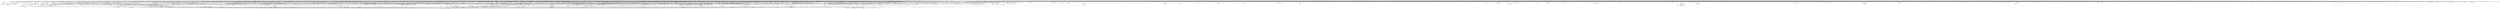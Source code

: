 digraph kerncollapsed {
    "find_next_bit.constprop.0_6" [color="black"];
    "_copy_from_iter" [color="black"];
    "find_next_bit_6" [color="black"];
    "__raw_spin_lock_irqsave.constprop.0_8" [color="black"];
    "__kern_my_cpu_offset_35" [color="black"];
    "__peernet2id" [color="black"];
    "hlist_bl_unlock" [color="black"];
    "task_get_vl" [color="black"];
    "collect_posix_cputimers" [color="black"];
    "__mnt_want_write" [color="black"];
    "__kern_my_cpu_offset_54" [color="black"];
    "Indirect call75" [color="black"];
    "find_next_zero_bit_1" [color="black"];
    "find_next_bit_8" [color="black"];
    "do_raw_spin_lock_57" [color="black"];
    "raw_spin_rq_lock" [color="black"];
    "__kern_my_cpu_offset_38" [color="black"];
    "set_ti_thread_flag_5" [color="black"];
    "cpu_timer_task_rcu" [color="black"];
    "__wait_on_bit" [color="black"];
    "io_cancel_ctx_cb" [color="black"];
    "pcpu_size_to_slot" [color="black"];
    "detach_if_pending" [color="black"];
    "kthread_insert_work_sanity_check" [color="black"];
    "cd_forget" [color="black"];
    "node_tag_clear" [color="black"];
    "__preempt_count_sub" [color="black"];
    "__gfp_pfmemalloc_flags" [color="black"];
    "__kern_my_cpu_offset_11" [color="black"];
    "qdisc_maybe_clear_missed" [color="black"];
    "mas_push_node" [color="black"];
    "__raw_spin_lock_6" [color="black"];
    "__raw_write_unlock_irq_4" [color="black"];
    "sched_cgroup_fork" [color="black"];
    "__raw_spin_lock_32" [color="black"];
    "__kern_my_cpu_offset_83" [color="black"];
    "do_raw_spin_lock_32" [color="black"];
    "__xchg_case_mb_64.constprop.0_2" [color="black"];
    "timer_delete_sync" [color="black"];
    "get_cred" [color="black"];
    "find_next_bit_13" [color="black"];
    "__rb_insert_augmented" [color="black"];
    "synchronize_rcu.part.0" [color="black"];
    "Indirect call42" [color="black"];
    "jiffies_to_usecs" [color="black"];
    "Indirect call207" [color="black"];
    "do_raw_spin_lock_26" [color="black"];
    "find_last_bit" [color="black"];
    "folio_wake_bit" [color="black"];
    "clear_inode" [color="black"];
    "dput_to_list" [color="black"];
    "fsnotify_detach_connector_from_object" [color="black"];
    "arch_local_irq_save_1" [color="black"];
    "desc_make_final" [color="black"];
    "rcu_poll_gp_seq_start_unlocked" [color="black"];
    "do_raw_spin_lock_47" [color="black"];
    "page_try_share_anon_rmap" [color="black"];
    "compact_lock_irqsave" [color="black"];
    "find_next_bit_10" [color="black"];
    "__raw_spin_lock_22" [color="black"];
    "__sk_mem_reclaim" [color="black"];
    "__cmpwait_case_32_1" [color="black"];
    "_atomic_dec_and_lock_irqsave" [color="black"];
    "__init_rwsem" [color="black"];
    "add_timer" [color="black"];
    "__inode_add_lru" [color="black"];
    "qdisc_qstats_cpu_qlen_inc" [color="black"];
    "Indirect call46" [color="black"];
    "__list_del_entry_1" [color="black"];
    "xa_err" [color="black"];
    "dget" [color="black"];
    "rcu_accelerate_cbs" [color="black"];
    "smp_call_function_single" [color="black"];
    "should_fail_alloc_page" [color="black"];
    "__percpu_add_case_64.constprop.0_3" [color="black"];
    "__update_min_deadline" [color="black"];
    "futex_q_unlock" [color="black"];
    "Indirect call11" [color="black"];
    "__cmpxchg_case_acq_32" [color="black"];
    "cpudl_heapify_up" [color="black"];
    "do_raw_spin_lock_45" [color="black"];
    "finish_wait" [color="black"];
    "fatal_signal_pending_3" [color="black"];
    "futex_get_value_locked" [color="black"];
    "Indirect call24" [color="black"];
    "set_ti_thread_flag_4" [color="black"];
    "task_join_group_stop" [color="black"];
    "mas_safe_pivot" [color="black"];
    "update_dl_migration" [color="black"];
    "fprop_fraction_percpu" [color="black"];
    "__cmpxchg_case_acq_64" [color="black"];
    "arch_send_call_function_single_ipi" [color="black"];
    "__cmpxchg_case_acq_32.constprop.0_21" [color="black"];
    "find_next_bit_7" [color="black"];
    "lockref_get_not_zero" [color="black"];
    "rb_erase" [color="black"];
    "fatal_signal_pending_6" [color="black"];
    "__kern_my_cpu_offset_79" [color="black"];
    "__raw_spin_lock_bh.constprop.0_5" [color="black"];
    "cpu_util.constprop.0" [color="black"];
    "d_find_alias" [color="black"];
    "sched_clock" [color="black"];
    "Indirect call141" [color="black"];
    "u64_stats_add_2" [color="black"];
    "posix_cputimers_group_init" [color="black"];
    "tag_get" [color="black"];
    "init_entity_runnable_average" [color="black"];
    "idle_cpu" [color="black"];
    "task_work_cancel_match" [color="black"];
    "kernfs_leftmost_descendant" [color="black"];
    "mm_trace_rss_stat" [color="black"];
    "do_raw_spin_lock_16" [color="black"];
    "irq_disable" [color="black"];
    "Indirect call123" [color="black"];
    "security_sock_rcv_skb" [color="black"];
    "Indirect call72" [color="black"];
    "fsnotify" [color="black"];
    "update_rq_clock" [color="black"];
    "__raw_spin_trylock_3" [color="black"];
    "osq_wait_next" [color="black"];
    "__raw_spin_unlock_irqrestore_38" [color="black"];
    "inode_lru_list_del" [color="black"];
    "__preempt_count_add.constprop.0_1" [color="black"];
    "find_suitable_fallback" [color="black"];
    "data_push_tail" [color="black"];
    "Indirect call182" [color="black"];
    "__xchg_case_acq_64.isra.0" [color="black"];
    "__raw_read_unlock.constprop.0" [color="black"];
    "Indirect call9" [color="black"];
    "Indirect call184" [color="black"];
    "mas_adopt_children.isra.0" [color="black"];
    "__raw_spin_unlock_irqrestore_9" [color="black"];
    "test_ti_thread_flag_11" [color="black"];
    "Indirect call27" [color="black"];
    "skb_has_frag_list" [color="black"];
    "__init_swait_queue_head" [color="black"];
    "xas_find" [color="black"];
    "need_seqretry" [color="black"];
    "__lshrti3" [color="black"];
    "fpsimd_save" [color="black"];
    "copy_from_kernel_nofault" [color="black"];
    "active_load_balance_cpu_stop" [color="black"];
    "skb_tailroom_1" [color="black"];
    "this_cpu_has_cap" [color="black"];
    "__raw_spin_unlock_irqrestore_1" [color="black"];
    "wake_up_klogd" [color="black"];
    "qdisc_qstats_cpu_qlen_dec" [color="black"];
    "double_rq_lock" [color="black"];
    "Indirect call139" [color="black"];
    "sched_clock_noinstr" [color="black"];
    "io_cancel_cb" [color="black"];
    "__reuseport_detach_closed_sock" [color="black"];
    "pwq_activate_inactive_work" [color="black"];
    "pcpu_find_block_fit" [color="black"];
    "task_clear_jobctl_pending" [color="black"];
    "fpsimd_flush_task_state" [color="black"];
    "io_poll_add_hash" [color="black"];
    "Indirect call144" [color="black"];
    "set_work_data" [color="black"];
    "netlink_unlock_table" [color="black"];
    "mte_set_pivot" [color="black"];
    "get_file" [color="black"];
    "flush_tlb_mm_1" [color="black"];
    "__isolate_free_page" [color="black"];
    "Indirect call142" [color="black"];
    "Indirect call176" [color="black"];
    "Indirect call189" [color="black"];
    "get_ldops" [color="black"];
    "set_page_dirty" [color="black"];
    "_prb_commit" [color="black"];
    "lock_parent" [color="black"];
    "pmd_set_huge" [color="black"];
    "flush_tlb_mm" [color="black"];
    "__xas_next" [color="black"];
    "__kern_my_cpu_offset_6" [color="black"];
    "prb_next_seq" [color="black"];
    "propagate_mount_unlock" [color="black"];
    "dl_task_is_earliest_deadline" [color="black"];
    "Indirect call76" [color="black"];
    "percpu_ref_put_many.constprop.0" [color="black"];
    "arch_get_random_longs" [color="black"];
    "mas_pause" [color="black"];
    "xa_mk_value" [color="black"];
    "Indirect call170" [color="black"];
    "__udelay" [color="black"];
    "tcp_get_info_chrono_stats" [color="black"];
    "__cmpxchg_case_acq_32_3" [color="black"];
    "prb_final_commit" [color="black"];
    "copy_thread" [color="black"];
    "page_vma_mapped_walk_done" [color="black"];
    "mas_leaf_max_gap" [color="black"];
    "pcpu_block_update" [color="black"];
    "exit_oom_victim" [color="black"];
    "_compound_head_1" [color="black"];
    "is_cpu_allowed" [color="black"];
    "task_active_pid_ns" [color="black"];
    "do_raw_spin_lock_58" [color="black"];
    "__raw_spin_lock_irq_11" [color="black"];
    "enqueue_task" [color="black"];
    "dev_xmit_recursion_inc" [color="black"];
    "__percpu_add_case_64.constprop.0" [color="black"];
    "folio_trylock_1" [color="black"];
    "auditd_test_task" [color="black"];
    "__fprop_add_percpu" [color="black"];
    "Indirect call21" [color="black"];
    "__skb_set_length_1" [color="black"];
    "task_set_jobctl_pending" [color="black"];
    "irq_enable" [color="black"];
    "put_unused_fd" [color="black"];
    "__efistub_caches_clean_inval_pou" [color="black"];
    "do_raw_spin_lock_3" [color="black"];
    "mas_prev" [color="black"];
    "_find_first_bit" [color="black"];
    "get_work_pwq" [color="black"];
    "mas_prev_setup.constprop.0" [color="black"];
    "__raw_spin_trylock_4" [color="black"];
    "dev_bus_name" [color="black"];
    "__raw_read_unlock.constprop.0_6" [color="black"];
    "Indirect call71" [color="black"];
    "cpu_mitigations_off" [color="black"];
    "has_managed_dma" [color="black"];
    "percpu_counter_set" [color="black"];
    "fill_contig_page_info" [color="black"];
    "__raw_spin_unlock_irqrestore_8" [color="black"];
    "mas_pop_node" [color="black"];
    "unlock_task_sighand.isra.0_1" [color="black"];
    "vma_interval_tree_iter_first" [color="black"];
    "__list_del_entry" [color="black"];
    "prepend_name" [color="black"];
    "arch_local_irq_save_7" [color="black"];
    "__skb_flow_get_ports" [color="black"];
    "signal_pending_state" [color="black"];
    "move_freelist_tail" [color="black"];
    "Indirect call198" [color="black"];
    "__cmpxchg_case_acq_32.constprop.0_18" [color="black"];
    "ktime_get_mono_fast_ns" [color="black"];
    "__kern_my_cpu_offset_89" [color="black"];
    "__fsnotify_update_child_dentry_flags" [color="black"];
    "io_run_cancel" [color="black"];
    "rt_mutex_setprio" [color="black"];
    "signal_pending_state_1" [color="black"];
    "__raw_spin_lock_irqsave.constprop.0_3" [color="black"];
    "security_audit_rule_free" [color="black"];
    "__cmpxchg_case_acq_32.constprop.0_10" [color="black"];
    "split_page" [color="black"];
    "Indirect call18" [color="black"];
    "Indirect call68" [color="black"];
    "prepend_char" [color="black"];
    "page_ref_add_1" [color="black"];
    "Indirect call77" [color="black"];
    "do_raw_spin_lock_15" [color="black"];
    "folio_mapped" [color="black"];
    "__attach_mnt" [color="black"];
    "__raw_spin_lock_irq_19" [color="black"];
    "lock_mnt_tree" [color="black"];
    "kthread_is_per_cpu" [color="black"];
    "timer_delete_hook" [color="black"];
    "radix_tree_iter_tag_clear" [color="black"];
    "xas_reload" [color="black"];
    "__cmpxchg_case_acq_32.constprop.0_5" [color="black"];
    "Indirect call147" [color="black"];
    "do_raw_spin_lock_87" [color="black"];
    "io_file_get_flags" [color="black"];
    "__put_unused_fd" [color="black"];
    "zone_page_state_add" [color="black"];
    "replace_mark_chunk" [color="black"];
    "try_to_unmap_flush_dirty" [color="black"];
    "skb_may_tx_timestamp.part.0" [color="black"];
    "test_ti_thread_flag_19" [color="black"];
    "propagation_next" [color="black"];
    "__set_fixmap" [color="black"];
    "dl_bw_cpus" [color="black"];
    "Indirect call32" [color="black"];
    "check_stable_address_space" [color="black"];
    "extract_entropy.constprop.0" [color="black"];
    "mod_timer" [color="black"];
    "__rt_mutex_futex_trylock" [color="black"];
    "group_open_release" [color="black"];
    "Indirect call5" [color="black"];
    "get_task_mm" [color="black"];
    "__printk_cpu_sync_try_get" [color="black"];
    "vma_last_pgoff" [color="black"];
    "device_match_devt" [color="black"];
    "virt_to_head_page.isra.0" [color="black"];
    "prep_new_page" [color="black"];
    "find_unlink_vmap_area" [color="black"];
    "move_linked_works" [color="black"];
    "xas_load" [color="black"];
    "update_sd_lb_stats" [color="black"];
    "queued_write_lock_slowpath" [color="black"];
    "security_task_kill" [color="black"];
    "__raw_spin_lock_irqsave_1" [color="black"];
    "wb_stat_error" [color="black"];
    "noop_dirty_folio" [color="black"];
    "__kern_my_cpu_offset_2" [color="black"];
    "wq_worker_running" [color="black"];
    "fpsimd_preserve_current_state" [color="black"];
    "vma_interval_tree_remove" [color="black"];
    "__raw_spin_lock_irqsave_12" [color="black"];
    "fsnotify_handle_inode_event.isra.0" [color="black"];
    "__raw_spin_lock_3" [color="black"];
    "__clear_close_on_exec.isra.0" [color="black"];
    "__raw_spin_lock_irqsave.constprop.0_1" [color="black"];
    "io_put_kbuf" [color="black"];
    "pcpu_block_refresh_hint" [color="black"];
    "try_check_zero" [color="black"];
    "count_vm_events_2" [color="black"];
    "isolation_suitable.isra.0" [color="black"];
    "__percpu_down_write_trylock" [color="black"];
    "memblock_search" [color="black"];
    "__cmpxchg_case_mb_32_3" [color="black"];
    "notifier_call_chain" [color="black"];
    "signal_set_stop_flags" [color="black"];
    "raw_spin_rq_trylock" [color="black"];
    "d_flags_for_inode" [color="black"];
    "pmd_offset.isra.0_1" [color="black"];
    "dl_clear_overload.part.0" [color="black"];
    "Indirect call187" [color="black"];
    "print_tainted" [color="black"];
    "rcu_seq_end" [color="black"];
    "skb_orphan_1" [color="black"];
    "del_page_from_free_list" [color="black"];
    "__kern_my_cpu_offset_25" [color="black"];
    "prepare_to_swait_event" [color="black"];
    "xas_clear_mark" [color="black"];
    "drain_pages_zone" [color="black"];
    "arm64_kernel_unmapped_at_el0_4" [color="black"];
    "unreserve_highatomic_pageblock" [color="black"];
    "update_pm_runtime_accounting" [color="black"];
    "__mod_timer" [color="black"];
    "timerqueue_iterate_next" [color="black"];
    "sub_running_bw.isra.0" [color="black"];
    "__flush_tlb_page_nosync" [color="black"];
    "vma_interval_tree_iter_next" [color="black"];
    "mas_wr_walk" [color="black"];
    "__cmpxchg_case_acq_32.constprop.0_15" [color="black"];
    "clear_ti_thread_flag_1" [color="black"];
    "rcu_exp_jiffies_till_stall_check" [color="black"];
    "_compound_head_7" [color="black"];
    "rcu_gpnum_ovf" [color="black"];
    "mod_node_page_state" [color="black"];
    "get_mm_exe_file" [color="black"];
    "lock_mount_hash" [color="black"];
    "sb_clear_inode_writeback" [color="black"];
    "__irq_disable" [color="black"];
    "do_raw_spin_lock_10" [color="black"];
    "access_ok_14" [color="black"];
    "rcu_segcblist_enqueue" [color="black"];
    "Indirect call162" [color="black"];
    "cpudl_set" [color="black"];
    "__timer_delete_sync" [color="black"];
    "global_dirtyable_memory" [color="black"];
    "hlist_del_init_4" [color="black"];
    "_compound_head" [color="black"];
    "__percpu_add_case_32" [color="black"];
    "rwsem_spin_on_owner" [color="black"];
    "defer_console_output" [color="black"];
    "find_next_bit_17" [color="black"];
    "reusable_anon_vma" [color="black"];
    "__pm_relax" [color="black"];
    "Indirect call8" [color="black"];
    "__raw_spin_lock_irq_5" [color="black"];
    "spin_lock_irqsave_ssp_contention" [color="black"];
    "mas_store_prealloc.part.0" [color="black"];
    "Indirect call30" [color="black"];
    "__count_vm_events" [color="black"];
    "__raw_write_unlock_irq_5" [color="black"];
    "signal_pending_state_2" [color="black"];
    "read_seqbegin_or_lock" [color="black"];
    "fetch_robust_entry" [color="black"];
    "cpu_online" [color="black"];
    "__cmpxchg_case_acq_32.constprop.0_2" [color="black"];
    "__cmpxchg_case_acq_32.constprop.0_7" [color="black"];
    "_find_next_and_bit" [color="black"];
    "do_raw_spin_lock_33" [color="black"];
    "deactivate_task" [color="black"];
    "check_preempt_curr_dl" [color="black"];
    "rcu_dynticks_snap" [color="black"];
    "do_raw_spin_lock_65" [color="black"];
    "__raw_spin_lock_irqsave_19" [color="black"];
    "memblock_is_map_memory" [color="black"];
    "Indirect call196" [color="black"];
    "lookup_mountpoint" [color="black"];
    "rt_mutex_proxy_unlock" [color="black"];
    "Indirect call154" [color="black"];
    "Indirect call86" [color="black"];
    "posix_cpu_timers_exit_group" [color="black"];
    "IS_ERR_OR_NULL_3" [color="black"];
    "__bitmap_intersects" [color="black"];
    "__raw_spin_lock_irqsave_17" [color="black"];
    "audit_mark_compare" [color="black"];
    "__dev_pm_qos_resume_latency" [color="black"];
    "__iget" [color="black"];
    "__percpu_add_case_32_3" [color="black"];
    "Indirect call39" [color="black"];
    "is_rlimit_overlimit" [color="black"];
    "__var_waitqueue" [color="black"];
    "__percpu_add_case_32_2" [color="black"];
    "tlb_flush_1" [color="black"];
    "Indirect call83" [color="black"];
    "Indirect call183" [color="black"];
    "timer_delete" [color="black"];
    "Indirect call161" [color="black"];
    "__kern_my_cpu_offset_52" [color="black"];
    "folio_mapped_1" [color="black"];
    "irq_chip_retrigger_hierarchy" [color="black"];
    "first_online_pgdat" [color="black"];
    "ktime_get_coarse_real_ts64" [color="black"];
    "kernfs_release_file.part.0.isra.0" [color="black"];
    "find_task_by_vpid" [color="black"];
    "Indirect call62" [color="black"];
    "wake_up_bit" [color="black"];
    "arch_local_irq_disable_2" [color="black"];
    "task_rq_lock" [color="black"];
    "fsnotify_data_inode" [color="black"];
    "__local_bh_enable_ip" [color="black"];
    "set_pfnblock_flags_mask" [color="black"];
    "__raw_spin_unlock_irqrestore_17" [color="black"];
    "wb_stat_mod" [color="black"];
    "__dev_fwnode" [color="black"];
    "need_mlock_drain" [color="black"];
    "__enqueue_entity" [color="black"];
    "get_state_synchronize_rcu_full" [color="black"];
    "local_cpu_stop" [color="black"];
    "ptep_clear_flush" [color="black"];
    "__cmpxchg_case_8" [color="black"];
    "__rpm_get_callback" [color="black"];
    "list_del_init_5" [color="black"];
    "console_trylock" [color="black"];
    "__mod_lruvec_state" [color="black"];
    "cpumask_intersects.constprop.0_1" [color="black"];
    "__raw_spin_lock_52" [color="black"];
    "fast_dput" [color="black"];
    "wp_page_reuse" [color="black"];
    "__ptrace_link" [color="black"];
    "clear_ti_thread_flag_3" [color="black"];
    "do_raw_spin_lock_37" [color="black"];
    "Indirect call89" [color="black"];
    "free_vmap_area_rb_augment_cb_propagate" [color="black"];
    "find_lock_task_mm" [color="black"];
    "do_raw_spin_lock_7" [color="black"];
    "kmap_local_page" [color="black"];
    "dec_mm_counter" [color="black"];
    "PageMovable" [color="black"];
    "wb_has_dirty_io" [color="black"];
    "__raw_spin_lock_irqsave_7" [color="black"];
    "__remove_shared_vm_struct.constprop.0" [color="black"];
    "vma_needs_dirty_tracking" [color="black"];
    "blake2s_final" [color="black"];
    "user_disable_single_step" [color="black"];
    "audit_uid_comparator" [color="black"];
    "pte_offset_kernel.isra.0" [color="black"];
    "netlink_has_listeners" [color="black"];
    "futex_cmpxchg_value_locked" [color="black"];
    "__kern_my_cpu_offset_42" [color="black"];
    "__nr_to_section" [color="black"];
    "__xchg_case_mb_64.constprop.0_3" [color="black"];
    "arm_timer" [color="black"];
    "igrab" [color="black"];
    "this_cpu_has_cap.part.0" [color="black"];
    "get_cred_1" [color="black"];
    "__raw_spin_lock_54" [color="black"];
    "arch_local_irq_restore" [color="black"];
    "mt_find" [color="black"];
    "do_raw_spin_lock_6" [color="black"];
    "skb_zcopy_clear" [color="black"];
    "Indirect call148" [color="black"];
    "cpu_util_cfs_boost" [color="black"];
    "copy_to_user_page" [color="black"];
    "pagefault_enable_2" [color="black"];
    "oom_unkillable_task.isra.0" [color="black"];
    "fsnotify_first_mark" [color="black"];
    "Indirect call135" [color="black"];
    "io_poll_get_ownership" [color="black"];
    "io_poll_mark_cancelled" [color="black"];
    "folio_unlock" [color="black"];
    "init_timer_key" [color="black"];
    "io_wq_exit_start" [color="black"];
    "pid_nr_ns" [color="black"];
    "__d_find_any_alias" [color="black"];
    "percpu_ref_noop_confirm_switch" [color="black"];
    "__raw_spin_lock_15" [color="black"];
    "read_seqbegin.constprop.0" [color="black"];
    "Indirect call199" [color="black"];
    "bstats_update" [color="black"];
    "pde_subdir_first" [color="black"];
    "cpumask_weight" [color="black"];
    "kthread_should_stop" [color="black"];
    "timerqueue_del" [color="black"];
    "rcu_gp_is_expedited" [color="black"];
    "set_ti_thread_flag" [color="black"];
    "__raw_spin_unlock_irqrestore_5" [color="black"];
    "Indirect call37" [color="black"];
    "klist_node_attached" [color="black"];
    "__raw_spin_unlock_irq.constprop.0_2" [color="black"];
    "__raw_spin_lock_49" [color="black"];
    "d_ancestor" [color="black"];
    "current_wq_worker" [color="black"];
    "int_sqrt" [color="black"];
    "Indirect call211" [color="black"];
    "lockref_get" [color="black"];
    "futex_hb_waiters_dec" [color="black"];
    "invalid_migration_vma" [color="black"];
    "Indirect call140" [color="black"];
    "do_raw_spin_lock_13" [color="black"];
    "__accumulate_pelt_segments" [color="black"];
    "timer_reduce" [color="black"];
    "__pfn_to_section" [color="black"];
    "arch_get_random_seed_longs" [color="black"];
    "set_next_entity" [color="black"];
    "__raw_spin_lock.constprop.0_2" [color="black"];
    "security_sk_free" [color="black"];
    "__kmem_obj_info" [color="black"];
    "Indirect call163" [color="black"];
    "__raw_spin_lock_irqsave_21" [color="black"];
    "do_raw_spin_lock_29" [color="black"];
    "dev_to_swnode" [color="black"];
    "vma_interval_tree_augment_propagate" [color="black"];
    "__raw_spin_unlock_irqrestore.constprop.0_1" [color="black"];
    "_find_first_zero_bit" [color="black"];
    "mod_zone_state" [color="black"];
    "__xchg_case_64.constprop.0" [color="black"];
    "signal_pending_11" [color="black"];
    "__futex_queue" [color="black"];
    "__anon_vma_interval_tree_augment_rotate" [color="black"];
    "should_failslab" [color="black"];
    "clear_buddies.isra.0" [color="black"];
    "wakeup_source_deactivate" [color="black"];
    "memset" [color="black"];
    "cpu_online_2" [color="black"];
    "Indirect call4" [color="black"];
    "find_alive_thread.isra.0" [color="black"];
    "cpumask_any_distribute" [color="black"];
    "__wb_update_bandwidth.constprop.0" [color="black"];
    "cpumask_subset" [color="black"];
    "__get_task_comm" [color="black"];
    "do_raw_spin_lock_17" [color="black"];
    "mutex_is_locked" [color="black"];
    "__prepare_to_swait" [color="black"];
    "cpumask_next.constprop.0" [color="black"];
    "rcu_stall_is_suppressed" [color="black"];
    "Indirect call193" [color="black"];
    "se_weight.isra.0" [color="black"];
    "task_pid_vnr_1" [color="black"];
    "Indirect call114" [color="black"];
    "task_participate_group_stop" [color="black"];
    "__raw_spin_lock_28" [color="black"];
    "get_state_synchronize_rcu" [color="black"];
    "sk_leave_memory_pressure" [color="black"];
    "Indirect call152" [color="black"];
    "filemap_check_errors" [color="black"];
    "do_raw_spin_lock_30" [color="black"];
    "__futex_unqueue" [color="black"];
    "test_ti_thread_flag_10" [color="black"];
    "Indirect call59" [color="black"];
    "mas_ascend" [color="black"];
    "net_eq_idr" [color="black"];
    "do_raw_spin_lock.constprop.0_7" [color="black"];
    "__irq_work_queue_local" [color="black"];
    "__do_set_cpus_allowed" [color="black"];
    "Indirect call14" [color="black"];
    "rcu_segcblist_first_pend_cb" [color="black"];
    "__mutex_init" [color="black"];
    "__io_put_kbuf" [color="black"];
    "Indirect call186" [color="black"];
    "__cmpxchg_case_mb_32_10" [color="black"];
    "__raw_spin_unlock_irqrestore_15" [color="black"];
    "wants_signal" [color="black"];
    "__kern_my_cpu_offset_70" [color="black"];
    "list_lru_del" [color="black"];
    "check_cb_ovld_locked" [color="black"];
    "test_ti_thread_flag_4" [color="black"];
    "page_vma_mapped_walk_done_1" [color="black"];
    "__percpu_add_case_32_1" [color="black"];
    "d_set_d_op" [color="black"];
    "tty_name" [color="black"];
    "folio_evictable" [color="black"];
    "stackinfo_on_stack" [color="black"];
    "pcpu_update_empty_pages" [color="black"];
    "Indirect call195" [color="black"];
    "mtree_load" [color="black"];
    "find_first_bit_4" [color="black"];
    "get_pwq" [color="black"];
    "__kern_my_cpu_offset_67" [color="black"];
    "__kern_my_cpu_offset_49" [color="black"];
    "__raw_spin_unlock_irq.constprop.0_1" [color="black"];
    "mas_new_ma_node" [color="black"];
    "fsnotify_group_assert_locked" [color="black"];
    "vmalloc_to_page" [color="black"];
    "pmd_offset.isra.0" [color="black"];
    "ktime_get_real_ts64" [color="black"];
    "skb_header_cloned" [color="black"];
    "ihold" [color="black"];
    "mte_destroy_descend.constprop.0" [color="black"];
    "d_hash" [color="black"];
    "wake_all_kswapds" [color="black"];
    "mas_bulk_rebalance" [color="black"];
    "__kern_my_cpu_offset_26" [color="black"];
    "__raw_spin_lock_irqsave_18" [color="black"];
    "pagefault_enable" [color="black"];
    "queued_read_lock.constprop.0" [color="black"];
    "__raw_write_lock_irq.constprop.0" [color="black"];
    "pcpu_page_idx" [color="black"];
    "io_run_local_work_continue" [color="black"];
    "__raw_spin_lock_irqsave_52" [color="black"];
    "num_other_online_cpus" [color="black"];
    "rcu_poll_gp_seq_end_unlocked" [color="black"];
    "__kern_my_cpu_offset_56" [color="black"];
    "__raw_spin_lock_irq_23" [color="black"];
    "dl_bw_of" [color="black"];
    "pick_next_pushable_dl_task" [color="black"];
    "add_wait_queue" [color="black"];
    "queued_spin_lock_slowpath" [color="black"];
    "mm_counter" [color="black"];
    "panic_smp_self_stop" [color="black"];
    "tick_get_broadcast_device" [color="black"];
    "skb_checksum" [color="black"];
    "req_ref_put_and_test" [color="black"];
    "sibling_imbalance.isra.0" [color="black"];
    "__raw_spin_lock_irq_25" [color="black"];
    "task_rq_unlock" [color="black"];
    "fpsimd_save_state" [color="black"];
    "ma_dead_node" [color="black"];
    "internal_add_timer" [color="black"];
    "aio_nr_sub" [color="black"];
    "strscpy" [color="black"];
    "dev_pm_disable_wake_irq_check" [color="black"];
    "pfn_is_map_memory" [color="black"];
    "shrink_lock_dentry" [color="black"];
    "Indirect call151" [color="black"];
    "Indirect call160" [color="black"];
    "__clear_open_fd" [color="black"];
    "Indirect call192" [color="black"];
    "Indirect call0" [color="black"];
    "_compound_head_13" [color="black"];
    "Indirect call1" [color="black"];
    "__count_vm_events_2" [color="black"];
    "Indirect call130" [color="black"];
    "pagetable_pte_dtor" [color="black"];
    "__raw_spin_unlock_irq_6" [color="black"];
    "skb_zcopy" [color="black"];
    "mas_wr_node_walk" [color="black"];
    "mas_set_alloc_req" [color="black"];
    "flush_dcache_folio" [color="black"];
    "list_del_3" [color="black"];
    "llist_del_first" [color="black"];
    "arch_local_irq_save_8" [color="black"];
    "Indirect call80" [color="black"];
    "Indirect call134" [color="black"];
    "account_pipe_buffers" [color="black"];
    "gup_must_unshare" [color="black"];
    "mmget" [color="black"];
    "sme_save_state" [color="black"];
    "Indirect call103" [color="black"];
    "ma_pivots" [color="black"];
    "release_thread" [color="black"];
    "Indirect call164" [color="black"];
    "arm_smccc_1_1_get_conduit" [color="black"];
    "is_vmalloc_addr" [color="black"];
    "update_blocked_averages" [color="black"];
    "mas_alloc_req.isra.0" [color="black"];
    "inode_io_list_move_locked" [color="black"];
    "arch_local_irq_enable_2" [color="black"];
    "__cmpxchg_case_64.isra.0" [color="black"];
    "__raw_spin_lock_irqsave_3" [color="black"];
    "add_wait_queue_exclusive" [color="black"];
    "io_timeout_extract" [color="black"];
    "__kern_my_cpu_offset_133" [color="black"];
    "__task_pid_nr_ns" [color="black"];
    "group_close_release" [color="black"];
    "sk_error_report" [color="black"];
    "mapping_allow_writable" [color="black"];
    "pcpu_next_md_free_region" [color="black"];
    "anon_vma_interval_tree_remove" [color="black"];
    "mas_is_err" [color="black"];
    "chacha_permute" [color="black"];
    "skb_flow_get_icmp_tci" [color="black"];
    "__find_vmap_area.constprop.0" [color="black"];
    "kill_device" [color="black"];
    "dcache_clean_pou" [color="black"];
    "pageblock_pfn_to_page" [color="black"];
    "find_first_bit_6" [color="black"];
    "get_group_info.isra.0" [color="black"];
    "__cmpxchg_case_mb_64" [color="black"];
    "copy_user_highpage" [color="black"];
    "put_dec_trunc8" [color="black"];
    "mas_set_split_parent.isra.0" [color="black"];
    "redirty_tail_locked" [color="black"];
    "__flow_hash_from_keys" [color="black"];
    "__raw_spin_lock_21" [color="black"];
    "find_next_bit_3" [color="black"];
    "expand" [color="black"];
    "vma_fs_can_writeback" [color="black"];
    "__percpu_add_case_64" [color="black"];
    "put_ldops.constprop.0" [color="black"];
    "folio_nr_pages_1" [color="black"];
    "io_acct_cancel_pending_work" [color="black"];
    "find_first_bit_1" [color="black"];
    "__raw_spin_trylock_5" [color="black"];
    "device_pm_check_callbacks" [color="black"];
    "tag_set" [color="black"];
    "arch_smp_send_reschedule" [color="black"];
    "kernfs_root" [color="black"];
    "attach_pid" [color="black"];
    "Indirect call185" [color="black"];
    "__anon_vma_interval_tree_subtree_search" [color="black"];
    "path_get" [color="black"];
    "dec_rlimit_ucounts" [color="black"];
    "__io_disarm_linked_timeout" [color="black"];
    "tag_clear_highpage" [color="black"];
    "__raw_read_lock_irqsave.constprop.0_1" [color="black"];
    "find_later_rq" [color="black"];
    "workingset_eviction" [color="black"];
    "arch_local_irq_save_4" [color="black"];
    "set_ptes.isra.0" [color="black"];
    "irq_work_queue" [color="black"];
    "pfn_valid_1" [color="black"];
    "radix_tree_next_chunk" [color="black"];
    "mnt_dec_writers" [color="black"];
    "timer_base.isra.0" [color="black"];
    "radix_tree_lookup" [color="black"];
    "mte_clear_page_tags" [color="black"];
    "__percpu_add_case_32_15" [color="black"];
    "Indirect call49" [color="black"];
    "__wake_up_parent" [color="black"];
    "blake2s_compress" [color="black"];
    "security_release_secctx" [color="black"];
    "workingset_activation" [color="black"];
    "io_fill_cqe_aux" [color="black"];
    "__percpu_add_case_64.constprop.0_1" [color="black"];
    "xas_init_marks" [color="black"];
    "Indirect call45" [color="black"];
    "__io_prep_linked_timeout" [color="black"];
    "mas_next_sibling" [color="black"];
    "do_raw_spin_lock_14" [color="black"];
    "purge_fragmented_block" [color="black"];
    "free_vmap_area_rb_augment_cb_rotate" [color="black"];
    "hlist_bl_lock" [color="black"];
    "mas_update_gap" [color="black"];
    "__mnt_drop_write_file" [color="black"];
    "mas_wr_end_piv" [color="black"];
    "__raw_spin_unlock_irq_3" [color="black"];
    "cpu_online_3" [color="black"];
    "Indirect call156" [color="black"];
    "arm64_kernel_unmapped_at_el0_3" [color="black"];
    "__reset_isolation_pfn" [color="black"];
    "tty_termios_baud_rate" [color="black"];
    "set_ptes.constprop.0.isra.0" [color="black"];
    "irq_get_irq_data" [color="black"];
    "__fswab32_10" [color="black"];
    "__raw_spin_lock_irqsave_6" [color="black"];
    "rt_mutex_init_proxy_locked" [color="black"];
    "console_verbose" [color="black"];
    "__kern_my_cpu_offset_74" [color="black"];
    "rt_mutex_top_waiter" [color="black"];
    "vm_stat_account" [color="black"];
    "workingset_test_recent" [color="black"];
    "__wake_q_add" [color="black"];
    "rcu_advance_cbs" [color="black"];
    "__cmpxchg_case_acq_32_1" [color="black"];
    "tlb_flush_mmu_tlbonly_1" [color="black"];
    "Indirect call19" [color="black"];
    "__smp_call_single_queue" [color="black"];
    "signalfd_cleanup" [color="black"];
    "Indirect call6" [color="black"];
    "__dput_to_list" [color="black"];
    "__percpu_add_case_64_6" [color="black"];
    "__raw_spin_lock" [color="black"];
    "get_ucounts_or_wrap" [color="black"];
    "netdev_start_xmit" [color="black"];
    "convert_prio" [color="black"];
    "peernet2id" [color="black"];
    "io_wq_work_match_all" [color="black"];
    "do_raw_spin_lock.constprop.0_10" [color="black"];
    "__raw_spin_lock_irq_35" [color="black"];
    "arch_local_irq_save" [color="black"];
    "tk_clock_read" [color="black"];
    "_get_random_bytes" [color="black"];
    "io_req_defer_failed" [color="black"];
    "bsearch" [color="black"];
    "security_audit_rule_match" [color="black"];
    "futex_q_lock" [color="black"];
    "pm_runtime_get_noresume" [color="black"];
    "xas_retry" [color="black"];
    "__raw_spin_lock_irqsave_41" [color="black"];
    "__cmpwait_case_32_2" [color="black"];
    "sk_memory_allocated_sub" [color="black"];
    "folio_trylock_4" [color="black"];
    "page_ref_inc_2" [color="black"];
    "__irq_domain_deactivate_irq" [color="black"];
    "__dl_update" [color="black"];
    "list_del_init_6" [color="black"];
    "iov_iter_revert" [color="black"];
    "Indirect call119" [color="black"];
    "__wb_calc_thresh" [color="black"];
    "skb_tailroom_2" [color="black"];
    "hrtimer_forward" [color="black"];
    "__raw_spin_lock_irqsave_11" [color="black"];
    "inode_add_lru" [color="black"];
    "pm_runtime_autosuspend_expiration" [color="black"];
    "check_vma_flags" [color="black"];
    "Indirect call92" [color="black"];
    "sig_handler_ignored" [color="black"];
    "__disable_irq" [color="black"];
    "xa_is_node" [color="black"];
    "kobj_child_ns_ops" [color="black"];
    "tty_driver_name" [color="black"];
    "__raw_write_lock_irq_1" [color="black"];
    "post_init_entity_util_avg" [color="black"];
    "sched_post_fork" [color="black"];
    "find_buddy_page_pfn" [color="black"];
    "do_raw_spin_lock.constprop.0_14" [color="black"];
    "ktime_get_with_offset" [color="black"];
    "desc_read_finalized_seq" [color="black"];
    "__raw_spin_unlock_irq_36" [color="black"];
    "do_raw_spin_lock_73" [color="black"];
    "list_splice" [color="black"];
    "Indirect call17" [color="black"];
    "wb_io_lists_depopulated" [color="black"];
    "xas_start" [color="black"];
    "check_preempt_curr" [color="black"];
    "vma_is_secretmem" [color="black"];
    "capacity_of" [color="black"];
    "put_prev_task" [color="black"];
    "Indirect call165" [color="black"];
    "lazy_max_pages" [color="black"];
    "set_pud" [color="black"];
    "__percpu_add_case_32_13" [color="black"];
    "srcu_get_delay.isra.0" [color="black"];
    "rcu_exp_need_qs" [color="black"];
    "posix_cpu_timer_rearm" [color="black"];
    "count_vm_event_1" [color="black"];
    "__note_gp_changes" [color="black"];
    "pcpu_unit_page_offset" [color="black"];
    "clear_ti_thread_flag_6" [color="black"];
    "__kern_my_cpu_offset_61" [color="black"];
    "set_ptes.constprop.0.isra.0_1" [color="black"];
    "Indirect call132" [color="black"];
    "__raw_spin_unlock_irq_38" [color="black"];
    "pageblock_skip_persistent" [color="black"];
    "tlb_flush" [color="black"];
    "mm_set_has_pinned_flag" [color="black"];
    "update_cfs_rq_load_avg.isra.0" [color="black"];
    "ptrauth_keys_install_user" [color="black"];
    "__sync_icache_dcache" [color="black"];
    "change_page_range" [color="black"];
    "do_raw_spin_lock_85" [color="black"];
    "sync_rcu_exp_done_unlocked" [color="black"];
    "__kern_my_cpu_offset_16" [color="black"];
    "__raw_spin_lock_irqsave_15" [color="black"];
    "Indirect call109" [color="black"];
    "Indirect call22" [color="black"];
    "inactive_is_low.constprop.0" [color="black"];
    "__cmpxchg_case_mb_32_6" [color="black"];
    "tlb_remove_table_smp_sync" [color="black"];
    "__cmpxchg_case_acq_32.constprop.0" [color="black"];
    "pcpu_chunk_refresh_hint" [color="black"];
    "sve_save_state" [color="black"];
    "init_completion" [color="black"];
    "_task_util_est" [color="black"];
    "__raw_spin_lock_irq_31" [color="black"];
    "prepend" [color="black"];
    "sched_ttwu_pending" [color="black"];
    "find_next_zero_bit_2" [color="black"];
    "__kern_my_cpu_offset_36" [color="black"];
    "Indirect call55" [color="black"];
    "tick_get_device" [color="black"];
    "percpu_ref_put_many" [color="black"];
    "arch_local_irq_save_5" [color="black"];
    "__tlb_reset_range" [color="black"];
    "migrate_disable" [color="black"];
    "lru_lazyfree_fn" [color="black"];
    "mas_allocated.isra.0" [color="black"];
    "xas_find_marked" [color="black"];
    "Indirect call117" [color="black"];
    "srcu_gp_start" [color="black"];
    "csum_partial_ext" [color="black"];
    "kthread_probe_data" [color="black"];
    "Indirect call169" [color="black"];
    "__down_trylock_console_sem.constprop.0" [color="black"];
    "percpu_counter_dec" [color="black"];
    "__cmpxchg_case_acq_32.constprop.0_17" [color="black"];
    "Indirect call111" [color="black"];
    "Indirect call79" [color="black"];
    "io_wq_hash_work" [color="black"];
    "sock_inuse_add" [color="black"];
    "wakeup_kswapd" [color="black"];
    "_compound_head_3" [color="black"];
    "Indirect call54" [color="black"];
    "percpu_ref_put_many.constprop.0_1" [color="black"];
    "mas_set_height" [color="black"];
    "__raw_spin_lock_irq_7" [color="black"];
    "find_next_bit.constprop.0_1" [color="black"];
    "irq_work_single" [color="black"];
    "free_pcppages_bulk" [color="black"];
    "read_sanitised_ftr_reg" [color="black"];
    "io_put_kbuf_comp.isra.0" [color="black"];
    "__raw_spin_lock_irqsave_4" [color="black"];
    "mas_find_child" [color="black"];
    "mas_set_parent.constprop.0" [color="black"];
    "prepare_alloc_pages.constprop.0" [color="black"];
    "mas_wr_store_setup" [color="black"];
    "Indirect call93" [color="black"];
    "Indirect call212" [color="black"];
    "__raw_spin_lock_63" [color="black"];
    "pmd_clear_huge" [color="black"];
    "mas_max_gap" [color="black"];
    "do_softirq" [color="black"];
    "Indirect call58" [color="black"];
    "Indirect call33" [color="black"];
    "mm_counter_file" [color="black"];
    "tty_port_kopened" [color="black"];
    "cfs_rq_of" [color="black"];
    "to_kthread" [color="black"];
    "tick_get_wakeup_device" [color="black"];
    "__set_open_fd" [color="black"];
    "list_del_init" [color="black"];
    "data_check_size" [color="black"];
    "Indirect call3" [color="black"];
    "cpu_do_switch_mm" [color="black"];
    "should_zap_page" [color="black"];
    "simple_xattr_space" [color="black"];
    "__bitmap_clear" [color="black"];
    "pcpu_next_fit_region.constprop.0" [color="black"];
    "security_file_set_fowner" [color="black"];
    "__raw_spin_unlock_irq_29" [color="black"];
    "unmask_irq" [color="black"];
    "folio_mapped_3" [color="black"];
    "dev_nit_active" [color="black"];
    "system_supports_tlb_range_1" [color="black"];
    "req_set_fail_3" [color="black"];
    "wb_update_bandwidth" [color="black"];
    "folio_trylock" [color="black"];
    "__raw_spin_lock_irq_43" [color="black"];
    "call_on_irq_stack" [color="black"];
    "Indirect call197" [color="black"];
    "entity_eligible" [color="black"];
    "ma_slots" [color="black"];
    "__raw_spin_unlock_irqrestore_21" [color="black"];
    "__cmpxchg_case_acq_32.constprop.0_16" [color="black"];
    "post_ttbr_update_workaround" [color="black"];
    "fatal_signal_pending_1" [color="black"];
    "irqd_irq_disabled.isra.0" [color="black"];
    "csum_partial" [color="black"];
    "mte_update_sctlr_user" [color="black"];
    "mas_prev_sibling" [color="black"];
    "slab_is_available" [color="black"];
    "Indirect call175" [color="black"];
    "__kern_my_cpu_offset_53" [color="black"];
    "skb_pfmemalloc" [color="black"];
    "__raw_spin_unlock_irqrestore_37" [color="black"];
    "__siphash_unaligned" [color="black"];
    "Indirect call179" [color="black"];
    "lru_move_tail_fn" [color="black"];
    "folio_lruvec_relock_irq.constprop.0" [color="black"];
    "access_ok_2" [color="black"];
    "__percpu_add_case_64_2" [color="black"];
    "xas_next_offset" [color="black"];
    "__raw_spin_unlock_irq_21" [color="black"];
    "anon_vma_interval_tree_iter_first" [color="black"];
    "mab_shift_right" [color="black"];
    "cpupri_set" [color="black"];
    "rwsem_read_trylock" [color="black"];
    "qdisc_run_begin" [color="black"];
    "mas_state_walk" [color="black"];
    "wakeup_kcompactd" [color="black"];
    "__cmpxchg_case_mb_32_8" [color="black"];
    "io_poll_can_finish_inline.isra.0" [color="black"];
    "hlist_del_init_2" [color="black"];
    "Indirect call159" [color="black"];
    "__cmpxchg_case_acq_32_2" [color="black"];
    "Indirect call213" [color="black"];
    "detach_entity_load_avg" [color="black"];
    "Indirect call177" [color="black"];
    "tty_ldisc_open" [color="black"];
    "kernel_init_pages" [color="black"];
    "cpumask_weight.constprop.0_5" [color="black"];
    "__raw_spin_lock_12" [color="black"];
    "__raw_spin_unlock_irqrestore_6" [color="black"];
    "find_next_zero_bit" [color="black"];
    "Indirect call120" [color="black"];
    "put_dec_full8" [color="black"];
    "kill_super_notify" [color="black"];
    "__skb_dequeue_3" [color="black"];
    "Indirect call78" [color="black"];
    "fsnotify_put_sb_connectors" [color="black"];
    "strscpy_pad" [color="black"];
    "__mutex_trylock" [color="black"];
    "__raw_spin_unlock_irq_19" [color="black"];
    "pte_mkdirty" [color="black"];
    "tlb_gather_mmu" [color="black"];
    "mas_data_end" [color="black"];
    "rt_mutex_futex_trylock" [color="black"];
    "sock_flag.constprop.0" [color="black"];
    "ksize" [color="black"];
    "__raw_spin_lock_irq_17" [color="black"];
    "min_deadline_cb_propagate" [color="black"];
    "local_bh_disable" [color="black"];
    "do_raw_spin_lock_83" [color="black"];
    "folio_pfn" [color="black"];
    "system_supports_generic_auth" [color="black"];
    "d_shrink_del" [color="black"];
    "__remove_inode_hash" [color="black"];
    "task_sigpending_2" [color="black"];
    "cpumask_and.isra.0_3" [color="black"];
    "__raw_spin_lock.constprop.0_1" [color="black"];
    "test_ti_thread_flag_7" [color="black"];
    "cpu_switch_to" [color="black"];
    "Indirect call209" [color="black"];
    "__wake_up_pollfree" [color="black"];
    "__kern_my_cpu_offset_23" [color="black"];
    "Indirect call143" [color="black"];
    "add_timer_on" [color="black"];
    "anon_vma_interval_tree_pre_update_vma" [color="black"];
    "clear_ti_thread_flag" [color="black"];
    "set_secondary_fwnode" [color="black"];
    "mas_push_data" [color="black"];
    "folio_mapping" [color="black"];
    "__radix_tree_lookup" [color="black"];
    "cpudl_find" [color="black"];
    "Indirect call167" [color="black"];
    "resched_curr" [color="black"];
    "Indirect call56" [color="black"];
    "update_cached_migrate" [color="black"];
    "page_ref_inc_4" [color="black"];
    "list_move_tail" [color="black"];
    "rwsem_set_nonspinnable" [color="black"];
    "__page_cache_release" [color="black"];
    "__cmpxchg_case_mb_64_2" [color="black"];
    "tlb_remove_table_sync_one" [color="black"];
    "Indirect call53" [color="black"];
    "osq_unlock" [color="black"];
    "xas_set_order.part.0" [color="black"];
    "Indirect call40" [color="black"];
    "vma_address" [color="black"];
    "load_unaligned_zeropad_1" [color="black"];
    "search_cmp_ftr_reg" [color="black"];
    "Indirect call105" [color="black"];
    "mte_zero_clear_page_tags" [color="black"];
    "compaction_suitable" [color="black"];
    "try_to_unmap_flush" [color="black"];
    "__percpu_add_case_64_7" [color="black"];
    "__raw_spin_lock_31" [color="black"];
    "freezing_slow_path" [color="black"];
    "rwsem_set_reader_owned" [color="black"];
    "decay_load" [color="black"];
    "Indirect call108" [color="black"];
    "membarrier_update_current_mm" [color="black"];
    "folio_isolate_lru" [color="black"];
    "hrtimer_try_to_cancel" [color="black"];
    "blake2s_update" [color="black"];
    "pvm_determine_end_from_reverse" [color="black"];
    "anon_vma_interval_tree_post_update_vma" [color="black"];
    "rcu_seq_start_1" [color="black"];
    "Indirect call31" [color="black"];
    "find_next_bit_18" [color="black"];
    "__kern_my_cpu_offset_76" [color="black"];
    "__raw_spin_lock_irq_3" [color="black"];
    "access_ok_39" [color="black"];
    "cpumask_empty_3" [color="black"];
    "do_raw_spin_lock.constprop.0_3" [color="black"];
    "__raw_spin_unlock_irqrestore_12" [color="black"];
    "io_poll_remove_entry" [color="black"];
    "security_current_getsecid_subj" [color="black"];
    "do_raw_spin_lock_52" [color="black"];
    "do_raw_spin_lock_28" [color="black"];
    "Indirect call101" [color="black"];
    "folio_add_new_anon_rmap" [color="black"];
    "is_zero_page" [color="black"];
    "prb_commit" [color="black"];
    "___d_drop" [color="black"];
    "__irq_get_desc_lock" [color="black"];
    "do_raw_spin_lock_38" [color="black"];
    "folio_invalidate" [color="black"];
    "__mutex_remove_waiter" [color="black"];
    "__raw_spin_lock_irq" [color="black"];
    "__cmpxchg_case_mb_32_13" [color="black"];
    "do_raw_spin_lock_72" [color="black"];
    "mte_thread_switch" [color="black"];
    "__raw_spin_lock_14" [color="black"];
    "copy_fd_bitmaps" [color="black"];
    "_double_lock_balance" [color="black"];
    "update_min_vruntime" [color="black"];
    "mab_no_null_split" [color="black"];
    "free_unref_page_commit" [color="black"];
    "__set_task_special" [color="black"];
    "__ksize" [color="black"];
    "is_software_node" [color="black"];
    "get_task_exe_file" [color="black"];
    "dequeue_task" [color="black"];
    "smp_call_function_many_cond" [color="black"];
    "__cmpxchg_case_mb_64_4" [color="black"];
    "get_file_1" [color="black"];
    "count_vm_events_1" [color="black"];
    "hlist_del_init" [color="black"];
    "__raw_spin_lock_irq_18" [color="black"];
    "io_prep_async_link" [color="black"];
    "_prb_read_valid" [color="black"];
    "__bitmap_subset" [color="black"];
    "xa_find" [color="black"];
    "blake2s.constprop.0" [color="black"];
    "pm_ops_is_empty" [color="black"];
    "Indirect call200" [color="black"];
    "call_function_single_prep_ipi" [color="black"];
    "Indirect call35" [color="black"];
    "folio_activate_fn" [color="black"];
    "Indirect call210" [color="black"];
    "rcu_seq_set_state" [color="black"];
    "__wb_writeout_add" [color="black"];
    "__const_udelay" [color="black"];
    "do_kernel_restart" [color="black"];
    "find_next_bit_11" [color="black"];
    "lockref_put_or_lock" [color="black"];
    "__sk_mem_reduce_allocated" [color="black"];
    "Indirect call214" [color="black"];
    "__lock_task_sighand" [color="black"];
    "compaction_defer_reset" [color="black"];
    "pagefault_enable_1" [color="black"];
    "security_secid_to_secctx" [color="black"];
    "will_become_orphaned_pgrp" [color="black"];
    "__kern_my_cpu_offset_50" [color="black"];
    "arch_teardown_dma_ops" [color="black"];
    "netlink_lock_table" [color="black"];
    "__raw_spin_lock_30" [color="black"];
    "select_collect" [color="black"];
    "arch_local_irq_restore_1" [color="black"];
    "__wait_for_common" [color="black"];
    "__dl_add" [color="black"];
    "__bitmap_set" [color="black"];
    "do_raw_spin_lock.constprop.0_13" [color="black"];
    "Indirect call178" [color="black"];
    "mas_wr_walk_descend" [color="black"];
    "__raw_spin_lock_62" [color="black"];
    "list_del_4" [color="black"];
    "__cmpxchg_case_mb_32_4" [color="black"];
    "sync_exp_work_done" [color="black"];
    "__cmpxchg_case_acq_32.constprop.0_9" [color="black"];
    "__irq_put_desc_unlock" [color="black"];
    "folio_size_2" [color="black"];
    "sub_rq_bw.isra.0" [color="black"];
    "arm64_kernel_unmapped_at_el0_2" [color="black"];
    "forward_timer_base" [color="black"];
    "audit_gid_comparator" [color="black"];
    "folio_mapped_2" [color="black"];
    "__hlist_del" [color="black"];
    "test_ti_thread_flag_22" [color="black"];
    "Indirect call23" [color="black"];
    "pcpu_post_unmap_tlb_flush" [color="black"];
    "mnt_get_writers" [color="black"];
    "tlb_flush_mmu_tlbonly" [color="black"];
    "skb_queue_tail" [color="black"];
    "eventfd_signal_mask" [color="black"];
    "Indirect call91" [color="black"];
    "vma_iter_config" [color="black"];
    "printk_parse_prefix" [color="black"];
    "__xchg_case_mb_32.constprop.0" [color="black"];
    "mas_walk" [color="black"];
    "pde_subdir_find" [color="black"];
    "attach_task" [color="black"];
    "__raw_spin_lock_18" [color="black"];
    "sk_mem_reclaim" [color="black"];
    "lowest_in_progress" [color="black"];
    "console_is_usable" [color="black"];
    "xas_find_conflict" [color="black"];
    "fsnotify_grab_connector" [color="black"];
    "do_raw_spin_lock_99" [color="black"];
    "list_lru_add" [color="black"];
    "mapping_shrinkable_2" [color="black"];
    "__raw_spin_unlock_irq_4" [color="black"];
    "__lock_timer" [color="black"];
    "io_poll_find.constprop.0" [color="black"];
    "exit_task_stack_account" [color="black"];
    "tty_termios_input_baud_rate" [color="black"];
    "pmd_install" [color="black"];
    "folio_evictable_1" [color="black"];
    "fatal_signal_pending_4" [color="black"];
    "Indirect call116" [color="black"];
    "update_misfit_status" [color="black"];
    "test_ti_thread_flag_1" [color="black"];
    "Indirect call51" [color="black"];
    "post_alloc_hook" [color="black"];
    "Indirect call61" [color="black"];
    "__wake_up_common" [color="black"];
    "io_prep_async_work" [color="black"];
    "netdev_name" [color="black"];
    "jiffies_to_msecs" [color="black"];
    "Indirect call82" [color="black"];
    "posix_cpu_timers_exit" [color="black"];
    "sock_flag_1" [color="black"];
    "__arm64_sys_exit_group" [color="black"];
    "mas_start" [color="black"];
    "__raw_spin_lock_irq_41" [color="black"];
    "check_class_changed" [color="black"];
    "rb_next" [color="black"];
    "sock_rmem_free" [color="black"];
    "__percpu_add_case_32_20" [color="black"];
    "mas_next" [color="black"];
    "__delay" [color="black"];
    "lru_note_cost_refault" [color="black"];
    "domain_dirty_limits" [color="black"];
    "do_raw_spin_lock_69" [color="black"];
    "system_supports_mte_1" [color="black"];
    "Indirect call146" [color="black"];
    "__skb_zcopy_downgrade_managed" [color="black"];
    "_find_last_bit" [color="black"];
    "gup_signal_pending" [color="black"];
    "mas_split_final_node.isra.0" [color="black"];
    "workingset_update_node" [color="black"];
    "req_set_fail" [color="black"];
    "workingset_refault" [color="black"];
    "futex_top_waiter" [color="black"];
    "kernfs_should_drain_open_files" [color="black"];
    "prepare_to_wait_exclusive" [color="black"];
    "invalid_folio_referenced_vma" [color="black"];
    "Indirect call13" [color="black"];
    "__raw_spin_unlock_irq_25" [color="black"];
    "virt_to_slab" [color="black"];
    "page_ref_inc" [color="black"];
    "mas_next_setup.constprop.0" [color="black"];
    "Indirect call174" [color="black"];
    "__cmpxchg_case_acq_32.constprop.0_12" [color="black"];
    "do_raw_spin_lock_61" [color="black"];
    "d_lru_del" [color="black"];
    "need_active_balance" [color="black"];
    "next_online_pgdat" [color="black"];
    "rb_prev" [color="black"];
    "Indirect call201" [color="black"];
    "move_freepages_block" [color="black"];
    "get_next_ino" [color="black"];
    "down_read_trylock" [color="black"];
    "percpu_counter_add" [color="black"];
    "list_del_init_7" [color="black"];
    "task_call_func" [color="black"];
    "Indirect call98" [color="black"];
    "__irq_can_set_affinity" [color="black"];
    "security_inode_init_security_anon" [color="black"];
    "Indirect call153" [color="black"];
    "kmsg_dump" [color="black"];
    "dequeue_load_avg" [color="black"];
    "flush_dcache_page" [color="black"];
    "Indirect call180" [color="black"];
    "d_walk" [color="black"];
    "space_used" [color="black"];
    "rcu_segcblist_add_len" [color="black"];
    "__raw_spin_lock_irqsave_29" [color="black"];
    "rb_erase_cached.isra.0" [color="black"];
    "folio_order" [color="black"];
    "__raw_spin_unlock_irq_1" [color="black"];
    "Indirect call47" [color="black"];
    "__cmpxchg_case_mb_32_5" [color="black"];
    "pcpu_block_update_hint_alloc" [color="black"];
    "set_task_cpu" [color="black"];
    "__irq_startup" [color="black"];
    "Indirect call85" [color="black"];
    "__raw_spin_unlock_irqrestore_10" [color="black"];
    "rb_insert_color_cached" [color="black"];
    "__dequeue_entity" [color="black"];
    "tsk_fork_get_node" [color="black"];
    "__raw_spin_unlock_irqrestore_32" [color="black"];
    "update_group_capacity" [color="black"];
    "__wake_up_klogd.part.0" [color="black"];
    "skip_atoi" [color="black"];
    "__raw_spin_lock_irqsave_42" [color="black"];
    "auditsc_get_stamp" [color="black"];
    "vma_interval_tree_subtree_search" [color="black"];
    "do_raw_spin_lock_64" [color="black"];
    "io_cqring_wake" [color="black"];
    "page_ref_inc_6" [color="black"];
    "lru_add_fn" [color="black"];
    "mod_zone_page_state" [color="black"];
    "irqd_set.isra.0_1" [color="black"];
    "__raw_spin_unlock_irqrestore_18" [color="black"];
    "cleanup_timerqueue" [color="black"];
    "__raw_spin_unlock_irq_20" [color="black"];
    "__ipi_send_mask" [color="black"];
    "__skb_set_length" [color="black"];
    "count_vm_event" [color="black"];
    "osq_lock" [color="black"];
    "wake_up_var" [color="black"];
    "__mutex_trylock_common" [color="black"];
    "Indirect call172" [color="black"];
    "set_task_reclaim_state" [color="black"];
    "next_zone" [color="black"];
    "next_mnt" [color="black"];
    "get_new_cred" [color="black"];
    "__set_close_on_exec.isra.0" [color="black"];
    "__raw_spin_unlock_irqrestore_14" [color="black"];
    "__add_wait_queue" [color="black"];
    "__pi_memcmp" [color="black"];
    "do_raw_spin_lock_42" [color="black"];
    "put_filesystem" [color="black"];
    "find_next_bit.constprop.0_5" [color="black"];
    "__bitmap_and" [color="black"];
    "__anon_vma_interval_tree_augment_propagate" [color="black"];
    "hrtimer_start_range_ns" [color="black"];
    "__srcu_read_lock" [color="black"];
    "__cmpxchg_case_acq_32.constprop.0_1" [color="black"];
    "__raw_spin_lock_irq_4" [color="black"];
    "__cmpxchg_case_acq_32.constprop.0_4" [color="black"];
    "do_raw_spin_lock_60" [color="black"];
    "rb_first" [color="black"];
    "is_subdir" [color="black"];
    "get_pfnblock_flags_mask" [color="black"];
    "cpumask_copy_1" [color="black"];
    "__init_waitqueue_head" [color="black"];
    "kernfs_get" [color="black"];
    "Indirect call81" [color="black"];
    "node_dirty_ok" [color="black"];
    "__audit_uring_entry" [color="black"];
    "prb_first_valid_seq" [color="black"];
    "raw_spin_rq_unlock" [color="black"];
    "fragmentation_index" [color="black"];
    "__task_will_free_mem" [color="black"];
    "desc_make_reusable" [color="black"];
    "io_match_task_safe" [color="black"];
    "attach_entity_load_avg" [color="black"];
    "skb_zcopy_downgrade_managed" [color="black"];
    "gup_folio_next" [color="black"];
    "Indirect call41" [color="black"];
    "remove_wait_queue" [color="black"];
    "strcspn" [color="black"];
    "hrtimer_force_reprogram.constprop.0" [color="black"];
    "__raw_spin_unlock_irq_23" [color="black"];
    "fsnotify_connector_sb" [color="black"];
    "update_curr" [color="black"];
    "put_dec" [color="black"];
    "arch_local_irq_save_2" [color="black"];
    "rcu_seq_snap" [color="black"];
    "task_pid_vnr" [color="black"];
    "idr_for_each" [color="black"];
    "folio_anon_vma" [color="black"];
    "Indirect call97" [color="black"];
    "__update_load_avg_se" [color="black"];
    "no_page_table" [color="black"];
    "ma_data_end" [color="black"];
    "task_will_free_mem" [color="black"];
    "inc_tlb_flush_pending" [color="black"];
    "timerqueue_add" [color="black"];
    "llist_add_batch" [color="black"];
    "override_creds" [color="black"];
    "__cmpwait_case_32" [color="black"];
    "do_raw_spin_lock_50" [color="black"];
    "fsnotify_free_mark" [color="black"];
    "set_pageblock_migratetype" [color="black"];
    "set_cpu_online" [color="black"];
    "extfrag_for_order" [color="black"];
    "sve_get_vl" [color="black"];
    "find_next_bit.constprop.0_8" [color="black"];
    "Indirect call137" [color="black"];
    "__sw_hweight32" [color="black"];
    "__wake_up_locked_key_bookmark" [color="black"];
    "Indirect call57" [color="black"];
    "bump_cpu_timer" [color="black"];
    "queued_read_lock_slowpath" [color="black"];
    "kobj_ns_ops" [color="black"];
    "find_task_by_pid_ns" [color="black"];
    "do_raw_spin_lock_46" [color="black"];
    "__percpu_add_case_64_3" [color="black"];
    "folio_nr_pages_2" [color="black"];
    "clear_bit_unlock.constprop.0" [color="black"];
    "efi_reboot" [color="black"];
    "fprop_reflect_period_percpu.isra.0" [color="black"];
    "vma_interval_tree_insert_after" [color="black"];
    "fatal_signal_pending" [color="black"];
    "rcu_gp_is_normal" [color="black"];
    "do_raw_spin_lock_41" [color="black"];
    "d_path" [color="black"];
    "file_ns_capable" [color="black"];
    "cpumask_and" [color="black"];
    "Indirect call16" [color="black"];
    "drain_local_pages" [color="black"];
    "atomic_notifier_call_chain" [color="black"];
    "mas_safe_min" [color="black"];
    "update_sctlr_el1" [color="black"];
    "irq_domain_activate_irq" [color="black"];
    "__wake_up_locked_key" [color="black"];
    "rcu_cblist_init" [color="black"];
    "pfn_swap_entry_to_page" [color="black"];
    "pm_qos_read_value" [color="black"];
    "__skb_checksum" [color="black"];
    "xas_set_mark" [color="black"];
    "zone_reclaimable_pages" [color="black"];
    "recalc_sigpending_tsk" [color="black"];
    "page_ref_dec_and_test_1" [color="black"];
    "double_unlock_balance" [color="black"];
    "reweight_task" [color="black"];
    "__fsnotify_recalc_mask" [color="black"];
    "skb_header_pointer_2" [color="black"];
    "ttwu_do_activate.constprop.0" [color="black"];
    "__raw_spin_unlock_irq_43" [color="black"];
    "__raw_spin_lock_irq.constprop.0_1" [color="black"];
    "get_file.isra.0" [color="black"];
    "enqueue_pushable_dl_task" [color="black"];
    "folio_trylock_2" [color="black"];
    "do_init_timer.constprop.0" [color="black"];
    "io_req_complete_defer" [color="black"];
    "__raw_spin_lock_irqsave_23" [color="black"];
    "__raw_spin_lock_24" [color="black"];
    "skb_frag_ref" [color="black"];
    "__list_del_entry_2" [color="black"];
    "__zone_watermark_ok" [color="black"];
    "__raw_spin_lock_irqsave.constprop.0_7" [color="black"];
    "sock_rfree" [color="black"];
    "Indirect call63" [color="black"];
    "do_raw_spin_lock_35" [color="black"];
    "zone_watermark_ok_safe" [color="black"];
    "memcg_charge_kernel_stack.part.0" [color="black"];
    "__srcu_read_unlock" [color="black"];
    "debug_locks_off" [color="black"];
    "do_raw_spin_lock_116" [color="black"];
    "__raw_spin_lock_irq_32" [color="black"];
    "Indirect call69" [color="black"];
    "Indirect call84" [color="black"];
    "mod_node_state" [color="black"];
    "test_and_set_bit_lock.constprop.0" [color="black"];
    "proto_memory_pcpu_drain" [color="black"];
    "console_srcu_read_unlock" [color="black"];
    "__raw_spin_unlock_irqrestore_4" [color="black"];
    "Indirect call150" [color="black"];
    "do_raw_spin_lock_43" [color="black"];
    "find_vma_prev" [color="black"];
    "update_load_avg" [color="black"];
    "do_raw_spin_lock_24" [color="black"];
    "calc_delta_fair" [color="black"];
    "find_first_bit_3" [color="black"];
    "smp_call_function_many" [color="black"];
    "__rb_erase_color" [color="black"];
    "__percpu_counter_sum" [color="black"];
    "get_arm64_ftr_reg_nowarn" [color="black"];
    "get_work_pool" [color="black"];
    "no_blink" [color="black"];
    "pcpu_init_md_blocks" [color="black"];
    "page_move_anon_rmap" [color="black"];
    "arch_stack_walk" [color="black"];
    "cpu_timer_dequeue" [color="black"];
    "sched_asym_prefer" [color="black"];
    "mas_parent_type" [color="black"];
    "do_raw_spin_lock_23" [color="black"];
    "__percpu_add_case_64_4" [color="black"];
    "wb_dirty_limits" [color="black"];
    "access_ok_12" [color="black"];
    "_compound_head_5" [color="black"];
    "chacha_block_generic" [color="black"];
    "__irq_domain_activate_irq" [color="black"];
    "io_wq_work_match_item" [color="black"];
    "__raw_spin_unlock_bh.constprop.0" [color="black"];
    "do_raw_spin_lock_1" [color="black"];
    "is_current_pgrp_orphaned" [color="black"];
    "mnt_get_count" [color="black"];
    "__kern_my_cpu_offset_47" [color="black"];
    "do_raw_spin_lock_117" [color="black"];
    "anon_vma_interval_tree_insert" [color="black"];
    "disable_irq_nosync" [color="black"];
    "__to_kthread" [color="black"];
    "set_kpti_asid_bits" [color="black"];
    "__raw_spin_lock_64" [color="black"];
    "pm_runtime_deactivate_timer" [color="black"];
    "__raw_spin_unlock_irq_18" [color="black"];
    "__raw_spin_lock_irqsave_39" [color="black"];
    "Indirect call95" [color="black"];
    "__cmpxchg_case_mb_32_2" [color="black"];
    "super_wake" [color="black"];
    "flush_tlb_batched_pending" [color="black"];
    "compound_order_2" [color="black"];
    "xas_error.isra.0_1" [color="black"];
    "do_raw_spin_lock_36" [color="black"];
    "mte_dead_walk" [color="black"];
    "kmalloc_size_roundup" [color="black"];
    "can_migrate_task" [color="black"];
    "do_raw_spin_lock_18" [color="black"];
    "__cmpxchg_case_acq_32.constprop.0_8" [color="black"];
    "__raw_spin_unlock_irqrestore_33" [color="black"];
    "freezing" [color="black"];
    "__raise_softirq_irqoff" [color="black"];
    "wb_io_lists_populated" [color="black"];
    "__raw_spin_lock_20" [color="black"];
    "mapping_shrinkable" [color="black"];
    "ktime_add_safe" [color="black"];
    "_find_next_bit" [color="black"];
    "rcu_segcblist_entrain" [color="black"];
    "clear_nonspinnable" [color="black"];
    "pcpu_chunk_slot" [color="black"];
    "__cmpxchg_case_rel_64" [color="black"];
    "__cmpxchg_case_acq_64_1" [color="black"];
    "queued_write_lock.constprop.0_1" [color="black"];
    "memzero_explicit" [color="black"];
    "__raw_spin_lock_26" [color="black"];
    "generic_exec_single" [color="black"];
    "__set_task_comm" [color="black"];
    "__raw_spin_lock_irqsave_22" [color="black"];
    "Indirect call157" [color="black"];
    "do_raw_spin_lock_34" [color="black"];
    "Indirect call131" [color="black"];
    "workingset_age_nonresident" [color="black"];
    "Indirect call90" [color="black"];
    "Indirect call100" [color="black"];
    "timespec64_equal" [color="black"];
    "__bpf_free_used_maps" [color="black"];
    "xas_not_node" [color="black"];
    "fasync_insert_entry" [color="black"];
    "zone_page_state_snapshot.constprop.0" [color="black"];
    "spin_lock_irqsave_check_contention" [color="black"];
    "pvm_find_va_enclose_addr" [color="black"];
    "list_del_init_2" [color="black"];
    "__flush_tlb_kernel_pgtable" [color="black"];
    "mtree_range_walk" [color="black"];
    "__cmpxchg_case_acq_32.constprop.0_6" [color="black"];
    "____do_softirq" [color="black"];
    "prb_read_valid" [color="black"];
    "do_raw_spin_lock_51" [color="black"];
    "pud_clear_huge" [color="black"];
    "pm_runtime_put_noidle_2" [color="black"];
    "page_mapping" [color="black"];
    "class_raw_spinlock_irqsave_destructor" [color="black"];
    "Indirect call121" [color="black"];
    "idr_find" [color="black"];
    "__kern_my_cpu_offset_44" [color="black"];
    "folio_nr_pages_3" [color="black"];
    "__raw_spin_trylock" [color="black"];
    "__raw_spin_unlock_irq" [color="black"];
    "irq_work_claim" [color="black"];
    "__dl_clear_params" [color="black"];
    "set_tlb_ubc_flush_pending" [color="black"];
    "Indirect call10" [color="black"];
    "inode_maybe_inc_iversion" [color="black"];
    "rcu_is_watching" [color="black"];
    "__dl_sub" [color="black"];
    "try_release_thread_stack_to_cache" [color="black"];
    "find_next_and_bit" [color="black"];
    "do_softirq_own_stack" [color="black"];
    "folio_nr_pages" [color="black"];
    "Indirect call204" [color="black"];
    "try_grab_page" [color="black"];
    "count_vm_events" [color="black"];
    "Indirect call20" [color="black"];
    "mutex_trylock" [color="black"];
    "task_curr" [color="black"];
    "skb_copy_bits" [color="black"];
    "prepare_to_wait" [color="black"];
    "mnt_set_mountpoint" [color="black"];
    "fd_install" [color="black"];
    "task_sched_runtime" [color="black"];
    "set_area_direct_map" [color="black"];
    "get_cpu_fpsimd_context" [color="black"];
    "mas_descend" [color="black"];
    "do_raw_spin_lock_8" [color="black"];
    "Indirect call12" [color="black"];
    "filemap_release_folio" [color="black"];
    "Indirect call44" [color="black"];
    "Indirect call138" [color="black"];
    "__wake_up_common_lock" [color="black"];
    "Indirect call15" [color="black"];
    "__mnt_drop_write" [color="black"];
    "do_raw_spin_lock_44" [color="black"];
    "Indirect call125" [color="black"];
    "timekeeping_get_ns" [color="black"];
    "node_page_state_add" [color="black"];
    "cpu_clock_sample_group" [color="black"];
    "process_shares_mm" [color="black"];
    "__count_vm_events_1" [color="black"];
    "allow_write_access" [color="black"];
    "__printk_cpu_sync_put" [color="black"];
    "u64_stats_add_1" [color="black"];
    "test_tsk_need_resched" [color="black"];
    "mte_dead_leaves.constprop.0" [color="black"];
    "get_random_bytes" [color="black"];
    "find_busiest_group" [color="black"];
    "fsnotify_compare_groups" [color="black"];
    "test_ti_thread_flag_21" [color="black"];
    "find_lock_later_rq" [color="black"];
    "xas_update.isra.0" [color="black"];
    "rcu_poll_gp_seq_start" [color="black"];
    "signal_pending" [color="black"];
    "__cmpxchg_case_rel_32" [color="black"];
    "pcpu_alloc_area" [color="black"];
    "Indirect call43" [color="black"];
    "req_set_fail_4" [color="black"];
    "Indirect call166" [color="black"];
    "nsec_to_clock_t" [color="black"];
    "mutex_spin_on_owner" [color="black"];
    "do_raw_spin_lock_66" [color="black"];
    "__do_once_start" [color="black"];
    "get_page" [color="black"];
    "add_device_randomness" [color="black"];
    "__raw_spin_lock_23" [color="black"];
    "rcu_poll_gp_seq_end" [color="black"];
    "__kern_my_cpu_offset_55" [color="black"];
    "io_get_cqe_overflow" [color="black"];
    "__cmpxchg_case_acq_32.constprop.0_19" [color="black"];
    "do_raw_spin_lock_118" [color="black"];
    "__page_dup_rmap.constprop.0" [color="black"];
    "__printk_safe_exit" [color="black"];
    "thread_group_cputime" [color="black"];
    "do_raw_spin_lock_67" [color="black"];
    "can_set_direct_map" [color="black"];
    "local_bh_enable" [color="black"];
    "__pageblock_pfn_to_page" [color="black"];
    "__raw_spin_unlock_irq_45" [color="black"];
    "steal_suitable_fallback" [color="black"];
    "pcpu_free_area.isra.0" [color="black"];
    "get_sd_balance_interval" [color="black"];
    "Indirect call70" [color="black"];
    "__wake_up" [color="black"];
    "io_poll_remove_entries" [color="black"];
    "init_multi_vma_prep" [color="black"];
    "Indirect call128" [color="black"];
    "folio_test_uptodate" [color="black"];
    "memchr" [color="black"];
    "rcu_segcblist_advance" [color="black"];
    "__raw_spin_lock_42" [color="black"];
    "sve_state_size" [color="black"];
    "__lock_parent" [color="black"];
    "compound_order_1" [color="black"];
    "__raw_read_lock.constprop.0_5" [color="black"];
    "__kern_my_cpu_offset_77" [color="black"];
    "__rt_mutex_slowtrylock" [color="black"];
    "set_tsk_need_resched" [color="black"];
    "arch_send_call_function_ipi_mask" [color="black"];
    "raw_spin_rq_lock_nested" [color="black"];
    "__raw_spin_unlock_irqrestore" [color="black"];
    "_find_next_zero_bit" [color="black"];
    "folio_total_mapcount" [color="black"];
    "hrtimer_reprogram.constprop.0" [color="black"];
    "hrtimer_active" [color="black"];
    "mmgrab_2" [color="black"];
    "deny_write_access.isra.0" [color="black"];
    "update_rt_rq_load_avg" [color="black"];
    "__kern_my_cpu_offset_15" [color="black"];
    "__raw_spin_lock_irq_6" [color="black"];
    "pgattr_change_is_safe" [color="black"];
    "vmf_pte_changed" [color="black"];
    "xas_next_entry" [color="black"];
    "online_section_nr" [color="black"];
    "pick_next_task_idle" [color="black"];
    "rcu_segcblist_ready_cbs" [color="black"];
    "zone_page_state_snapshot" [color="black"];
    "find_next_bit_29" [color="black"];
    "Indirect call206" [color="black"];
    "folio_try_get_rcu" [color="black"];
    "clear_ti_thread_flag_5" [color="black"];
    "Indirect call127" [color="black"];
    "update_newidle_cost" [color="black"];
    "arch_asym_cpu_priority" [color="black"];
    "Indirect call29" [color="black"];
    "tty_update_time" [color="black"];
    "d_find_any_alias" [color="black"];
    "find_vma" [color="black"];
    "__raw_spin_lock_43" [color="black"];
    "is_bad_inode" [color="black"];
    "__attach_to_pi_owner" [color="black"];
    "mas_prev_range" [color="black"];
    "do_raw_spin_lock_97" [color="black"];
    "u64_stats_inc" [color="black"];
    "radix_tree_load_root" [color="black"];
    "_compound_head_4" [color="black"];
    "compaction_zonelist_suitable" [color="black"];
    "get_file_2" [color="black"];
    "Indirect call99" [color="black"];
    "vma_interval_tree_augment_rotate" [color="black"];
    "lockref_put_return" [color="black"];
    "Indirect call173" [color="black"];
    "__kern_my_cpu_offset_4" [color="black"];
    "maybe_mkwrite.isra.0" [color="black"];
    "__raw_spin_lock_16" [color="black"];
    "strcpy" [color="black"];
    "posixtimer_rearm" [color="black"];
    "flush_tlb_kernel_range" [color="black"];
    "inode_io_list_del" [color="black"];
    "add_mm_rss_vec" [color="black"];
    "list_del_init_8" [color="black"];
    "cpumask_first_and" [color="black"];
    "allow_direct_reclaim" [color="black"];
    "__timer_delete" [color="black"];
    "show_mem_node_skip" [color="black"];
    "Indirect call2" [color="black"];
    "__raw_read_lock.constprop.0_1" [color="black"];
    "lock_timer_base" [color="black"];
    "kthread_data" [color="black"];
    "dl_rq_of_se" [color="black"];
    "select_collect2" [color="black"];
    "__raw_write_lock_irq" [color="black"];
    "mas_store_b_node" [color="black"];
    "calc_wheel_index" [color="black"];
    "__cmpxchg_case_acq_32.constprop.0_13" [color="black"];
    "mas_wr_walk_index.isra.0" [color="black"];
    "_raw_spin_rq_lock_irqsave" [color="black"];
    "Indirect call194" [color="black"];
    "slab_want_init_on_alloc" [color="black"];
    "do_raw_spin_lock_63" [color="black"];
    "find_next_bit.constprop.0_21" [color="black"];
    "__raw_spin_unlock_irq_11" [color="black"];
    "folio_not_mapped" [color="black"];
    "do_raw_spin_lock_11" [color="black"];
    "vm_unacct_memory_1" [color="black"];
    "Indirect call107" [color="black"];
    "find_next_bit_15" [color="black"];
    "Indirect call104" [color="black"];
    "skb_headers_offset_update" [color="black"];
    "fsnotify_update_flags" [color="black"];
    "Indirect call106" [color="black"];
    "mask_irq" [color="black"];
    "cpudl_heapify" [color="black"];
    "raw_spin_rq_unlock_irqrestore" [color="black"];
    "test_ti_thread_flag_6" [color="black"];
    "mmgrab_1" [color="black"];
    "Indirect call87" [color="black"];
    "do_raw_spin_lock_2" [color="black"];
    "first_zones_zonelist_1" [color="black"];
    "__pick_first_entity" [color="black"];
    "mapping_unmap_writable" [color="black"];
    "ptep_set_access_flags" [color="black"];
    "copy_highpage" [color="black"];
    "audit_string_contains_control" [color="black"];
    "__arch_copy_from_user" [color="black"];
    "irq_set_thread_affinity" [color="black"];
    "set_swapper_pgd" [color="black"];
    "mas_find_setup.constprop.0" [color="black"];
    "page_ref_inc_1" [color="black"];
    "current_is_kswapd" [color="black"];
    "prepend_path" [color="black"];
    "arch_local_irq_save_3" [color="black"];
    "rcu_cblist_dequeue" [color="black"];
    "__get_cpu_fpsimd_context" [color="black"];
    "kmap_atomic_1" [color="black"];
    "__xa_clear_mark" [color="black"];
    "group_balance_cpu" [color="black"];
    "sync_icache_aliases" [color="black"];
    "__raw_spin_lock.constprop.0" [color="black"];
    "lru_deactivate_file_fn" [color="black"];
    "mapping_shrinkable_1" [color="black"];
    "security_capable" [color="black"];
    "__fprop_add_percpu_max" [color="black"];
    "count_vm_event_2" [color="black"];
    "do_raw_spin_lock_93" [color="black"];
    "mas_prev_slot" [color="black"];
    "rcu_segcblist_inc_len" [color="black"];
    "retain_dentry" [color="black"];
    "down_trylock" [color="black"];
    "__raw_spin_lock_4" [color="black"];
    "new_context" [color="black"];
    "percpu_counter_add_batch" [color="black"];
    "is_migration_entry" [color="black"];
    "rb_insert_color" [color="black"];
    "fatal_signal_pending_5" [color="black"];
    "rcu_seq_end_1" [color="black"];
    "mte_sync_tags" [color="black"];
    "arch_irq_work_raise" [color="black"];
    "Indirect call115" [color="black"];
    "Indirect call149" [color="black"];
    "device_links_read_lock" [color="black"];
    "__raw_spin_unlock_irqrestore_11" [color="black"];
    "list_splice_tail_init" [color="black"];
    "__cmpxchg_case_acq_32.constprop.0_14" [color="black"];
    "__raw_spin_lock_irq_12" [color="black"];
    "__percpu_add_case_64_1" [color="black"];
    "siginfo_layout" [color="black"];
    "__mnt_want_write_file" [color="black"];
    "Indirect call145" [color="black"];
    "__raw_spin_lock_irqsave.constprop.0_2" [color="black"];
    "__printk_safe_enter" [color="black"];
    "clear_page" [color="black"];
    "__raw_spin_lock_27" [color="black"];
    "__kern_my_cpu_offset_80" [color="black"];
    "prepare_to_wait_event" [color="black"];
    "anon_vma_interval_tree_iter_next" [color="black"];
    "__cmpxchg_case_mb_32.constprop.0" [color="black"];
    "mas_wr_new_end" [color="black"];
    "Indirect call129" [color="black"];
    "prb_reserve" [color="black"];
    "__kern_my_cpu_offset_91" [color="black"];
    "ktime_get" [color="black"];
    "__kern_my_cpu_offset_71" [color="black"];
    "__kern_my_cpu_offset_51" [color="black"];
    "mast_split_data" [color="black"];
    "Indirect call181" [color="black"];
    "percpu_ref_get_many.constprop.0" [color="black"];
    "Indirect call88" [color="black"];
    "do_csum" [color="black"];
    "do_raw_spin_lock_80" [color="black"];
    "mas_find" [color="black"];
    "find_worker_executing_work" [color="black"];
    "crng_fast_key_erasure" [color="black"];
    "ldsem_down_read_trylock" [color="black"];
    "Indirect call48" [color="black"];
    "add_nr_running" [color="black"];
    "__hrtimer_get_next_event" [color="black"];
    "errseq_sample" [color="black"];
    "pcpu_chunk_populated" [color="black"];
    "pi_state_update_owner" [color="black"];
    "io_cancel_req_match" [color="black"];
    "mas_next_range" [color="black"];
    "smp_call_function" [color="black"];
    "__update_load_avg_cfs_rq" [color="black"];
    "drain_pages" [color="black"];
    "_find_first_and_bit" [color="black"];
    "Indirect call66" [color="black"];
    "ttwu_queue_wakelist" [color="black"];
    "__wake_up_sync_key" [color="black"];
    "__kern_my_cpu_offset_60" [color="black"];
    "__raw_spin_unlock_irq_12" [color="black"];
    "xa_find_after" [color="black"];
    "split_map_pages" [color="black"];
    "min_deadline_cb_rotate" [color="black"];
    "cpu_util_cfs" [color="black"];
    "__kern_my_cpu_offset_62" [color="black"];
    "cpu_clock_sample" [color="black"];
    "mte_parent_slot" [color="black"];
    "arch_local_irq_restore_3" [color="black"];
    "pte_to_swp_entry" [color="black"];
    "mab_mas_cp" [color="black"];
    "copy_from_kernel_nofault_allowed" [color="black"];
    "__bitmap_equal" [color="black"];
    "system_supports_mte" [color="black"];
    "pgdat_balanced" [color="black"];
    "clear_ti_thread_flag_4" [color="black"];
    "strncmp" [color="black"];
    "__rb_rotate_set_parents" [color="black"];
    "tick_get_broadcast_mask" [color="black"];
    "enqueue_hrtimer.constprop.0" [color="black"];
    "__raw_spin_unlock_irq_17" [color="black"];
    "____core____" [color="kernel"];
    "page_ref_dec_and_test" [color="black"];
    "inode_cgwb_move_to_attached" [color="black"];
    "list_move_1" [color="black"];
    "__bitmap_weight" [color="black"];
    "__kern_my_cpu_offset_18" [color="black"];
    "__raw_spin_unlock_irq_35" [color="black"];
    "__raw_spin_trylock_1" [color="black"];
    "set_next_task" [color="black"];
    "do_raw_spin_lock_25" [color="black"];
    "Indirect call124" [color="black"];
    "access_ok_16" [color="black"];
    "io_cancel_task_cb" [color="black"];
    "vma_interval_tree_insert" [color="black"];
    "cpu_active" [color="black"];
    "find_next_bit.constprop.0_11" [color="black"];
    "rcu_segcblist_pend_cbs" [color="black"];
    "addr_to_vb_xa" [color="black"];
    "hrtimer_sleeper_start_expires" [color="black"];
    "mte_update_gcr_excl.isra.0" [color="black"];
    "futex_hash" [color="black"];
    "update_dl_rq_load_avg" [color="black"];
    "audit_comparator" [color="black"];
    "audit_serial" [color="black"];
    "Indirect call65" [color="black"];
    "__cmpxchg_case_mb_64_1" [color="black"];
    "__raw_spin_lock_irq_26" [color="black"];
    "__kern_my_cpu_offset_29" [color="black"];
    "d_shrink_add" [color="black"];
    "first_zones_zonelist" [color="black"];
    "__kern_my_cpu_offset_14" [color="black"];
    "__try_to_del_timer_sync" [color="black"];
    "Indirect call60" [color="black"];
    "__raw_spin_lock_irqsave.constprop.0_9" [color="black"];
    "move_queued_task.constprop.0" [color="black"];
    "unlock_page" [color="black"];
    "io_wq_get_acct" [color="black"];
    "eth_type_vlan" [color="black"];
    "tlb_gather_mmu_fullmm" [color="black"];
    "Indirect call26" [color="black"];
    "Indirect call122" [color="black"];
    "srcu_read_unlock.constprop.0" [color="black"];
    "cpumask_and.isra.0_1" [color="black"];
    "cpumask_any_and_distribute" [color="black"];
    "cpumask_next_and" [color="black"];
    "xas_error.isra.0" [color="black"];
    "folio_size" [color="black"];
    "sock_flag_3" [color="black"];
    "percpu_ref_get_many" [color="black"];
    "__pi_strlen" [color="black"];
    "_compound_head_2" [color="black"];
    "rcu_segcblist_init" [color="black"];
    "__raw_spin_unlock_irq_7" [color="black"];
    "__update_gt_cputime" [color="black"];
    "tls_preserve_current_state" [color="black"];
    "get_data" [color="black"];
    "__raw_spin_lock_5" [color="black"];
    "page_ref_add" [color="black"];
    "inc_rlimit_ucounts" [color="black"];
    "rt_mutex_slowtrylock" [color="black"];
    "Indirect call133" [color="black"];
    "mab_calc_split" [color="black"];
    "audit_rate_check.part.0" [color="black"];
    "__raw_spin_unlock_irqrestore_24" [color="black"];
    "Indirect call171" [color="black"];
    "__kern_my_cpu_offset_21" [color="black"];
    "inode_to_bdi" [color="black"];
    "llist_reverse_order" [color="black"];
    "Indirect call136" [color="black"];
    "do_raw_spin_lock_9" [color="black"];
    "__kern_my_cpu_offset_27" [color="black"];
    "__remove_hrtimer" [color="black"];
    "mab_set_b_end" [color="black"];
    "__posix_timers_find" [color="black"];
    "Indirect call50" [color="black"];
    "netlink_overrun" [color="black"];
    "plist_add" [color="black"];
    "other_cpu_in_panic" [color="black"];
    "do_raw_spin_lock_86" [color="black"];
    "Indirect call38" [color="black"];
    "rcu_segcblist_accelerate" [color="black"];
    "__reuseport_detach_sock.isra.0" [color="black"];
    "strreplace" [color="black"];
    "cpuhp_invoke_callback" [color="black"];
    "system_supports_tlb_range" [color="black"];
    "__raw_spin_lock_irqsave_5" [color="black"];
    "tty_ldisc_close" [color="black"];
    "do_raw_spin_lock_56" [color="black"];
    "pud_set_huge" [color="black"];
    "pm_qos_update_flags" [color="black"];
    "__raw_spin_lock_irqsave_44" [color="black"];
    "find_next_and_bit.constprop.0" [color="black"];
    "data_alloc" [color="black"];
    "__mod_node_page_state" [color="black"];
    "__raw_spin_lock_irq_21" [color="black"];
    "__dev_put.part.0" [color="black"];
    "mte_copy_page_tags" [color="black"];
    "enqueue_timer" [color="black"];
    "rcu_segcblist_extract_done_cbs" [color="black"];
    "__cmpxchg_case_64" [color="black"];
    "rcu_segcblist_move_seglen" [color="black"];
    "Indirect call205" [color="black"];
    "Indirect call73" [color="black"];
    "folio_trylock_flag" [color="black"];
    "__raw_spin_lock_irq_20" [color="black"];
    "mast_spanning_rebalance.isra.0" [color="black"];
    "to_desc" [color="black"];
    "__finish_swait" [color="black"];
    "__disable_irq_nosync" [color="black"];
    "__raw_write_lock.constprop.0_1" [color="black"];
    "arch_timer_evtstrm_available" [color="black"];
    "__lookup_mnt" [color="black"];
    "task_sigpending_1" [color="black"];
    "console_srcu_read_lock" [color="black"];
    "__mod_zone_page_state" [color="black"];
    "xas_next_entry.constprop.0" [color="black"];
    "__msecs_to_jiffies" [color="black"];
    "__integrity_iint_find" [color="black"];
    "__kern_my_cpu_offset_134" [color="black"];
    "__raw_spin_lock_irqsave" [color="black"];
    "compound_order" [color="black"];
    "find_mergeable_anon_vma" [color="black"];
    "_atomic_dec_and_lock" [color="black"];
    "Indirect call155" [color="black"];
    "skb_cloned" [color="black"];
    "__raw_spin_lock_irq.constprop.0_2" [color="black"];
    "_find_next_or_bit" [color="black"];
    "flush_signal_handlers" [color="black"];
    "slab_want_init_on_free" [color="black"];
    "kernfs_name_hash" [color="black"];
    "arch_tlbbatch_should_defer.constprop.0" [color="black"];
    "task_fits_cpu" [color="black"];
    "Indirect call64" [color="black"];
    "__raw_read_unlock.constprop.0_2" [color="black"];
    "Indirect call94" [color="black"];
    "__count_vm_events_3" [color="black"];
    "folio_account_cleaned" [color="black"];
    "__raw_spin_unlock_irqrestore.constprop.0_2" [color="black"];
    "find_next_bit.constprop.0_14" [color="black"];
    "Indirect call102" [color="black"];
    "__folio_cancel_dirty" [color="black"];
    "__raw_spin_unlock_irqrestore_3" [color="black"];
    "Indirect call168" [color="black"];
    "strnlen" [color="black"];
    "do_raw_spin_lock_48" [color="black"];
    "try_to_take_rt_mutex" [color="black"];
    "prb_reserve_in_last" [color="black"];
    "raw_spin_rq_lock_1" [color="black"];
    "kmalloc_slab" [color="black"];
    "xas_set_offset" [color="black"];
    "__raw_spin_lock_irqsave_51" [color="black"];
    "d_instantiate" [color="black"];
    "xas_result" [color="black"];
    "__cmpxchg_case_mb_64_7" [color="black"];
    "group_classify" [color="black"];
    "__cmpwait_case_32_3" [color="black"];
    "srcu_funnel_exp_start" [color="black"];
    "__kern_my_cpu_offset_28" [color="black"];
    "task_ppid_nr" [color="black"];
    "mas_rewalk_if_dead" [color="black"];
    "Indirect call208" [color="black"];
    "__acct_reclaim_writeback" [color="black"];
    "sched_clock_cpu" [color="black"];
    "io_wq_worker_running" [color="black"];
    "kmem_valid_obj" [color="black"];
    "device_links_read_unlock" [color="black"];
    "cpumask_first" [color="black"];
    "__io_acct_run_queue" [color="black"];
    "activate_task" [color="black"];
    "find_submount" [color="black"];
    "Indirect call7" [color="black"];
    "__raw_spin_lock_irqsave_25" [color="black"];
    "virt_to_folio" [color="black"];
    "invalid_mkclean_vma" [color="black"];
    "Indirect call158" [color="black"];
    "dev_driver_string" [color="black"];
    "irq_to_desc" [color="black"];
    "io_wq_cancel_pending_work" [color="black"];
    "exit_rcu" [color="black"];
    "Indirect call28" [color="black"];
    "copyin" [color="black"];
    "clear_ti_thread_flag_8" [color="black"];
    "mnt_add_count" [color="black"];
    "find_next_bit.constprop.0_7" [color="black"];
    "__kern_my_cpu_offset_37" [color="black"];
    "__kern_my_cpu_offset_78" [color="black"];
    "io_acct_run_queue" [color="black"];
    "clear_siginfo" [color="black"];
    "Indirect call74" [color="black"];
    "mast_ascend" [color="black"];
    "system_supports_address_auth_1" [color="black"];
    "__skb_header_pointer" [color="black"];
    "fpsimd_thread_switch" [color="black"];
    "__balance_callbacks" [color="black"];
    "__hrtimer_next_event_base.constprop.0" [color="black"];
    "__free_one_page" [color="black"];
    "__mutex_add_waiter" [color="black"];
    "__raw_spin_lock_irqsave_32" [color="black"];
    "crng_make_state" [color="black"];
    "lru_deactivate_fn" [color="black"];
    "Indirect call112" [color="black"];
    "__raw_spin_unlock_irq_28" [color="black"];
    "__percpu_add_return_case_32_1" [color="black"];
    "__raw_spin_lock_irq_34" [color="black"];
    "__raw_spin_lock_irqsave_50" [color="black"];
    "__raw_spin_lock_41" [color="black"];
    "__raw_spin_lock_2" [color="black"];
    "__raw_spin_unlock_irqrestore_2" [color="black"];
    "Indirect call52" [color="black"];
    "io_schedule_prepare" [color="black"];
    "test_taint" [color="black"];
    "lockref_mark_dead" [color="black"];
    "_mix_pool_bytes" [color="black"];
    "io_is_timeout_noseq" [color="black"];
    "do_raw_spin_lock_12" [color="black"];
    "Indirect call113" [color="black"];
    "__percpu_add_case_32_21" [color="black"];
    "pfn_valid_2" [color="black"];
    "Indirect call67" [color="black"];
    "unhash_mnt" [color="black"];
    "__mnt_is_readonly" [color="black"];
    "desc_read" [color="black"];
    "__cmpxchg_case_acq_32.constprop.0_20" [color="black"];
    "__skb_fill_page_desc" [color="black"];
    "__io_put_kbuf_list" [color="black"];
    "put_cpu_fpsimd_context" [color="black"];
    "__printk_cpu_sync_wait" [color="black"];
    "zone_watermark_fast.constprop.0" [color="black"];
    "oom_badness" [color="black"];
    "get_arm64_ftr_reg" [color="black"];
    "hrtimer_cancel" [color="black"];
    "__percpu_add_case_32_8" [color="black"];
    "list_del_init_3" [color="black"];
    "Indirect call110" [color="black"];
    "list_del_2" [color="black"];
    "__sw_hweight64" [color="black"];
    "Indirect call25" [color="black"];
    "sane_fdtable_size" [color="black"];
    "check_and_switch_context" [color="black"];
    "xa_load" [color="black"];
    "set_load_weight" [color="black"];
    "dl_set_overload.part.0" [color="black"];
    "radix_tree_tag_get" [color="black"];
    "pagefault_disable" [color="black"];
    "remove_nodes.constprop.0" [color="black"];
    "cpu_online_1" [color="black"];
    "__kern_my_cpu_offset_17" [color="black"];
    "kernfs_next_descendant_post" [color="black"];
    "gfp_pfmemalloc_allowed" [color="black"];
    "security_task_getsecid_obj" [color="black"];
    "next_signal" [color="black"];
    "Indirect call190" [color="black"];
    "tag_clear" [color="black"];
    "csum_block_add_ext" [color="black"];
    "pid_task" [color="black"];
    "__raw_spin_unlock_irqrestore_29" [color="black"];
    "rcu_jiffies_till_stall_check" [color="black"];
    "test_and_set_ti_thread_flag_1" [color="black"];
    "mas_put_in_tree" [color="black"];
    "__kern_my_cpu_offset_19" [color="black"];
    "hrtimer_start_expires" [color="black"];
    "unlock_mount_hash" [color="black"];
    "Indirect call191" [color="black"];
    "__raw_spin_lock_irqsave_34" [color="black"];
    "dev_xmit_recursion_dec" [color="black"];
    "find_vm_area" [color="black"];
    "number" [color="black"];
    "__rb_change_child.constprop.0" [color="black"];
    "page_ref_inc_3" [color="black"];
    "list_del_1" [color="black"];
    "timer_wait_running" [color="black"];
    "Indirect call96" [color="black"];
    "bit_waitqueue" [color="black"];
    "qdisc_qstats_cpu_backlog_dec" [color="black"];
    "__raw_spin_lock_irq_1" [color="black"];
    "mntget" [color="black"];
    "rcu_start_this_gp" [color="black"];
    "task_clear_jobctl_trapping" [color="black"];
    "__raw_spin_unlock_irq_5" [color="black"];
    "strchr" [color="black"];
    "lock_hrtimer_base" [color="black"];
    "rcu_is_cpu_rrupt_from_idle" [color="black"];
    "__next_zones_zonelist" [color="black"];
    "__kern_my_cpu_offset_22" [color="black"];
    "arch_local_irq_restore_2" [color="black"];
    "do_raw_spin_lock.constprop.0_6" [color="black"];
    "tty_audit_fork" [color="black"];
    "do_raw_spin_lock_31" [color="black"];
    "__task_rq_lock" [color="black"];
    "take_dentry_name_snapshot" [color="black"];
    "folio_mark_dirty" [color="black"];
    "__kern_my_cpu_offset_24" [color="black"];
    "__raw_spin_lock_34" [color="black"];
    "do_raw_spin_lock_88" [color="black"];
    "Indirect call188" [color="black"];
    "queued_read_unlock.constprop.0_2" [color="black"];
    "do_raw_spin_lock_5" [color="black"];
    "io_should_retry_thread" [color="black"];
    "plist_del" [color="black"];
    "Indirect call126" [color="black"];
    "pcpu_chunk_relocate" [color="black"];
    "page_ref_dec_and_test_2" [color="black"];
    "do_raw_spin_lock" [color="black"];
    "mas_mab_cp" [color="black"];
    "xas_pause" [color="black"];
    "mast_fill_bnode" [color="black"];
    "tty_driver_flush_buffer" [color="black"];
    "folio_nr_pages_4" [color="black"];
    "finish_swait" [color="black"];
    "io_cqe_cache_refill" [color="black"];
    "__put_cpu_fpsimd_context" [color="black"];
    "__cmpxchg_case_mb_64_6" [color="black"];
    "rcu_inkernel_boot_has_ended" [color="black"];
    "__raw_spin_unlock_irqrestore_31" [color="black"];
    "__d_drop" [color="black"];
    "__pi_strcmp" [color="black"];
    "Indirect call202" [color="black"];
    "copy_page" [color="black"];
    "rpm_check_suspend_allowed" [color="black"];
    "__finalize_skb_around" [color="black"];
    "mas_leaf_set_meta" [color="black"];
    "kick_process" [color="black"];
    "rseq_migrate" [color="black"];
    "avg_vruntime" [color="black"];
    "memmove" [color="black"];
    "__d_instantiate" [color="black"];
    "pte_to_swp_entry_2" [color="black"];
    "cpus_share_cache" [color="black"];
    "find_vmap_area" [color="black"];
    "mas_next_slot" [color="black"];
    "prep_compound_page" [color="black"];
    "lru_note_cost" [color="black"];
    "skb_tailroom" [color="black"];
    "ktime_get_real_seconds" [color="black"];
    "recalc_sigpending" [color="black"];
    "security_d_instantiate" [color="black"];
    "__raw_spin_unlock_irq_37" [color="black"];
    "mutex_can_spin_on_owner" [color="black"];
    "do_raw_spin_lock_27" [color="black"];
    "tk_xtime.constprop.0" [color="black"];
    "Indirect call203" [color="black"];
    "Indirect call34" [color="black"];
    "__page_set_anon_rmap" [color="black"];
    "vm_commit_limit" [color="black"];
    "__wake_up_bit" [color="black"];
    "Indirect call118" [color="black"];
    "rcu_seq_start" [color="black"];
    "__raw_spin_lock_46" [color="black"];
    "is_valid_gup_args" [color="black"];
    "compaction_free" [color="black"];
    "zone_watermark_ok" [color="black"];
    "Indirect call36" [color="black"];
    "task_call_func" -> "__raw_spin_unlock_irqrestore_2" [color="black"];
    "task_call_func" -> "__raw_spin_lock_irqsave_3" [color="black"];
    "task_call_func" -> "__task_rq_lock" [color="black"];
    "task_call_func" -> "Indirect call170" [color="black"];
    "task_call_func" -> "__cmpwait_case_32" [color="black"];
    "io_acct_run_queue" -> "__raw_spin_lock_42" [color="black"];
    "io_acct_run_queue" -> "__io_acct_run_queue" [color="black"];
    "do_raw_spin_lock.constprop.0_13" -> "queued_spin_lock_slowpath" [color="black"];
    "wq_worker_running" -> "kthread_data" [color="black"];
    "lockref_get" -> "__cmpxchg_case_64" [color="black"];
    "lockref_get" -> "__raw_spin_lock_43" [color="black"];
    "data_push_tail" -> "__cmpxchg_case_mb_64_1" [color="black"];
    "data_push_tail" -> "desc_read" [color="black"];
    "data_push_tail" -> "desc_make_reusable" [color="black"];
    "__mutex_trylock_common" -> "__cmpxchg_case_acq_64" [color="black"];
    "get_random_bytes" -> "_get_random_bytes" [color="black"];
    "__raw_spin_lock_irqsave.constprop.0_9" -> "queued_spin_lock_slowpath" [color="black"];
    "count_vm_events_1" -> "__kern_my_cpu_offset_53" [color="black"];
    "count_vm_events_1" -> "__percpu_add_case_64_2" [color="black"];
    "vma_interval_tree_augment_rotate" -> "vma_last_pgoff" [color="black"];
    "io_timeout_extract" -> "hrtimer_try_to_cancel" [color="black"];
    "io_timeout_extract" -> "io_cancel_req_match" [color="black"];
    "__io_disarm_linked_timeout" -> "hrtimer_try_to_cancel" [color="black"];
    "init_timer_key" -> "do_init_timer.constprop.0" [color="black"];
    "__pm_relax" -> "__raw_spin_lock_irqsave_44" [color="black"];
    "__pm_relax" -> "wakeup_source_deactivate" [color="black"];
    "__pm_relax" -> "__raw_spin_unlock_irqrestore_33" [color="black"];
    "mas_wr_walk" -> "mas_wr_walk_descend" [color="black"];
    "get_arm64_ftr_reg" -> "get_arm64_ftr_reg_nowarn" [color="black"];
    "compact_lock_irqsave" -> "__cmpxchg_case_acq_32.constprop.0_10" [color="black"];
    "compact_lock_irqsave" -> "__raw_spin_lock_irqsave_22" [color="black"];
    "__raw_spin_trylock" -> "__cmpxchg_case_acq_32.constprop.0_8" [color="black"];
    "file_ns_capable" -> "security_capable" [color="black"];
    "update_blocked_averages" -> "update_rq_clock" [color="black"];
    "update_blocked_averages" -> "arch_local_irq_save_2" [color="black"];
    "update_blocked_averages" -> "raw_spin_rq_lock_1" [color="black"];
    "update_blocked_averages" -> "update_cfs_rq_load_avg.isra.0" [color="black"];
    "update_blocked_averages" -> "update_rt_rq_load_avg" [color="black"];
    "update_blocked_averages" -> "update_dl_rq_load_avg" [color="black"];
    "update_blocked_averages" -> "raw_spin_rq_unlock" [color="black"];
    "__raw_spin_lock_irq_6" -> "do_raw_spin_lock_14" [color="black"];
    "folio_wake_bit" -> "__raw_spin_lock_irqsave_19" [color="black"];
    "folio_wake_bit" -> "__wake_up_locked_key_bookmark" [color="black"];
    "__raw_spin_lock_irqsave_15" -> "do_raw_spin_lock_27" [color="black"];
    "kernfs_name_hash" -> "__pi_strlen" [color="black"];
    "fragmentation_index" -> "fill_contig_page_info" [color="black"];
    "do_raw_spin_lock_67" -> "queued_spin_lock_slowpath" [color="black"];
    "cpumask_any_and_distribute" -> "_find_first_and_bit" [color="black"];
    "cpumask_any_and_distribute" -> "_find_next_and_bit" [color="black"];
    "cpumask_any_and_distribute" -> "__kern_my_cpu_offset_133" [color="black"];
    "fsnotify_group_assert_locked" -> "mutex_is_locked" [color="black"];
    "find_next_bit_8" -> "_find_next_bit" [color="black"];
    "radix_tree_tag_get" -> "radix_tree_load_root" [color="black"];
    "radix_tree_tag_get" -> "tag_get" [color="black"];
    "__timer_delete" -> "__raw_spin_unlock_irqrestore_11" [color="black"];
    "__timer_delete" -> "detach_if_pending" [color="black"];
    "__timer_delete" -> "lock_timer_base" [color="black"];
    "free_vmap_area_rb_augment_cb_propagate" -> "free_vmap_area_rb_augment_cb_propagate" [color="black"];
    "__raw_spin_lock_irqsave_32" -> "do_raw_spin_lock_69" [color="black"];
    "__rt_mutex_futex_trylock" -> "__rt_mutex_slowtrylock" [color="black"];
    "arch_get_random_seed_longs" -> "this_cpu_has_cap" [color="black"];
    "arch_get_random_seed_longs" -> "arm_smccc_1_1_get_conduit" [color="black"];
    "queued_write_lock_slowpath" -> "__cmpxchg_case_acq_32_1" [color="black"];
    "queued_write_lock_slowpath" -> "__cmpwait_case_32_2" [color="black"];
    "queued_write_lock_slowpath" -> "queued_spin_lock_slowpath" [color="black"];
    "wakeup_kcompactd" -> "__wake_up" [color="black"];
    "wakeup_kcompactd" -> "compaction_suitable" [color="black"];
    "wakeup_kcompactd" -> "zone_watermark_ok" [color="black"];
    "__raw_spin_lock_43" -> "queued_spin_lock_slowpath" [color="black"];
    "__raw_spin_lock_3" -> "do_raw_spin_lock_11" [color="black"];
    "strcspn" -> "strchr" [color="black"];
    "__d_find_any_alias" -> "lockref_get" [color="black"];
    "set_pud" -> "set_swapper_pgd" [color="black"];
    "set_pageblock_migratetype" -> "set_pfnblock_flags_mask" [color="black"];
    "pcpu_post_unmap_tlb_flush" -> "pcpu_unit_page_offset" [color="black"];
    "number" -> "put_dec" [color="black"];
    "do_raw_spin_lock_5" -> "queued_spin_lock_slowpath" [color="black"];
    "finish_swait" -> "list_del_init_2" [color="black"];
    "finish_swait" -> "__raw_spin_unlock_irqrestore_4" [color="black"];
    "finish_swait" -> "__raw_spin_lock_irqsave_5" [color="black"];
    "__task_pid_nr_ns" -> "pid_nr_ns" [color="black"];
    "__task_pid_nr_ns" -> "task_active_pid_ns" [color="black"];
    "mod_node_page_state" -> "mod_node_state" [color="black"];
    "signal_pending_state" -> "signal_pending" [color="black"];
    "xa_find" -> "xas_find" [color="black"];
    "xa_find" -> "xas_find_marked" [color="black"];
    "__raw_spin_lock_irqsave_19" -> "do_raw_spin_lock_33" [color="black"];
    "__rb_insert_augmented" -> "Indirect call23" [color="black"];
    "__rb_insert_augmented" -> "__rb_rotate_set_parents" [color="black"];
    "d_shrink_add" -> "__kern_my_cpu_offset_60" [color="black"];
    "d_shrink_add" -> "__percpu_add_case_64_3" [color="black"];
    "__raw_spin_lock_49" -> "do_raw_spin_lock_86" [color="black"];
    "irq_to_desc" -> "mtree_load" [color="black"];
    "sk_error_report" -> "Indirect call93" [color="black"];
    "zone_reclaimable_pages" -> "zone_page_state_snapshot" [color="black"];
    "prb_final_commit" -> "_prb_commit" [color="black"];
    "__raw_spin_lock" -> "do_raw_spin_lock" [color="black"];
    "pcpu_find_block_fit" -> "find_next_bit_17" [color="black"];
    "pcpu_find_block_fit" -> "find_next_zero_bit_1" [color="black"];
    "pcpu_find_block_fit" -> "pcpu_next_fit_region.constprop.0" [color="black"];
    "cpuhp_invoke_callback" -> "Indirect call207" [color="black"];
    "internal_add_timer" -> "enqueue_timer" [color="black"];
    "internal_add_timer" -> "calc_wheel_index" [color="black"];
    "remove_wait_queue" -> "__raw_spin_unlock_irqrestore_4" [color="black"];
    "remove_wait_queue" -> "__raw_spin_lock_irqsave_5" [color="black"];
    "smp_call_function_single" -> "generic_exec_single" [color="black"];
    "smp_call_function_single" -> "__cmpwait_case_32_3" [color="black"];
    "smp_call_function_single" -> "__kern_my_cpu_offset_42" [color="black"];
    "smp_call_function_single" -> "cpu_online_3" [color="black"];
    "_atomic_dec_and_lock_irqsave" -> "__cmpxchg_case_mb_32_13" [color="black"];
    "_atomic_dec_and_lock_irqsave" -> "do_raw_spin_lock_116" [color="black"];
    "cpu_clock_sample" -> "task_sched_runtime" [color="black"];
    "lock_timer_base" -> "__raw_spin_unlock_irqrestore_11" [color="black"];
    "lock_timer_base" -> "do_raw_spin_lock_26" [color="black"];
    "gup_signal_pending" -> "test_ti_thread_flag_11" [color="black"];
    "gup_signal_pending" -> "fatal_signal_pending_5" [color="black"];
    "__remove_inode_hash" -> "__raw_spin_lock_22" [color="black"];
    "prepend_name" -> "prepend" [color="black"];
    "prepend_name" -> "prepend_char" [color="black"];
    "kthread_is_per_cpu" -> "__to_kthread" [color="black"];
    "find_next_bit_29" -> "_find_next_bit" [color="black"];
    "num_other_online_cpus" -> "__kern_my_cpu_offset_11" [color="black"];
    "____core____" -> "__mnt_drop_write_file" [color="black"];
    "____core____" -> "mnt_add_count" [color="black"];
    "____core____" -> "xa_mk_value" [color="black"];
    "____core____" -> "d_set_d_op" [color="black"];
    "____core____" -> "__raw_spin_trylock_1" [color="black"];
    "____core____" -> "prepare_alloc_pages.constprop.0" [color="black"];
    "____core____" -> "inode_lru_list_del" [color="black"];
    "____core____" -> "get_state_synchronize_rcu" [color="black"];
    "____core____" -> "folio_trylock_1" [color="black"];
    "____core____" -> "mas_set_height" [color="black"];
    "____core____" -> "extfrag_for_order" [color="black"];
    "____core____" -> "kernfs_should_drain_open_files" [color="black"];
    "____core____" -> "wb_dirty_limits" [color="black"];
    "____core____" -> "first_online_pgdat" [color="black"];
    "____core____" -> "__zone_watermark_ok" [color="black"];
    "____core____" -> "do_raw_spin_lock_38" [color="black"];
    "____core____" -> "Indirect call115" [color="black"];
    "____core____" -> "__bpf_free_used_maps" [color="black"];
    "____core____" -> "dev_to_swnode" [color="black"];
    "____core____" -> "Indirect call62" [color="black"];
    "____core____" -> "d_find_any_alias" [color="black"];
    "____core____" -> "tag_set" [color="black"];
    "____core____" -> "Indirect call119" [color="black"];
    "____core____" -> "class_raw_spinlock_irqsave_destructor" [color="black"];
    "____core____" -> "rcu_is_cpu_rrupt_from_idle" [color="black"];
    "____core____" -> "__raw_spin_lock_irqsave_1" [color="black"];
    "____core____" -> "find_task_by_vpid" [color="black"];
    "____core____" -> "__percpu_add_case_64" [color="black"];
    "____core____" -> "__lookup_mnt" [color="black"];
    "____core____" -> "__raw_spin_unlock_irq_19" [color="black"];
    "____core____" -> "can_set_direct_map" [color="black"];
    "____core____" -> "ma_pivots" [color="black"];
    "____core____" -> "clear_bit_unlock.constprop.0" [color="black"];
    "____core____" -> "task_rq_unlock" [color="black"];
    "____core____" -> "__raw_spin_unlock_irqrestore_2" [color="black"];
    "____core____" -> "Indirect call139" [color="black"];
    "____core____" -> "__cmpxchg_case_mb_64_6" [color="black"];
    "____core____" -> "security_sk_free" [color="black"];
    "____core____" -> "__wait_for_common" [color="black"];
    "____core____" -> "change_page_range" [color="black"];
    "____core____" -> "__raw_spin_lock_irq_12" [color="black"];
    "____core____" -> "system_supports_mte_1" [color="black"];
    "____core____" -> "arch_tlbbatch_should_defer.constprop.0" [color="black"];
    "____core____" -> "irq_chip_retrigger_hierarchy" [color="black"];
    "____core____" -> "tty_audit_fork" [color="black"];
    "____core____" -> "pick_next_task_idle" [color="black"];
    "____core____" -> "mas_find" [color="black"];
    "____core____" -> "compact_lock_irqsave" [color="black"];
    "____core____" -> "update_pm_runtime_accounting" [color="black"];
    "____core____" -> "mab_mas_cp" [color="black"];
    "____core____" -> "__kern_my_cpu_offset_62" [color="black"];
    "____core____" -> "pfn_swap_entry_to_page" [color="black"];
    "____core____" -> "__const_udelay" [color="black"];
    "____core____" -> "klist_node_attached" [color="black"];
    "____core____" -> "__raw_spin_lock_34" [color="black"];
    "____core____" -> "__init_waitqueue_head" [color="black"];
    "____core____" -> "__mod_lruvec_state" [color="black"];
    "____core____" -> "mutex_can_spin_on_owner" [color="black"];
    "____core____" -> "__raw_spin_lock_irq.constprop.0_1" [color="black"];
    "____core____" -> "xas_set_order.part.0" [color="black"];
    "____core____" -> "task_pid_vnr_1" [color="black"];
    "____core____" -> "mm_trace_rss_stat" [color="black"];
    "____core____" -> "cpumask_weight" [color="black"];
    "____core____" -> "__dev_put.part.0" [color="black"];
    "____core____" -> "inc_rlimit_ucounts" [color="black"];
    "____core____" -> "count_vm_event_1" [color="black"];
    "____core____" -> "security_audit_rule_free" [color="black"];
    "____core____" -> "get_work_pwq" [color="black"];
    "____core____" -> "Indirect call161" [color="black"];
    "____core____" -> "mte_thread_switch" [color="black"];
    "____core____" -> "dec_mm_counter" [color="black"];
    "____core____" -> "pcpu_unit_page_offset" [color="black"];
    "____core____" -> "u64_stats_inc" [color="black"];
    "____core____" -> "timerqueue_iterate_next" [color="black"];
    "____core____" -> "__raw_spin_lock_20" [color="black"];
    "____core____" -> "update_sctlr_el1" [color="black"];
    "____core____" -> "peernet2id" [color="black"];
    "____core____" -> "__raw_spin_unlock_irq_4" [color="black"];
    "____core____" -> "aio_nr_sub" [color="black"];
    "____core____" -> "timer_delete_sync" [color="black"];
    "____core____" -> "rb_next" [color="black"];
    "____core____" -> "__raw_spin_lock_irq_26" [color="black"];
    "____core____" -> "mte_set_pivot" [color="black"];
    "____core____" -> "mas_wr_end_piv" [color="black"];
    "____core____" -> "do_raw_spin_lock_3" [color="black"];
    "____core____" -> "pageblock_skip_persistent" [color="black"];
    "____core____" -> "wb_has_dirty_io" [color="black"];
    "____core____" -> "__get_task_comm" [color="black"];
    "____core____" -> "qdisc_run_begin" [color="black"];
    "____core____" -> "vma_iter_config" [color="black"];
    "____core____" -> "rcu_seq_snap" [color="black"];
    "____core____" -> "skb_copy_bits" [color="black"];
    "____core____" -> "__raw_write_lock.constprop.0_1" [color="black"];
    "____core____" -> "freezing" [color="black"];
    "____core____" -> "first_zones_zonelist_1" [color="black"];
    "____core____" -> "cpumask_and.isra.0_3" [color="black"];
    "____core____" -> "io_put_kbuf_comp.isra.0" [color="black"];
    "____core____" -> "node_dirty_ok" [color="black"];
    "____core____" -> "prepare_to_swait_event" [color="black"];
    "____core____" -> "arch_stack_walk" [color="black"];
    "____core____" -> "Indirect call202" [color="black"];
    "____core____" -> "llist_add_batch" [color="black"];
    "____core____" -> "__free_one_page" [color="black"];
    "____core____" -> "no_page_table" [color="black"];
    "____core____" -> "__kern_my_cpu_offset_83" [color="black"];
    "____core____" -> "post_init_entity_util_avg" [color="black"];
    "____core____" -> "will_become_orphaned_pgrp" [color="black"];
    "____core____" -> "page_ref_inc" [color="black"];
    "____core____" -> "Indirect call205" [color="black"];
    "____core____" -> "mutex_spin_on_owner" [color="black"];
    "____core____" -> "get_pwq" [color="black"];
    "____core____" -> "Indirect call171" [color="black"];
    "____core____" -> "mas_prev_range" [color="black"];
    "____core____" -> "exit_rcu" [color="black"];
    "____core____" -> "__raw_spin_unlock_irq_1" [color="black"];
    "____core____" -> "__raw_spin_lock_22" [color="black"];
    "____core____" -> "task_ppid_nr" [color="black"];
    "____core____" -> "tlb_gather_mmu" [color="black"];
    "____core____" -> "__attach_to_pi_owner" [color="black"];
    "____core____" -> "cpu_online" [color="black"];
    "____core____" -> "dev_xmit_recursion_inc" [color="black"];
    "____core____" -> "init_multi_vma_prep" [color="black"];
    "____core____" -> "get_ucounts_or_wrap" [color="black"];
    "____core____" -> "__raw_spin_lock_irqsave_17" [color="black"];
    "____core____" -> "__raw_spin_lock.constprop.0" [color="black"];
    "____core____" -> "clear_ti_thread_flag_3" [color="black"];
    "____core____" -> "__io_disarm_linked_timeout" [color="black"];
    "____core____" -> "__folio_cancel_dirty" [color="black"];
    "____core____" -> "device_links_read_unlock" [color="black"];
    "____core____" -> "deny_write_access.isra.0" [color="black"];
    "____core____" -> "Indirect call81" [color="black"];
    "____core____" -> "prb_commit" [color="black"];
    "____core____" -> "xa_is_node" [color="black"];
    "____core____" -> "down_read_trylock" [color="black"];
    "____core____" -> "do_raw_spin_lock_73" [color="black"];
    "____core____" -> "rcu_seq_end_1" [color="black"];
    "____core____" -> "device_pm_check_callbacks" [color="black"];
    "____core____" -> "__page_set_anon_rmap" [color="black"];
    "____core____" -> "find_next_bit.constprop.0_7" [color="black"];
    "____core____" -> "flush_dcache_page" [color="black"];
    "____core____" -> "__fsnotify_update_child_dentry_flags" [color="black"];
    "____core____" -> "mas_bulk_rebalance" [color="black"];
    "____core____" -> "wants_signal" [color="black"];
    "____core____" -> "io_poll_mark_cancelled" [color="black"];
    "____core____" -> "pagetable_pte_dtor" [color="black"];
    "____core____" -> "netlink_overrun" [color="black"];
    "____core____" -> "tcp_get_info_chrono_stats" [color="black"];
    "____core____" -> "pagefault_enable_2" [color="black"];
    "____core____" -> "irq_work_single" [color="black"];
    "____core____" -> "mas_set_split_parent.isra.0" [color="black"];
    "____core____" -> "__bitmap_equal" [color="black"];
    "____core____" -> "do_raw_spin_lock_30" [color="black"];
    "____core____" -> "__raw_spin_lock_irq_7" [color="black"];
    "____core____" -> "arch_local_irq_save_5" [color="black"];
    "____core____" -> "set_pud" [color="black"];
    "____core____" -> "_copy_from_iter" [color="black"];
    "____core____" -> "spin_lock_irqsave_check_contention" [color="black"];
    "____core____" -> "console_srcu_read_unlock" [color="black"];
    "____core____" -> "xas_next_entry" [color="black"];
    "____core____" -> "kernfs_next_descendant_post" [color="black"];
    "____core____" -> "put_prev_task" [color="black"];
    "____core____" -> "wq_worker_running" [color="black"];
    "____core____" -> "do_raw_spin_lock_63" [color="black"];
    "____core____" -> "io_poll_find.constprop.0" [color="black"];
    "____core____" -> "prep_new_page" [color="black"];
    "____core____" -> "__mod_timer" [color="black"];
    "____core____" -> "io_is_timeout_noseq" [color="black"];
    "____core____" -> "Indirect call85" [color="black"];
    "____core____" -> "mast_spanning_rebalance.isra.0" [color="black"];
    "____core____" -> "cpumask_and.isra.0_1" [color="black"];
    "____core____" -> "do_raw_spin_lock_118" [color="black"];
    "____core____" -> "flush_tlb_batched_pending" [color="black"];
    "____core____" -> "add_mm_rss_vec" [color="black"];
    "____core____" -> "mas_find_child" [color="black"];
    "____core____" -> "signal_pending_state" [color="black"];
    "____core____" -> "find_alive_thread.isra.0" [color="black"];
    "____core____" -> "__raw_spin_unlock_irqrestore_38" [color="black"];
    "____core____" -> "is_vmalloc_addr" [color="black"];
    "____core____" -> "pde_subdir_first" [color="black"];
    "____core____" -> "set_pfnblock_flags_mask" [color="black"];
    "____core____" -> "dev_pm_disable_wake_irq_check" [color="black"];
    "____core____" -> "dev_nit_active" [color="black"];
    "____core____" -> "pte_offset_kernel.isra.0" [color="black"];
    "____core____" -> "__flush_tlb_page_nosync" [color="black"];
    "____core____" -> "__clear_close_on_exec.isra.0" [color="black"];
    "____core____" -> "find_next_zero_bit_1" [color="black"];
    "____core____" -> "sane_fdtable_size" [color="black"];
    "____core____" -> "__msecs_to_jiffies" [color="black"];
    "____core____" -> "__kern_my_cpu_offset_134" [color="black"];
    "____core____" -> "folio_invalidate" [color="black"];
    "____core____" -> "local_bh_enable" [color="black"];
    "____core____" -> "kernfs_release_file.part.0.isra.0" [color="black"];
    "____core____" -> "__raw_spin_unlock_irqrestore_5" [color="black"];
    "____core____" -> "kernfs_name_hash" [color="black"];
    "____core____" -> "__raw_spin_lock_irq_34" [color="black"];
    "____core____" -> "workingset_age_nonresident" [color="black"];
    "____core____" -> "expand" [color="black"];
    "____core____" -> "__note_gp_changes" [color="black"];
    "____core____" -> "io_cqring_wake" [color="black"];
    "____core____" -> "workingset_refault" [color="black"];
    "____core____" -> "__flow_hash_from_keys" [color="black"];
    "____core____" -> "find_worker_executing_work" [color="black"];
    "____core____" -> "__pi_strlen" [color="black"];
    "____core____" -> "Indirect call152" [color="black"];
    "____core____" -> "copy_to_user_page" [color="black"];
    "____core____" -> "redirty_tail_locked" [color="black"];
    "____core____" -> "__kern_my_cpu_offset_21" [color="black"];
    "____core____" -> "do_raw_spin_lock.constprop.0_3" [color="black"];
    "____core____" -> "mte_parent_slot" [color="black"];
    "____core____" -> "__raw_spin_unlock_irqrestore_3" [color="black"];
    "____core____" -> "Indirect call63" [color="black"];
    "____core____" -> "osq_lock" [color="black"];
    "____core____" -> "do_raw_spin_lock_2" [color="black"];
    "____core____" -> "copy_thread" [color="black"];
    "____core____" -> "strcspn" [color="black"];
    "____core____" -> "get_pfnblock_flags_mask" [color="black"];
    "____core____" -> "rb_first" [color="black"];
    "____core____" -> "update_dl_migration" [color="black"];
    "____core____" -> "list_del_init" [color="black"];
    "____core____" -> "mmgrab_1" [color="black"];
    "____core____" -> "Indirect call165" [color="black"];
    "____core____" -> "list_del_init_3" [color="black"];
    "____core____" -> "netlink_has_listeners" [color="black"];
    "____core____" -> "unlock_task_sighand.isra.0_1" [color="black"];
    "____core____" -> "sock_flag.constprop.0" [color="black"];
    "____core____" -> "rwsem_read_trylock" [color="black"];
    "____core____" -> "_compound_head_7" [color="black"];
    "____core____" -> "oom_unkillable_task.isra.0" [color="black"];
    "____core____" -> "radix_tree_tag_get" [color="black"];
    "____core____" -> "mast_split_data" [color="black"];
    "____core____" -> "update_blocked_averages" [color="black"];
    "____core____" -> "init_entity_runnable_average" [color="black"];
    "____core____" -> "fpsimd_thread_switch" [color="black"];
    "____core____" -> "xa_find" [color="black"];
    "____core____" -> "sock_flag_3" [color="black"];
    "____core____" -> "Indirect call97" [color="black"];
    "____core____" -> "__percpu_counter_sum" [color="black"];
    "____core____" -> "arch_local_irq_restore_3" [color="black"];
    "____core____" -> "memchr" [color="black"];
    "____core____" -> "d_lru_del" [color="black"];
    "____core____" -> "rb_insert_color_cached" [color="black"];
    "____core____" -> "first_zones_zonelist" [color="black"];
    "____core____" -> "Indirect call84" [color="black"];
    "____core____" -> "folio_activate_fn" [color="black"];
    "____core____" -> "set_ti_thread_flag_5" [color="black"];
    "____core____" -> "req_set_fail_3" [color="black"];
    "____core____" -> "Indirect call164" [color="black"];
    "____core____" -> "vmf_pte_changed" [color="black"];
    "____core____" -> "collect_posix_cputimers" [color="black"];
    "____core____" -> "list_del_init_8" [color="black"];
    "____core____" -> "task_participate_group_stop" [color="black"];
    "____core____" -> "Indirect call177" [color="black"];
    "____core____" -> "__srcu_read_unlock" [color="black"];
    "____core____" -> "__set_task_comm" [color="black"];
    "____core____" -> "fasync_insert_entry" [color="black"];
    "____core____" -> "Indirect call120" [color="black"];
    "____core____" -> "add_timer" [color="black"];
    "____core____" -> "split_page" [color="black"];
    "____core____" -> "list_del_4" [color="black"];
    "____core____" -> "find_next_bit_3" [color="black"];
    "____core____" -> "__srcu_read_lock" [color="black"];
    "____core____" -> "__d_drop" [color="black"];
    "____core____" -> "queued_spin_lock_slowpath" [color="black"];
    "____core____" -> "test_ti_thread_flag_4" [color="black"];
    "____core____" -> "Indirect call104" [color="black"];
    "____core____" -> "fatal_signal_pending_5" [color="black"];
    "____core____" -> "__kern_my_cpu_offset_38" [color="black"];
    "____core____" -> "Indirect call172" [color="black"];
    "____core____" -> "tty_driver_flush_buffer" [color="black"];
    "____core____" -> "folio_try_get_rcu" [color="black"];
    "____core____" -> "__raw_spin_unlock_irq_25" [color="black"];
    "____core____" -> "__kern_my_cpu_offset_56" [color="black"];
    "____core____" -> "rcu_segcblist_add_len" [color="black"];
    "____core____" -> "Indirect call100" [color="black"];
    "____core____" -> "drain_pages" [color="black"];
    "____core____" -> "__fsnotify_recalc_mask" [color="black"];
    "____core____" -> "futex_q_unlock" [color="black"];
    "____core____" -> "next_zone" [color="black"];
    "____core____" -> "unlock_mount_hash" [color="black"];
    "____core____" -> "__raw_spin_lock_46" [color="black"];
    "____core____" -> "Indirect call51" [color="black"];
    "____core____" -> "__page_cache_release" [color="black"];
    "____core____" -> "freezing_slow_path" [color="black"];
    "____core____" -> "prb_read_valid" [color="black"];
    "____core____" -> "xas_reload" [color="black"];
    "____core____" -> "lowest_in_progress" [color="black"];
    "____core____" -> "sync_exp_work_done" [color="black"];
    "____core____" -> "find_lock_task_mm" [color="black"];
    "____core____" -> "do_raw_spin_lock.constprop.0_14" [color="black"];
    "____core____" -> "Indirect call134" [color="black"];
    "____core____" -> "__raw_spin_unlock_bh.constprop.0" [color="black"];
    "____core____" -> "free_vmap_area_rb_augment_cb_propagate" [color="black"];
    "____core____" -> "queued_write_lock.constprop.0_1" [color="black"];
    "____core____" -> "do_kernel_restart" [color="black"];
    "____core____" -> "override_creds" [color="black"];
    "____core____" -> "wb_stat_mod" [color="black"];
    "____core____" -> "tick_get_broadcast_device" [color="black"];
    "____core____" -> "__rb_change_child.constprop.0" [color="black"];
    "____core____" -> "timer_wait_running" [color="black"];
    "____core____" -> "sk_error_report" [color="black"];
    "____core____" -> "next_mnt" [color="black"];
    "____core____" -> "is_valid_gup_args" [color="black"];
    "____core____" -> "Indirect call88" [color="black"];
    "____core____" -> "eth_type_vlan" [color="black"];
    "____core____" -> "arch_local_irq_disable_2" [color="black"];
    "____core____" -> "rb_insert_color" [color="black"];
    "____core____" -> "mas_wr_walk" [color="black"];
    "____core____" -> "find_vma_prev" [color="black"];
    "____core____" -> "allow_write_access" [color="black"];
    "____core____" -> "__skb_header_pointer" [color="black"];
    "____core____" -> "sched_cgroup_fork" [color="black"];
    "____core____" -> "__futex_queue" [color="black"];
    "____core____" -> "io_get_cqe_overflow" [color="black"];
    "____core____" -> "tty_ldisc_open" [color="black"];
    "____core____" -> "do_raw_spin_lock_83" [color="black"];
    "____core____" -> "synchronize_rcu.part.0" [color="black"];
    "____core____" -> "mapping_shrinkable" [color="black"];
    "____core____" -> "__find_vmap_area.constprop.0" [color="black"];
    "____core____" -> "__skb_set_length_1" [color="black"];
    "____core____" -> "skb_headers_offset_update" [color="black"];
    "____core____" -> "rcu_seq_set_state" [color="black"];
    "____core____" -> "percpu_ref_get_many.constprop.0" [color="black"];
    "____core____" -> "rcu_segcblist_advance" [color="black"];
    "____core____" -> "__kern_my_cpu_offset_35" [color="black"];
    "____core____" -> "ktime_get" [color="black"];
    "____core____" -> "io_timeout_extract" [color="black"];
    "____core____" -> "list_del_init_2" [color="black"];
    "____core____" -> "tlb_gather_mmu_fullmm" [color="black"];
    "____core____" -> "inode_maybe_inc_iversion" [color="black"];
    "____core____" -> "do_raw_spin_lock_61" [color="black"];
    "____core____" -> "kernfs_root" [color="black"];
    "____core____" -> "folio_size" [color="black"];
    "____core____" -> "skb_zcopy_clear" [color="black"];
    "____core____" -> "cpumask_any_and_distribute" [color="black"];
    "____core____" -> "is_cpu_allowed" [color="black"];
    "____core____" -> "do_raw_spin_lock.constprop.0_7" [color="black"];
    "____core____" -> "set_ptes.isra.0" [color="black"];
    "____core____" -> "skb_pfmemalloc" [color="black"];
    "____core____" -> "need_active_balance" [color="black"];
    "____core____" -> "fsnotify_group_assert_locked" [color="black"];
    "____core____" -> "__printk_safe_enter" [color="black"];
    "____core____" -> "dev_driver_string" [color="black"];
    "____core____" -> "xas_set_mark" [color="black"];
    "____core____" -> "__raw_spin_unlock_irq_6" [color="black"];
    "____core____" -> "mas_push_data" [color="black"];
    "____core____" -> "ldsem_down_read_trylock" [color="black"];
    "____core____" -> "Indirect call107" [color="black"];
    "____core____" -> "xas_pause" [color="black"];
    "____core____" -> "filemap_check_errors" [color="black"];
    "____core____" -> "fd_install" [color="black"];
    "____core____" -> "audit_rate_check.part.0" [color="black"];
    "____core____" -> "find_next_bit.constprop.0_14" [color="black"];
    "____core____" -> "__wait_on_bit" [color="black"];
    "____core____" -> "init_completion" [color="black"];
    "____core____" -> "Indirect call138" [color="black"];
    "____core____" -> "Indirect call196" [color="black"];
    "____core____" -> "xas_clear_mark" [color="black"];
    "____core____" -> "folio_trylock_4" [color="black"];
    "____core____" -> "__list_del_entry_2" [color="black"];
    "____core____" -> "__raw_spin_lock_irqsave_7" [color="black"];
    "____core____" -> "__mnt_drop_write" [color="black"];
    "____core____" -> "workingset_eviction" [color="black"];
    "____core____" -> "Indirect call157" [color="black"];
    "____core____" -> "fatal_signal_pending" [color="black"];
    "____core____" -> "wake_all_kswapds" [color="black"];
    "____core____" -> "cpudl_set" [color="black"];
    "____core____" -> "Indirect call40" [color="black"];
    "____core____" -> "get_ldops" [color="black"];
    "____core____" -> "skb_header_cloned" [color="black"];
    "____core____" -> "io_req_defer_failed" [color="black"];
    "____core____" -> "invalid_migration_vma" [color="black"];
    "____core____" -> "folio_not_mapped" [color="black"];
    "____core____" -> "sve_state_size" [color="black"];
    "____core____" -> "_compound_head_5" [color="black"];
    "____core____" -> "folio_total_mapcount" [color="black"];
    "____core____" -> "netlink_lock_table" [color="black"];
    "____core____" -> "global_dirtyable_memory" [color="black"];
    "____core____" -> "is_subdir" [color="black"];
    "____core____" -> "__init_rwsem" [color="black"];
    "____core____" -> "radix_tree_load_root" [color="black"];
    "____core____" -> "check_stable_address_space" [color="black"];
    "____core____" -> "copy_from_kernel_nofault" [color="black"];
    "____core____" -> "Indirect call189" [color="black"];
    "____core____" -> "__gfp_pfmemalloc_flags" [color="black"];
    "____core____" -> "rt_mutex_top_waiter" [color="black"];
    "____core____" -> "security_task_kill" [color="black"];
    "____core____" -> "filemap_release_folio" [color="black"];
    "____core____" -> "__raw_spin_unlock_irqrestore_14" [color="black"];
    "____core____" -> "Indirect call133" [color="black"];
    "____core____" -> "cpu_active" [color="black"];
    "____core____" -> "page_vma_mapped_walk_done" [color="black"];
    "____core____" -> "add_device_randomness" [color="black"];
    "____core____" -> "pcpu_find_block_fit" [color="black"];
    "____core____" -> "__raw_spin_unlock_irq_20" [color="black"];
    "____core____" -> "find_next_bit.constprop.0_21" [color="black"];
    "____core____" -> "Indirect call12" [color="black"];
    "____core____" -> "rcu_exp_jiffies_till_stall_check" [color="black"];
    "____core____" -> "wb_stat_error" [color="black"];
    "____core____" -> "pid_task" [color="black"];
    "____core____" -> "compound_order_1" [color="black"];
    "____core____" -> "__kern_my_cpu_offset_17" [color="black"];
    "____core____" -> "can_migrate_task" [color="black"];
    "____core____" -> "Indirect call143" [color="black"];
    "____core____" -> "__raw_spin_lock_irqsave_6" [color="black"];
    "____core____" -> "__raw_write_lock_irq" [color="black"];
    "____core____" -> "__xchg_case_mb_64.constprop.0_3" [color="black"];
    "____core____" -> "tick_get_device" [color="black"];
    "____core____" -> "do_raw_spin_lock_72" [color="black"];
    "____core____" -> "__inode_add_lru" [color="black"];
    "____core____" -> "__raw_spin_lock_6" [color="black"];
    "____core____" -> "console_trylock" [color="black"];
    "____core____" -> "ktime_add_safe" [color="black"];
    "____core____" -> "mte_dead_walk" [color="black"];
    "____core____" -> "Indirect call35" [color="black"];
    "____core____" -> "mnt_get_count" [color="black"];
    "____core____" -> "is_migration_entry" [color="black"];
    "____core____" -> "__kern_my_cpu_offset_29" [color="black"];
    "____core____" -> "Indirect call208" [color="black"];
    "____core____" -> "fsnotify_free_mark" [color="black"];
    "____core____" -> "__raw_spin_lock_64" [color="black"];
    "____core____" -> "kthread_should_stop" [color="black"];
    "____core____" -> "do_raw_spin_lock_1" [color="black"];
    "____core____" -> "post_alloc_hook" [color="black"];
    "____core____" -> "audit_serial" [color="black"];
    "____core____" -> "security_file_set_fowner" [color="black"];
    "____core____" -> "_atomic_dec_and_lock" [color="black"];
    "____core____" -> "strncmp" [color="black"];
    "____core____" -> "__raw_spin_lock_21" [color="black"];
    "____core____" -> "bstats_update" [color="black"];
    "____core____" -> "sched_asym_prefer" [color="black"];
    "____core____" -> "tty_port_kopened" [color="black"];
    "____core____" -> "__raw_spin_lock_irqsave_52" [color="black"];
    "____core____" -> "set_area_direct_map" [color="black"];
    "____core____" -> "set_tlb_ubc_flush_pending" [color="black"];
    "____core____" -> "sub_rq_bw.isra.0" [color="black"];
    "____core____" -> "arch_local_irq_enable_2" [color="black"];
    "____core____" -> "isolation_suitable.isra.0" [color="black"];
    "____core____" -> "srcu_get_delay.isra.0" [color="black"];
    "____core____" -> "__kern_my_cpu_offset_18" [color="black"];
    "____core____" -> "_find_next_bit" [color="black"];
    "____core____" -> "task_call_func" [color="black"];
    "____core____" -> "mas_new_ma_node" [color="black"];
    "____core____" -> "vma_interval_tree_remove" [color="black"];
    "____core____" -> "_compound_head_3" [color="black"];
    "____core____" -> "pmd_clear_huge" [color="black"];
    "____core____" -> "__kern_my_cpu_offset_61" [color="black"];
    "____core____" -> "__irq_put_desc_unlock" [color="black"];
    "____core____" -> "virt_to_folio" [color="black"];
    "____core____" -> "d_find_alias" [color="black"];
    "____core____" -> "Indirect call163" [color="black"];
    "____core____" -> "__cmpxchg_case_mb_32_2" [color="black"];
    "____core____" -> "find_vma" [color="black"];
    "____core____" -> "arch_local_irq_save_3" [color="black"];
    "____core____" -> "zone_watermark_fast.constprop.0" [color="black"];
    "____core____" -> "add_wait_queue_exclusive" [color="black"];
    "____core____" -> "do_raw_spin_lock_34" [color="black"];
    "____core____" -> "__raw_read_lock.constprop.0_1" [color="black"];
    "____core____" -> "__raw_spin_unlock_irqrestore_33" [color="black"];
    "____core____" -> "__raw_spin_lock_irqsave_22" [color="black"];
    "____core____" -> "count_vm_events_2" [color="black"];
    "____core____" -> "membarrier_update_current_mm" [color="black"];
    "____core____" -> "__cmpxchg_case_acq_32.constprop.0" [color="black"];
    "____core____" -> "hrtimer_start_range_ns" [color="black"];
    "____core____" -> "get_mm_exe_file" [color="black"];
    "____core____" -> "do_raw_spin_lock_85" [color="black"];
    "____core____" -> "qdisc_qstats_cpu_backlog_dec" [color="black"];
    "____core____" -> "tty_update_time" [color="black"];
    "____core____" -> "__pick_first_entity" [color="black"];
    "____core____" -> "skb_tailroom" [color="black"];
    "____core____" -> "do_raw_spin_lock_35" [color="black"];
    "____core____" -> "do_raw_spin_lock_16" [color="black"];
    "____core____" -> "slab_want_init_on_alloc" [color="black"];
    "____core____" -> "skb_cloned" [color="black"];
    "____core____" -> "__do_once_start" [color="black"];
    "____core____" -> "audit_string_contains_control" [color="black"];
    "____core____" -> "__raw_read_unlock.constprop.0_6" [color="black"];
    "____core____" -> "user_disable_single_step" [color="black"];
    "____core____" -> "__raw_write_unlock_irq_4" [color="black"];
    "____core____" -> "__hlist_del" [color="black"];
    "____core____" -> "__xas_next" [color="black"];
    "____core____" -> "__raw_spin_lock_26" [color="black"];
    "____core____" -> "Indirect call2" [color="black"];
    "____core____" -> "mutex_trylock" [color="black"];
    "____core____" -> "list_splice_tail_init" [color="black"];
    "____core____" -> "prepare_to_wait_exclusive" [color="black"];
    "____core____" -> "futex_cmpxchg_value_locked" [color="black"];
    "____core____" -> "io_req_complete_defer" [color="black"];
    "____core____" -> "__raw_spin_unlock_irqrestore_31" [color="black"];
    "____core____" -> "__ipi_send_mask" [color="black"];
    "____core____" -> "pud_set_huge" [color="black"];
    "____core____" -> "jiffies_to_usecs" [color="black"];
    "____core____" -> "folio_test_uptodate" [color="black"];
    "____core____" -> "__irq_can_set_affinity" [color="black"];
    "____core____" -> "fatal_signal_pending_1" [color="black"];
    "____core____" -> "__raw_spin_unlock_irqrestore_32" [color="black"];
    "____core____" -> "lock_mount_hash" [color="black"];
    "____core____" -> "mas_is_err" [color="black"];
    "____core____" -> "folio_nr_pages_4" [color="black"];
    "____core____" -> "__printk_cpu_sync_try_get" [color="black"];
    "____core____" -> "__mutex_add_waiter" [color="black"];
    "____core____" -> "__raw_spin_unlock_irqrestore_8" [color="black"];
    "____core____" -> "mas_update_gap" [color="black"];
    "____core____" -> "__raw_spin_lock_irqsave_41" [color="black"];
    "____core____" -> "pcpu_alloc_area" [color="black"];
    "____core____" -> "io_wq_get_acct" [color="black"];
    "____core____" -> "Indirect call65" [color="black"];
    "____core____" -> "skb_may_tx_timestamp.part.0" [color="black"];
    "____core____" -> "dec_rlimit_ucounts" [color="black"];
    "____core____" -> "copy_fd_bitmaps" [color="black"];
    "____core____" -> "attach_task" [color="black"];
    "____core____" -> "__raw_spin_unlock_irqrestore_10" [color="black"];
    "____core____" -> "_find_first_and_bit" [color="black"];
    "____core____" -> "process_shares_mm" [color="black"];
    "____core____" -> "inode_io_list_move_locked" [color="black"];
    "____core____" -> "mas_set_alloc_req" [color="black"];
    "____core____" -> "Indirect call135" [color="black"];
    "____core____" -> "xas_error.isra.0" [color="black"];
    "____core____" -> "task_join_group_stop" [color="black"];
    "____core____" -> "set_load_weight" [color="black"];
    "____core____" -> "pwq_activate_inactive_work" [color="black"];
    "____core____" -> "__kern_my_cpu_offset_22" [color="black"];
    "____core____" -> "skb_zcopy_downgrade_managed" [color="black"];
    "____core____" -> "__mod_node_page_state" [color="black"];
    "____core____" -> "zone_reclaimable_pages" [color="black"];
    "____core____" -> "find_next_bit.constprop.0_5" [color="black"];
    "____core____" -> "__raw_spin_lock_16" [color="black"];
    "____core____" -> "set_task_reclaim_state" [color="black"];
    "____core____" -> "find_next_and_bit" [color="black"];
    "____core____" -> "io_should_retry_thread" [color="black"];
    "____core____" -> "page_ref_add" [color="black"];
    "____core____" -> "__mod_zone_page_state" [color="black"];
    "____core____" -> "smp_call_function_single" [color="black"];
    "____core____" -> "__percpu_add_case_32_8" [color="black"];
    "____core____" -> "get_file_2" [color="black"];
    "____core____" -> "audit_uid_comparator" [color="black"];
    "____core____" -> "__kern_my_cpu_offset_16" [color="black"];
    "____core____" -> "plist_add" [color="black"];
    "____core____" -> "Indirect call184" [color="black"];
    "____core____" -> "pfn_valid_1" [color="black"];
    "____core____" -> "rcu_segcblist_enqueue" [color="black"];
    "____core____" -> "mas_set_parent.constprop.0" [color="black"];
    "____core____" -> "mas_adopt_children.isra.0" [color="black"];
    "____core____" -> "__mutex_trylock_common" [color="black"];
    "____core____" -> "dev_xmit_recursion_dec" [color="black"];
    "____core____" -> "Indirect call39" [color="black"];
    "____core____" -> "inactive_is_low.constprop.0" [color="black"];
    "____core____" -> "anon_vma_interval_tree_insert" [color="black"];
    "____core____" -> "inode_add_lru" [color="black"];
    "____core____" -> "do_raw_spin_lock_31" [color="black"];
    "____core____" -> "pmd_set_huge" [color="black"];
    "____core____" -> "skb_frag_ref" [color="black"];
    "____core____" -> "update_cached_migrate" [color="black"];
    "____core____" -> "folio_mapped_1" [color="black"];
    "____core____" -> "panic_smp_self_stop" [color="black"];
    "____core____" -> "srcu_gp_start" [color="black"];
    "____core____" -> "cpu_online_2" [color="black"];
    "____core____" -> "propagate_mount_unlock" [color="black"];
    "____core____" -> "__raw_spin_lock_irq_35" [color="black"];
    "____core____" -> "__skb_set_length" [color="black"];
    "____core____" -> "Indirect call145" [color="black"];
    "____core____" -> "rwsem_spin_on_owner" [color="black"];
    "____core____" -> "try_release_thread_stack_to_cache" [color="black"];
    "____core____" -> "lru_add_fn" [color="black"];
    "____core____" -> "sub_running_bw.isra.0" [color="black"];
    "____core____" -> "__raw_spin_lock_irqsave_3" [color="black"];
    "____core____" -> "arch_local_irq_save_2" [color="black"];
    "____core____" -> "Indirect call154" [color="black"];
    "____core____" -> "do_raw_spin_lock_33" [color="black"];
    "____core____" -> "folio_add_new_anon_rmap" [color="black"];
    "____core____" -> "mte_destroy_descend.constprop.0" [color="black"];
    "____core____" -> "Indirect call199" [color="black"];
    "____core____" -> "do_raw_spin_lock_69" [color="black"];
    "____core____" -> "Indirect call61" [color="black"];
    "____core____" -> "online_section_nr" [color="black"];
    "____core____" -> "local_bh_disable" [color="black"];
    "____core____" -> "xas_init_marks" [color="black"];
    "____core____" -> "signalfd_cleanup" [color="black"];
    "____core____" -> "arch_local_irq_save_1" [color="black"];
    "____core____" -> "igrab" [color="black"];
    "____core____" -> "account_pipe_buffers" [color="black"];
    "____core____" -> "__raw_spin_unlock_irq_12" [color="black"];
    "____core____" -> "do_raw_spin_lock_37" [color="black"];
    "____core____" -> "mab_set_b_end" [color="black"];
    "____core____" -> "compound_order_2" [color="black"];
    "____core____" -> "find_next_bit_6" [color="black"];
    "____core____" -> "no_blink" [color="black"];
    "____core____" -> "_compound_head_4" [color="black"];
    "____core____" -> "kmap_atomic_1" [color="black"];
    "____core____" -> "__cmpxchg_case_mb_32_10" [color="black"];
    "____core____" -> "io_wq_work_match_item" [color="black"];
    "____core____" -> "mas_leaf_set_meta" [color="black"];
    "____core____" -> "page_ref_dec_and_test_2" [color="black"];
    "____core____" -> "qdisc_qstats_cpu_qlen_dec" [color="black"];
    "____core____" -> "sched_clock" [color="black"];
    "____core____" -> "test_ti_thread_flag_10" [color="black"];
    "____core____" -> "timespec64_equal" [color="black"];
    "____core____" -> "io_wq_work_match_all" [color="black"];
    "____core____" -> "Indirect call66" [color="black"];
    "____core____" -> "check_vma_flags" [color="black"];
    "____core____" -> "__raw_spin_lock_49" [color="black"];
    "____core____" -> "wake_up_klogd" [color="black"];
    "____core____" -> "idle_cpu" [color="black"];
    "____core____" -> "mnt_get_writers" [color="black"];
    "____core____" -> "__raw_spin_lock_irqsave_21" [color="black"];
    "____core____" -> "vma_interval_tree_insert" [color="black"];
    "____core____" -> "domain_dirty_limits" [color="black"];
    "____core____" -> "Indirect call117" [color="black"];
    "____core____" -> "__kern_my_cpu_offset_25" [color="black"];
    "____core____" -> "skb_checksum" [color="black"];
    "____core____" -> "mas_wr_walk_index.isra.0" [color="black"];
    "____core____" -> "dput_to_list" [color="black"];
    "____core____" -> "mte_dead_leaves.constprop.0" [color="black"];
    "____core____" -> "__raw_spin_unlock_irq_28" [color="black"];
    "____core____" -> "wb_update_bandwidth" [color="black"];
    "____core____" -> "page_try_share_anon_rmap" [color="black"];
    "____core____" -> "prb_final_commit" [color="black"];
    "____core____" -> "__skb_flow_get_ports" [color="black"];
    "____core____" -> "rwsem_set_nonspinnable" [color="black"];
    "____core____" -> "mas_prev_sibling" [color="black"];
    "____core____" -> "qdisc_qstats_cpu_qlen_inc" [color="black"];
    "____core____" -> "copy_user_highpage" [color="black"];
    "____core____" -> "notifier_call_chain" [color="black"];
    "____core____" -> "__raw_spin_lock_14" [color="black"];
    "____core____" -> "__raw_spin_lock_irqsave_29" [color="black"];
    "____core____" -> "gup_folio_next" [color="black"];
    "____core____" -> "set_secondary_fwnode" [color="black"];
    "____core____" -> "compaction_defer_reset" [color="black"];
    "____core____" -> "pm_runtime_get_noresume" [color="black"];
    "____core____" -> "pte_to_swp_entry" [color="black"];
    "____core____" -> "audit_gid_comparator" [color="black"];
    "____core____" -> "Indirect call111" [color="black"];
    "____core____" -> "kernel_init_pages" [color="black"];
    "____core____" -> "dl_bw_of" [color="black"];
    "____core____" -> "select_collect2" [color="black"];
    "____core____" -> "current_is_kswapd" [color="black"];
    "____core____" -> "__dl_add" [color="black"];
    "____core____" -> "workingset_activation" [color="black"];
    "____core____" -> "find_suitable_fallback" [color="black"];
    "____core____" -> "__raw_spin_lock_irq_19" [color="black"];
    "____core____" -> "pcpu_init_md_blocks" [color="black"];
    "____core____" -> "req_set_fail_4" [color="black"];
    "____core____" -> "activate_task" [color="black"];
    "____core____" -> "Indirect call118" [color="black"];
    "____core____" -> "task_set_jobctl_pending" [color="black"];
    "____core____" -> "pde_subdir_find" [color="black"];
    "____core____" -> "add_wait_queue" [color="black"];
    "____core____" -> "pud_clear_huge" [color="black"];
    "____core____" -> "__cmpxchg_case_rel_32" [color="black"];
    "____core____" -> "__wake_up" [color="black"];
    "____core____" -> "__raw_spin_lock_irqsave_11" [color="black"];
    "____core____" -> "cpumask_intersects.constprop.0_1" [color="black"];
    "____core____" -> "_compound_head_1" [color="black"];
    "____core____" -> "__raw_spin_unlock_irq_36" [color="black"];
    "____core____" -> "__rb_erase_color" [color="black"];
    "____core____" -> "lru_deactivate_file_fn" [color="black"];
    "____core____" -> "__raw_spin_lock_irq_32" [color="black"];
    "____core____" -> "__cmpxchg_case_mb_32_6" [color="black"];
    "____core____" -> "finish_swait" [color="black"];
    "____core____" -> "_compound_head_2" [color="black"];
    "____core____" -> "rpm_check_suspend_allowed" [color="black"];
    "____core____" -> "lazy_max_pages" [color="black"];
    "____core____" -> "__lock_parent" [color="black"];
    "____core____" -> "finish_wait" [color="black"];
    "____core____" -> "Indirect call42" [color="black"];
    "____core____" -> "device_match_devt" [color="black"];
    "____core____" -> "posix_cpu_timers_exit" [color="black"];
    "____core____" -> "zone_page_state_snapshot.constprop.0" [color="black"];
    "____core____" -> "mas_store_b_node" [color="black"];
    "____core____" -> "tick_get_broadcast_mask" [color="black"];
    "____core____" -> "cpumask_and" [color="black"];
    "____core____" -> "__do_set_cpus_allowed" [color="black"];
    "____core____" -> "__wb_writeout_add" [color="black"];
    "____core____" -> "__raw_spin_lock_irqsave_44" [color="black"];
    "____core____" -> "__tlb_reset_range" [color="black"];
    "____core____" -> "Indirect call146" [color="black"];
    "____core____" -> "flush_tlb_kernel_range" [color="black"];
    "____core____" -> "Indirect call41" [color="black"];
    "____core____" -> "compaction_suitable" [color="black"];
    "____core____" -> "__xchg_case_64.constprop.0" [color="black"];
    "____core____" -> "rcu_cblist_dequeue" [color="black"];
    "____core____" -> "Indirect call80" [color="black"];
    "____core____" -> "mm_set_has_pinned_flag" [color="black"];
    "____core____" -> "pcpu_free_area.isra.0" [color="black"];
    "____core____" -> "anon_vma_interval_tree_iter_next" [color="black"];
    "____core____" -> "rcu_cblist_init" [color="black"];
    "____core____" -> "skb_header_pointer_2" [color="black"];
    "____core____" -> "io_cancel_ctx_cb" [color="black"];
    "____core____" -> "unreserve_highatomic_pageblock" [color="black"];
    "____core____" -> "mapping_allow_writable" [color="black"];
    "____core____" -> "fpsimd_preserve_current_state" [color="black"];
    "____core____" -> "Indirect call137" [color="black"];
    "____core____" -> "task_clear_jobctl_pending" [color="black"];
    "____core____" -> "Indirect call79" [color="black"];
    "____core____" -> "__raw_spin_lock.constprop.0_2" [color="black"];
    "____core____" -> "rcu_accelerate_cbs" [color="black"];
    "____core____" -> "io_cancel_req_match" [color="black"];
    "____core____" -> "node_tag_clear" [color="black"];
    "____core____" -> "test_and_set_bit_lock.constprop.0" [color="black"];
    "____core____" -> "get_group_info.isra.0" [color="black"];
    "____core____" -> "__raw_spin_lock_23" [color="black"];
    "____core____" -> "__raw_spin_lock_30" [color="black"];
    "____core____" -> "compaction_free" [color="black"];
    "____core____" -> "rt_mutex_futex_trylock" [color="black"];
    "____core____" -> "__raw_spin_lock_41" [color="black"];
    "____core____" -> "xas_find" [color="black"];
    "____core____" -> "Indirect call33" [color="black"];
    "____core____" -> "Indirect call50" [color="black"];
    "____core____" -> "Indirect call16" [color="black"];
    "____core____" -> "Indirect call31" [color="black"];
    "____core____" -> "do_raw_spin_lock_66" [color="black"];
    "____core____" -> "console_srcu_read_lock" [color="black"];
    "____core____" -> "page_vma_mapped_walk_done_1" [color="black"];
    "____core____" -> "task_sigpending_2" [color="black"];
    "____core____" -> "other_cpu_in_panic" [color="black"];
    "____core____" -> "ptrauth_keys_install_user" [color="black"];
    "____core____" -> "sched_clock_cpu" [color="black"];
    "____core____" -> "__flush_tlb_kernel_pgtable" [color="black"];
    "____core____" -> "count_vm_event_2" [color="black"];
    "____core____" -> "irq_to_desc" [color="black"];
    "____core____" -> "__futex_unqueue" [color="black"];
    "____core____" -> "list_del_1" [color="black"];
    "____core____" -> "pte_to_swp_entry_2" [color="black"];
    "____core____" -> "security_secid_to_secctx" [color="black"];
    "____core____" -> "_find_first_zero_bit" [color="black"];
    "____core____" -> "kmalloc_size_roundup" [color="black"];
    "____core____" -> "printk_parse_prefix" [color="black"];
    "____core____" -> "allow_direct_reclaim" [color="black"];
    "____core____" -> "__page_dup_rmap.constprop.0" [color="black"];
    "____core____" -> "Indirect call156" [color="black"];
    "____core____" -> "Indirect call36" [color="black"];
    "____core____" -> "fsnotify_detach_connector_from_object" [color="black"];
    "____core____" -> "__xchg_case_mb_32.constprop.0" [color="black"];
    "____core____" -> "has_managed_dma" [color="black"];
    "____core____" -> "do_raw_spin_lock_8" [color="black"];
    "____core____" -> "kmsg_dump" [color="black"];
    "____core____" -> "set_ptes.constprop.0.isra.0_1" [color="black"];
    "____core____" -> "set_swapper_pgd" [color="black"];
    "____core____" -> "anon_vma_interval_tree_iter_first" [color="black"];
    "____core____" -> "rcu_seq_end" [color="black"];
    "____core____" -> "path_get" [color="black"];
    "____core____" -> "IS_ERR_OR_NULL_3" [color="black"];
    "____core____" -> "__cmpxchg_case_acq_64_1" [color="black"];
    "____core____" -> "Indirect call144" [color="black"];
    "____core____" -> "task_work_cancel_match" [color="black"];
    "____core____" -> "gup_signal_pending" [color="black"];
    "____core____" -> "skb_has_frag_list" [color="black"];
    "____core____" -> "__percpu_add_case_64.constprop.0_3" [color="black"];
    "____core____" -> "__raw_spin_lock_irq_4" [color="black"];
    "____core____" -> "siginfo_layout" [color="black"];
    "____core____" -> "__raw_spin_lock_irq_6" [color="black"];
    "____core____" -> "ktime_get_coarse_real_ts64" [color="black"];
    "____core____" -> "get_random_bytes" [color="black"];
    "____core____" -> "find_next_bit_18" [color="black"];
    "____core____" -> "sync_rcu_exp_done_unlocked" [color="black"];
    "____core____" -> "task_will_free_mem" [color="black"];
    "____core____" -> "timer_delete_hook" [color="black"];
    "____core____" -> "efi_reboot" [color="black"];
    "____core____" -> "pmd_offset.isra.0_1" [color="black"];
    "____core____" -> "entity_eligible" [color="black"];
    "____core____" -> "io_poll_remove_entries" [color="black"];
    "____core____" -> "set_next_entity" [color="black"];
    "____core____" -> "kmem_valid_obj" [color="black"];
    "____core____" -> "mas_wr_new_end" [color="black"];
    "____core____" -> "zone_page_state_snapshot" [color="black"];
    "____core____" -> "memcg_charge_kernel_stack.part.0" [color="black"];
    "____core____" -> "__wb_update_bandwidth.constprop.0" [color="black"];
    "____core____" -> "ma_slots" [color="black"];
    "____core____" -> "get_state_synchronize_rcu_full" [color="black"];
    "____core____" -> "cd_forget" [color="black"];
    "____core____" -> "vma_interval_tree_insert_after" [color="black"];
    "____core____" -> "access_ok_2" [color="black"];
    "____core____" -> "number" [color="black"];
    "____core____" -> "strreplace" [color="black"];
    "____core____" -> "update_rq_clock" [color="black"];
    "____core____" -> "prb_next_seq" [color="black"];
    "____core____" -> "arch_local_irq_save_4" [color="black"];
    "____core____" -> "page_ref_inc_3" [color="black"];
    "____core____" -> "mntget" [color="black"];
    "____core____" -> "vma_interval_tree_iter_first" [color="black"];
    "____core____" -> "move_queued_task.constprop.0" [color="black"];
    "____core____" -> "__raw_spin_lock_irqsave_32" [color="black"];
    "____core____" -> "_compound_head_13" [color="black"];
    "____core____" -> "put_unused_fd" [color="black"];
    "____core____" -> "mas_split_final_node.isra.0" [color="black"];
    "____core____" -> "mas_ascend" [color="black"];
    "____core____" -> "page_ref_inc_6" [color="black"];
    "____core____" -> "__raw_spin_lock_irqsave_42" [color="black"];
    "____core____" -> "Indirect call153" [color="black"];
    "____core____" -> "__percpu_add_case_64.constprop.0_1" [color="black"];
    "____core____" -> "__raw_spin_unlock_irqrestore_21" [color="black"];
    "____core____" -> "lookup_mountpoint" [color="black"];
    "____core____" -> "__kern_my_cpu_offset_36" [color="black"];
    "____core____" -> "llist_reverse_order" [color="black"];
    "____core____" -> "Indirect call52" [color="black"];
    "____core____" -> "to_kthread" [color="black"];
    "____core____" -> "io_put_kbuf" [color="black"];
    "____core____" -> "__remove_shared_vm_struct.constprop.0" [color="black"];
    "____core____" -> "read_sanitised_ftr_reg" [color="black"];
    "____core____" -> "sock_flag_1" [color="black"];
    "____core____" -> "pm_runtime_deactivate_timer" [color="black"];
    "____core____" -> "cpu_online_3" [color="black"];
    "____core____" -> "show_mem_node_skip" [color="black"];
    "____core____" -> "folio_trylock_flag" [color="black"];
    "____core____" -> "inode_to_bdi" [color="black"];
    "____core____" -> "__raw_spin_unlock_irqrestore_15" [color="black"];
    "____core____" -> "__isolate_free_page" [color="black"];
    "____core____" -> "page_ref_inc_4" [color="black"];
    "____core____" -> "__audit_uring_entry" [color="black"];
    "____core____" -> "num_other_online_cpus" [color="black"];
    "____core____" -> "Indirect call105" [color="black"];
    "____core____" -> "invalid_mkclean_vma" [color="black"];
    "____core____" -> "mas_store_prealloc.part.0" [color="black"];
    "____core____" -> "ktime_get_real_ts64" [color="black"];
    "____core____" -> "__raw_spin_unlock_irqrestore_9" [color="black"];
    "____core____" -> "Indirect call17" [color="black"];
    "____core____" -> "test_ti_thread_flag_21" [color="black"];
    "____core____" -> "rt_mutex_proxy_unlock" [color="black"];
    "____core____" -> "__xa_clear_mark" [color="black"];
    "____core____" -> "mas_parent_type" [color="black"];
    "____core____" -> "mnt_set_mountpoint" [color="black"];
    "____core____" -> "pick_next_pushable_dl_task" [color="black"];
    "____core____" -> "__kern_my_cpu_offset_50" [color="black"];
    "____core____" -> "find_next_bit.constprop.0_8" [color="black"];
    "____core____" -> "kthread_probe_data" [color="black"];
    "____core____" -> "do_raw_spin_lock_41" [color="black"];
    "____core____" -> "tlb_flush_mmu_tlbonly_1" [color="black"];
    "____core____" -> "Indirect call103" [color="black"];
    "____core____" -> "prepare_to_wait_event" [color="black"];
    "____core____" -> "__mnt_want_write_file" [color="black"];
    "____core____" -> "find_mergeable_anon_vma" [color="black"];
    "____core____" -> "__kmem_obj_info" [color="black"];
    "____core____" -> "__down_trylock_console_sem.constprop.0" [color="black"];
    "____core____" -> "io_match_task_safe" [color="black"];
    "____core____" -> "ptep_clear_flush" [color="black"];
    "____core____" -> "__percpu_add_case_32_20" [color="black"];
    "____core____" -> "__raw_spin_lock_3" [color="black"];
    "____core____" -> "Indirect call176" [color="black"];
    "____core____" -> "signal_pending_11" [color="black"];
    "____core____" -> "__raw_spin_unlock_irq.constprop.0_1" [color="black"];
    "____core____" -> "fast_dput" [color="black"];
    "____core____" -> "mod_zone_page_state" [color="black"];
    "____core____" -> "__xchg_case_acq_64.isra.0" [color="black"];
    "____core____" -> "__raw_spin_lock_irq_41" [color="black"];
    "____core____" -> "__kern_my_cpu_offset_11" [color="black"];
    "____core____" -> "mmget" [color="black"];
    "____core____" -> "Indirect call78" [color="black"];
    "____core____" -> "access_ok_14" [color="black"];
    "____core____" -> "purge_fragmented_block" [color="black"];
    "____core____" -> "d_instantiate" [color="black"];
    "____core____" -> "hrtimer_forward" [color="black"];
    "____core____" -> "skb_tailroom_2" [color="black"];
    "____core____" -> "list_move_1" [color="black"];
    "____core____" -> "do_raw_spin_lock_117" [color="black"];
    "____core____" -> "io_acct_run_queue" [color="black"];
    "____core____" -> "fsnotify" [color="black"];
    "____core____" -> "tick_get_wakeup_device" [color="black"];
    "____core____" -> "Indirect call106" [color="black"];
    "____core____" -> "folio_trylock" [color="black"];
    "____core____" -> "Indirect call174" [color="black"];
    "____core____" -> "memmove" [color="black"];
    "____core____" -> "__raw_spin_lock_irq_1" [color="black"];
    "____core____" -> "exit_task_stack_account" [color="black"];
    "____core____" -> "count_vm_event" [color="black"];
    "____core____" -> "Indirect call206" [color="black"];
    "____core____" -> "security_release_secctx" [color="black"];
    "____core____" -> "security_capable" [color="black"];
    "____core____" -> "ttwu_do_activate.constprop.0" [color="black"];
    "____core____" -> "audit_comparator" [color="black"];
    "____core____" -> "xas_result" [color="black"];
    "____core____" -> "__raw_write_lock_irq_1" [color="black"];
    "____core____" -> "try_check_zero" [color="black"];
    "____core____" -> "sock_inuse_add" [color="black"];
    "____core____" -> "__percpu_down_write_trylock" [color="black"];
    "____core____" -> "auditd_test_task" [color="black"];
    "____core____" -> "__rt_mutex_futex_trylock" [color="black"];
    "____core____" -> "__raw_spin_lock_27" [color="black"];
    "____core____" -> "Indirect call0" [color="black"];
    "____core____" -> "do_raw_spin_lock.constprop.0_6" [color="black"];
    "____core____" -> "_find_first_bit" [color="black"];
    "____core____" -> "__raw_spin_lock_irq_31" [color="black"];
    "____core____" -> "__pm_relax" [color="black"];
    "____core____" -> "rcu_segcblist_extract_done_cbs" [color="black"];
    "____core____" -> "get_work_pool" [color="black"];
    "____core____" -> "Indirect call147" [color="black"];
    "____core____" -> "inode_cgwb_move_to_attached" [color="black"];
    "____core____" -> "print_tainted" [color="black"];
    "____core____" -> "find_next_bit_11" [color="black"];
    "____core____" -> "anon_vma_interval_tree_remove" [color="black"];
    "____core____" -> "access_ok_16" [color="black"];
    "____core____" -> "__raw_spin_unlock_irq_37" [color="black"];
    "____core____" -> "__raw_spin_lock_irq_25" [color="black"];
    "____core____" -> "mas_prev" [color="black"];
    "____core____" -> "recalc_sigpending_tsk" [color="black"];
    "____core____" -> "Indirect call124" [color="black"];
    "____core____" -> "hlist_del_init_2" [color="black"];
    "____core____" -> "rseq_migrate" [color="black"];
    "____core____" -> "get_cred" [color="black"];
    "____core____" -> "__cmpxchg_case_mb_64" [color="black"];
    "____core____" -> "do_raw_spin_lock_18" [color="black"];
    "____core____" -> "errseq_sample" [color="black"];
    "____core____" -> "kthread_data" [color="black"];
    "____core____" -> "mast_ascend" [color="black"];
    "____core____" -> "folio_mark_dirty" [color="black"];
    "____core____" -> "__raise_softirq_irqoff" [color="black"];
    "____core____" -> "percpu_ref_put_many" [color="black"];
    "____core____" -> "pcpu_size_to_slot" [color="black"];
    "____core____" -> "sched_post_fork" [color="black"];
    "____core____" -> "__skb_fill_page_desc" [color="black"];
    "____core____" -> "Indirect call175" [color="black"];
    "____core____" -> "release_thread" [color="black"];
    "____core____" -> "arch_local_irq_restore_1" [color="black"];
    "____core____" -> "__raw_spin_lock_31" [color="black"];
    "____core____" -> "llist_del_first" [color="black"];
    "____core____" -> "Indirect call178" [color="black"];
    "____core____" -> "get_next_ino" [color="black"];
    "____core____" -> "xas_find_conflict" [color="black"];
    "____core____" -> "__raw_spin_lock_irq_18" [color="black"];
    "____core____" -> "workingset_update_node" [color="black"];
    "____core____" -> "__raw_spin_lock_irq_20" [color="black"];
    "____core____" -> "wake_up_var" [color="black"];
    "____core____" -> "signal_pending_state_1" [color="black"];
    "____core____" -> "prb_reserve_in_last" [color="black"];
    "____core____" -> "Indirect call136" [color="black"];
    "____core____" -> "tsk_fork_get_node" [color="black"];
    "____core____" -> "__raw_spin_unlock_irqrestore" [color="black"];
    "____core____" -> "rcu_segcblist_init" [color="black"];
    "____core____" -> "vm_unacct_memory_1" [color="black"];
    "____core____" -> "find_first_bit_3" [color="black"];
    "____core____" -> "__cmpxchg_case_mb_32_5" [color="black"];
    "____core____" -> "rcu_exp_need_qs" [color="black"];
    "____core____" -> "Indirect call43" [color="black"];
    "____core____" -> "rcu_segcblist_ready_cbs" [color="black"];
    "____core____" -> "arch_local_irq_save" [color="black"];
    "____core____" -> "kmalloc_slab" [color="black"];
    "____core____" -> "rcu_poll_gp_seq_end_unlocked" [color="black"];
    "____core____" -> "tag_clear" [color="black"];
    "____core____" -> "check_preempt_curr_dl" [color="black"];
    "____core____" -> "Indirect call87" [color="black"];
    "____core____" -> "clear_inode" [color="black"];
    "____core____" -> "plist_del" [color="black"];
    "____core____" -> "__bitmap_clear" [color="black"];
    "____core____" -> "select_collect" [color="black"];
    "____core____" -> "page_move_anon_rmap" [color="black"];
    "____core____" -> "mas_alloc_req.isra.0" [color="black"];
    "____core____" -> "slab_is_available" [color="black"];
    "____core____" -> "mas_safe_pivot" [color="black"];
    "____core____" -> "page_ref_dec_and_test" [color="black"];
    "____core____" -> "__attach_mnt" [color="black"];
    "____core____" -> "arch_teardown_dma_ops" [color="black"];
    "____core____" -> "__raw_spin_unlock_irq_7" [color="black"];
    "____core____" -> "mas_start" [color="black"];
    "____core____" -> "skb_queue_tail" [color="black"];
    "____core____" -> "timer_reduce" [color="black"];
    "____core____" -> "io_poll_get_ownership" [color="black"];
    "____core____" -> "try_to_take_rt_mutex" [color="black"];
    "____core____" -> "Indirect call123" [color="black"];
    "____core____" -> "__task_pid_nr_ns" [color="black"];
    "____core____" -> "xa_load" [color="black"];
    "____core____" -> "folio_nr_pages_2" [color="black"];
    "____core____" -> "get_task_exe_file" [color="black"];
    "____core____" -> "percpu_ref_noop_confirm_switch" [color="black"];
    "____core____" -> "fatal_signal_pending_4" [color="black"];
    "____core____" -> "io_prep_async_link" [color="black"];
    "____core____" -> "Indirect call53" [color="black"];
    "____core____" -> "debug_locks_off" [color="black"];
    "____core____" -> "vma_interval_tree_iter_next" [color="black"];
    "____core____" -> "PageMovable" [color="black"];
    "____core____" -> "pcpu_chunk_relocate" [color="black"];
    "____core____" -> "futex_q_lock" [color="black"];
    "____core____" -> "Indirect call102" [color="black"];
    "____core____" -> "__raw_spin_lock_irqsave_23" [color="black"];
    "____core____" -> "strchr" [color="black"];
    "____core____" -> "__raw_spin_unlock_irq_17" [color="black"];
    "____core____" -> "Indirect call168" [color="black"];
    "____core____" -> "mas_wr_store_setup" [color="black"];
    "____core____" -> "d_path" [color="black"];
    "____core____" -> "hrtimer_sleeper_start_expires" [color="black"];
    "____core____" -> "mas_put_in_tree" [color="black"];
    "____core____" -> "__lock_task_sighand" [color="black"];
    "____core____" -> "__skb_dequeue_3" [color="black"];
    "____core____" -> "tty_termios_input_baud_rate" [color="black"];
    "____core____" -> "kill_super_notify" [color="black"];
    "____core____" -> "__raw_write_unlock_irq_5" [color="black"];
    "____core____" -> "dl_bw_cpus" [color="black"];
    "____core____" -> "eventfd_signal_mask" [color="black"];
    "____core____" -> "posix_cpu_timer_rearm" [color="black"];
    "____core____" -> "Indirect call95" [color="black"];
    "____core____" -> "skb_zcopy" [color="black"];
    "____core____" -> "Indirect call150" [color="black"];
    "____core____" -> "netlink_unlock_table" [color="black"];
    "____core____" -> "_double_lock_balance" [color="black"];
    "____core____" -> "mtree_load" [color="black"];
    "____core____" -> "__raw_spin_lock_irqsave.constprop.0_8" [color="black"];
    "____core____" -> "compaction_zonelist_suitable" [color="black"];
    "____core____" -> "lru_move_tail_fn" [color="black"];
    "____core____" -> "posix_cpu_timers_exit_group" [color="black"];
    "____core____" -> "test_ti_thread_flag_19" [color="black"];
    "____core____" -> "__raw_spin_unlock_irqrestore.constprop.0_1" [color="black"];
    "____core____" -> "__fswab32_10" [color="black"];
    "____core____" -> "__balance_callbacks" [color="black"];
    "____core____" -> "rcu_segcblist_accelerate" [color="black"];
    "____core____" -> "__raw_spin_trylock_3" [color="black"];
    "____core____" -> "__rpm_get_callback" [color="black"];
    "____core____" -> "current_wq_worker" [color="black"];
    "____core____" -> "mas_pop_node" [color="black"];
    "____core____" -> "__cmpxchg_case_mb_32_3" [color="black"];
    "____core____" -> "Indirect call89" [color="black"];
    "____core____" -> "__percpu_add_case_32_1" [color="black"];
    "____core____" -> "xas_find_marked" [color="black"];
    "____core____" -> "pm_qos_read_value" [color="black"];
    "____core____" -> "console_is_usable" [color="black"];
    "____core____" -> "__reuseport_detach_closed_sock" [color="black"];
    "____core____" -> "mab_calc_split" [color="black"];
    "____core____" -> "do_raw_spin_lock_36" [color="black"];
    "____core____" -> "clear_ti_thread_flag_4" [color="black"];
    "____core____" -> "need_mlock_drain" [color="black"];
    "____core____" -> "netdev_name" [color="black"];
    "____core____" -> "percpu_counter_add_batch" [color="black"];
    "____core____" -> "__raw_spin_unlock_irq_23" [color="black"];
    "____core____" -> "folio_nr_pages" [color="black"];
    "____core____" -> "do_raw_spin_lock_28" [color="black"];
    "____core____" -> "cpumask_next.constprop.0" [color="black"];
    "____core____" -> "Indirect call204" [color="black"];
    "____core____" -> "kill_device" [color="black"];
    "____core____" -> "add_timer_on" [color="black"];
    "____core____" -> "shrink_lock_dentry" [color="black"];
    "____core____" -> "__raw_spin_lock_irq.constprop.0_2" [color="black"];
    "____core____" -> "Indirect call160" [color="black"];
    "____core____" -> "__cmpxchg_case_acq_32.constprop.0_7" [color="black"];
    "____core____" -> "Indirect call201" [color="black"];
    "____core____" -> "percpu_counter_add" [color="black"];
    "____core____" -> "mas_pause" [color="black"];
    "____core____" -> "folio_evictable" [color="black"];
    "____core____" -> "cpu_util_cfs_boost" [color="black"];
    "____core____" -> "task_fits_cpu" [color="black"];
    "____core____" -> "is_rlimit_overlimit" [color="black"];
    "____core____" -> "fatal_signal_pending_6" [color="black"];
    "____core____" -> "check_preempt_curr" [color="black"];
    "____core____" -> "Indirect call113" [color="black"];
    "____core____" -> "compound_order" [color="black"];
    "____core____" -> "Indirect call186" [color="black"];
    "____core____" -> "d_shrink_del" [color="black"];
    "____core____" -> "attach_pid" [color="black"];
    "____core____" -> "__ptrace_link" [color="black"];
    "____core____" -> "io_cancel_task_cb" [color="black"];
    "____core____" -> "do_softirq" [color="black"];
    "____core____" -> "security_sock_rcv_skb" [color="black"];
    "____core____" -> "percpu_counter_dec" [color="black"];
    "____core____" -> "security_inode_init_security_anon" [color="black"];
    "____core____" -> "strscpy" [color="black"];
    "____core____" -> "__raw_spin_lock_15" [color="black"];
    "____core____" -> "cpumask_subset" [color="black"];
    "____core____" -> "__raw_spin_unlock_irqrestore_6" [color="black"];
    "____core____" -> "folio_anon_vma" [color="black"];
    "____core____" -> "del_page_from_free_list" [color="black"];
    "____core____" -> "__raw_spin_lock_42" [color="black"];
    "____core____" -> "Indirect call187" [color="black"];
    "____core____" -> "do_raw_spin_lock_29" [color="black"];
    "____core____" -> "tls_preserve_current_state" [color="black"];
    "____core____" -> "get_file.isra.0" [color="black"];
    "____core____" -> "check_cb_ovld_locked" [color="black"];
    "____core____" -> "__raw_spin_unlock_irq_35" [color="black"];
    "____core____" -> "hrtimer_cancel" [color="black"];
    "____core____" -> "Indirect call110" [color="black"];
    "____core____" -> "__acct_reclaim_writeback" [color="black"];
    "____core____" -> "irq_domain_activate_irq" [color="black"];
    "____core____" -> "__raw_spin_unlock_irq_45" [color="black"];
    "____core____" -> "pte_mkdirty" [color="black"];
    "____core____" -> "do_raw_spin_lock_13" [color="black"];
    "____core____" -> "Indirect call47" [color="black"];
    "____core____" -> "__raw_spin_lock_irq_11" [color="black"];
    "____core____" -> "Indirect call140" [color="black"];
    "____core____" -> "ttwu_queue_wakelist" [color="black"];
    "____core____" -> "__printk_cpu_sync_put" [color="black"];
    "____core____" -> "__wake_q_add" [color="black"];
    "____core____" -> "folio_unlock" [color="black"];
    "____core____" -> "bit_waitqueue" [color="black"];
    "____core____" -> "mte_sync_tags" [color="black"];
    "____core____" -> "mas_allocated.isra.0" [color="black"];
    "____core____" -> "__cmpxchg_case_mb_32_8" [color="black"];
    "____core____" -> "rb_erase" [color="black"];
    "____core____" -> "cpuhp_invoke_callback" [color="black"];
    "____core____" -> "__init_swait_queue_head" [color="black"];
    "____core____" -> "drain_local_pages" [color="black"];
    "____core____" -> "Indirect call58" [color="black"];
    "____core____" -> "find_lock_later_rq" [color="black"];
    "____core____" -> "__cmpxchg_case_acq_64" [color="black"];
    "____core____" -> "split_map_pages" [color="black"];
    "____core____" -> "__next_zones_zonelist" [color="black"];
    "____core____" -> "Indirect call67" [color="black"];
    "____core____" -> "xas_error.isra.0_1" [color="black"];
    "____core____" -> "__raw_spin_lock_irq_3" [color="black"];
    "____core____" -> "console_verbose" [color="black"];
    "____core____" -> "hlist_del_init" [color="black"];
    "____core____" -> "arch_local_irq_restore_2" [color="black"];
    "____core____" -> "rcu_gp_is_normal" [color="black"];
    "____core____" -> "skb_tailroom_1" [color="black"];
    "____core____" -> "__raw_spin_lock_irqsave_5" [color="black"];
    "____core____" -> "__kern_my_cpu_offset_15" [color="black"];
    "____core____" -> "__kern_my_cpu_offset_79" [color="black"];
    "____core____" -> "pvm_find_va_enclose_addr" [color="black"];
    "____core____" -> "should_failslab" [color="black"];
    "____core____" -> "Indirect call69" [color="black"];
    "____core____" -> "_find_next_and_bit" [color="black"];
    "____core____" -> "__raw_spin_unlock_irq_3" [color="black"];
    "____core____" -> "Indirect call20" [color="black"];
    "____core____" -> "rcu_is_watching" [color="black"];
    "____core____" -> "lru_lazyfree_fn" [color="black"];
    "____core____" -> "pm_runtime_autosuspend_expiration" [color="black"];
    "____core____" -> "pcpu_chunk_populated" [color="black"];
    "____core____" -> "rcu_stall_is_suppressed" [color="black"];
    "____core____" -> "__raw_spin_trylock_4" [color="black"];
    "____core____" -> "__count_vm_events_2" [color="black"];
    "____core____" -> "rcu_poll_gp_seq_start_unlocked" [color="black"];
    "____core____" -> "Indirect call94" [color="black"];
    "____core____" -> "wp_page_reuse" [color="black"];
    "____core____" -> "folio_wake_bit" [color="black"];
    "____core____" -> "vm_commit_limit" [color="black"];
    "____core____" -> "__percpu_add_case_64_4" [color="black"];
    "____core____" -> "addr_to_vb_xa" [color="black"];
    "____core____" -> "srcu_funnel_exp_start" [color="black"];
    "____core____" -> "simple_xattr_space" [color="black"];
    "____core____" -> "__kern_my_cpu_offset_54" [color="black"];
    "____core____" -> "Indirect call45" [color="black"];
    "____core____" -> "mas_data_end" [color="black"];
    "____core____" -> "add_nr_running" [color="black"];
    "____core____" -> "__raw_spin_unlock_irq_21" [color="black"];
    "____core____" -> "access_ok_12" [color="black"];
    "____core____" -> "rcu_seq_start_1" [color="black"];
    "____core____" -> "sched_ttwu_pending" [color="black"];
    "____core____" -> "list_move_tail" [color="black"];
    "____core____" -> "wakeup_kswapd" [color="black"];
    "____core____" -> "find_unlink_vmap_area" [color="black"];
    "____core____" -> "folio_pfn" [color="black"];
    "____core____" -> "__raw_spin_lock" [color="black"];
    "____core____" -> "rcu_segcblist_pend_cbs" [color="black"];
    "____core____" -> "_atomic_dec_and_lock_irqsave" [color="black"];
    "____core____" -> "cpupri_set" [color="black"];
    "____core____" -> "propagation_next" [color="black"];
    "____core____" -> "remove_wait_queue" [color="black"];
    "____core____" -> "rt_mutex_setprio" [color="black"];
    "____core____" -> "kick_process" [color="black"];
    "____core____" -> "percpu_ref_get_many" [color="black"];
    "____core____" -> "__task_rq_lock" [color="black"];
    "____core____" -> "find_first_bit_1" [color="black"];
    "____core____" -> "Indirect call48" [color="black"];
    "____core____" -> "queued_write_lock_slowpath" [color="black"];
    "____core____" -> "__raw_spin_lock_bh.constprop.0_5" [color="black"];
    "____core____" -> "skb_orphan_1" [color="black"];
    "____core____" -> "__arch_copy_from_user" [color="black"];
    "____core____" -> "lru_note_cost" [color="black"];
    "____core____" -> "io_poll_can_finish_inline.isra.0" [color="black"];
    "____core____" -> "io_poll_add_hash" [color="black"];
    "____core____" -> "put_filesystem" [color="black"];
    "____core____" -> "__radix_tree_lookup" [color="black"];
    "____core____" -> "mab_shift_right" [color="black"];
    "____core____" -> "__io_prep_linked_timeout" [color="black"];
    "____core____" -> "nsec_to_clock_t" [color="black"];
    "____core____" -> "folio_isolate_lru" [color="black"];
    "____core____" -> "double_unlock_balance" [color="black"];
    "____core____" -> "mod_node_page_state" [color="black"];
    "____core____" -> "__raw_spin_lock_12" [color="black"];
    "____core____" -> "__raw_read_unlock.constprop.0_2" [color="black"];
    "____core____" -> "fsnotify_grab_connector" [color="black"];
    "____core____" -> "posixtimer_rearm" [color="black"];
    "____core____" -> "__cmpxchg_case_mb_32.constprop.0" [color="black"];
    "____core____" -> "do_init_timer.constprop.0" [color="black"];
    "____core____" -> "set_work_data" [color="black"];
    "____core____" -> "oom_badness" [color="black"];
    "____core____" -> "__local_bh_enable_ip" [color="black"];
    "____core____" -> "__raw_spin_lock_irq_43" [color="black"];
    "____core____" -> "folio_mapping" [color="black"];
    "____core____" -> "signal_pending_state_2" [color="black"];
    "____core____" -> "maybe_mkwrite.isra.0" [color="black"];
    "____core____" -> "__kern_my_cpu_offset_78" [color="black"];
    "____core____" -> "__kern_my_cpu_offset_60" [color="black"];
    "____core____" -> "arch_local_irq_save_8" [color="black"];
    "____core____" -> "__raw_read_lock.constprop.0_5" [color="black"];
    "____core____" -> "clear_ti_thread_flag_5" [color="black"];
    "____core____" -> "rwsem_set_reader_owned" [color="black"];
    "____core____" -> "find_busiest_group" [color="black"];
    "____core____" -> "inode_io_list_del" [color="black"];
    "____core____" -> "count_vm_events_1" [color="black"];
    "____core____" -> "__wake_up_parent" [color="black"];
    "____core____" -> "__raw_spin_lock_62" [color="black"];
    "____core____" -> "test_and_set_ti_thread_flag_1" [color="black"];
    "____core____" -> "do_raw_spin_lock_6" [color="black"];
    "____core____" -> "find_next_bit_17" [color="black"];
    "____core____" -> "pm_runtime_put_noidle_2" [color="black"];
    "____core____" -> "get_task_mm" [color="black"];
    "____core____" -> "io_schedule_prepare" [color="black"];
    "____core____" -> "atomic_notifier_call_chain" [color="black"];
    "____core____" -> "spin_lock_irqsave_ssp_contention" [color="black"];
    "____core____" -> "slab_want_init_on_free" [color="black"];
    "____core____" -> "irq_enable" [color="black"];
    "____core____" -> "__raw_spin_lock_irqsave.constprop.0_3" [color="black"];
    "____core____" -> "anon_vma_interval_tree_post_update_vma" [color="black"];
    "____core____" -> "cpu_switch_to" [color="black"];
    "____core____" -> "vmalloc_to_page" [color="black"];
    "____core____" -> "timer_delete" [color="black"];
    "____core____" -> "mast_fill_bnode" [color="black"];
    "____core____" -> "__percpu_add_case_32" [color="black"];
    "____core____" -> "try_to_unmap_flush_dirty" [color="black"];
    "____core____" -> "sig_handler_ignored" [color="black"];
    "____core____" -> "cpumask_weight.constprop.0_5" [color="black"];
    "____core____" -> "tty_driver_name" [color="black"];
    "____core____" -> "__raw_spin_lock_32" [color="black"];
    "____core____" -> "fetch_robust_entry" [color="black"];
    "____core____" -> "raw_spin_rq_unlock" [color="black"];
    "____core____" -> "lockref_get_not_zero" [color="black"];
    "____core____" -> "unlock_page" [color="black"];
    "____core____" -> "pcpu_page_idx" [color="black"];
    "____core____" -> "steal_suitable_fallback" [color="black"];
    "____core____" -> "posix_cputimers_group_init" [color="black"];
    "____core____" -> "__raw_spin_unlock_irq_29" [color="black"];
    "____core____" -> "Indirect call190" [color="black"];
    "____core____" -> "io_run_cancel" [color="black"];
    "____core____" -> "__rb_insert_augmented" [color="black"];
    "____core____" -> "clear_nonspinnable" [color="black"];
    "____core____" -> "__integrity_iint_find" [color="black"];
    "____core____" -> "task_clear_jobctl_trapping" [color="black"];
    "____core____" -> "__raw_spin_lock_2" [color="black"];
    "____core____" -> "audit_mark_compare" [color="black"];
    "____core____" -> "cpumask_copy_1" [color="black"];
    "____core____" -> "clear_ti_thread_flag_1" [color="black"];
    "____core____" -> "__finalize_skb_around" [color="black"];
    "____core____" -> "ktime_get_mono_fast_ns" [color="black"];
    "____core____" -> "req_ref_put_and_test" [color="black"];
    "____core____" -> "__count_vm_events_1" [color="black"];
    "____core____" -> "ksize" [color="black"];
    "____core____" -> "__kern_my_cpu_offset_55" [color="black"];
    "____core____" -> "zone_watermark_ok_safe" [color="black"];
    "____core____" -> "__printk_cpu_sync_wait" [color="black"];
    "____core____" -> "xas_update.isra.0" [color="black"];
    "____core____" -> "memset" [color="black"];
    "____core____" -> "folio_mapped" [color="black"];
    "____core____" -> "__cmpxchg_case_mb_32_4" [color="black"];
    "____core____" -> "Indirect call148" [color="black"];
    "____core____" -> "tty_termios_baud_rate" [color="black"];
    "____core____" -> "Indirect call59" [color="black"];
    "____core____" -> "anon_vma_interval_tree_pre_update_vma" [color="black"];
    "____core____" -> "test_ti_thread_flag_7" [color="black"];
    "____core____" -> "__reuseport_detach_sock.isra.0" [color="black"];
    "____core____" -> "mmgrab_2" [color="black"];
    "____core____" -> "do_raw_spin_lock_14" [color="black"];
    "____core____" -> "__kern_my_cpu_offset_49" [color="black"];
    "____core____" -> "strscpy_pad" [color="black"];
    "____core____" -> "Indirect call32" [color="black"];
    "____core____" -> "Indirect call49" [color="black"];
    "____core____" -> "io_wq_cancel_pending_work" [color="black"];
    "____core____" -> "Indirect call7" [color="black"];
    "____core____" -> "fatal_signal_pending_3" [color="black"];
    "____core____" -> "__kern_my_cpu_offset_2" [color="black"];
    "____core____" -> "copy_highpage" [color="black"];
    "____core____" -> "__bitmap_subset" [color="black"];
    "____core____" -> "clear_siginfo" [color="black"];
    "____core____" -> "mm_counter_file" [color="black"];
    "____core____" -> "set_page_dirty" [color="black"];
    "____core____" -> "free_vmap_area_rb_augment_cb_rotate" [color="black"];
    "____core____" -> "__kern_my_cpu_offset_28" [color="black"];
    "____core____" -> "__raw_spin_unlock_irq" [color="black"];
    "____core____" -> "__raw_spin_unlock_irq.constprop.0_2" [color="black"];
    "____core____" -> "tag_get" [color="black"];
    "____core____" -> "set_task_cpu" [color="black"];
    "____core____" -> "__dl_sub" [color="black"];
    "____core____" -> "strnlen" [color="black"];
    "____core____" -> "folio_lruvec_relock_irq.constprop.0" [color="black"];
    "____core____" -> "__raw_spin_trylock" [color="black"];
    "____core____" -> "exit_oom_victim" [color="black"];
    "____core____" -> "migrate_disable" [color="black"];
    "____core____" -> "skip_atoi" [color="black"];
    "____core____" -> "do_raw_spin_lock_44" [color="black"];
    "____core____" -> "group_balance_cpu" [color="black"];
    "____core____" -> "ihold" [color="black"];
    "____core____" -> "Indirect call200" [color="black"];
    "____core____" -> "find_submount" [color="black"];
    "____core____" -> "mas_next_sibling" [color="black"];
    "____core____" -> "__raw_spin_lock_5" [color="black"];
    "____core____" -> "__raw_spin_lock_63" [color="black"];
    "____core____" -> "do_raw_spin_lock_58" [color="black"];
    "____core____" -> "security_audit_rule_match" [color="black"];
    "____core____" -> "drain_pages_zone" [color="black"];
    "____core____" -> "Indirect call99" [color="black"];
    "____core____" -> "Indirect call169" [color="black"];
    "____core____" -> "next_online_pgdat" [color="black"];
    "____core____" -> "vma_address" [color="black"];
    "____core____" -> "tty_ldisc_close" [color="black"];
    "____core____" -> "arch_local_irq_restore" [color="black"];
    "____core____" -> "sock_rfree" [color="black"];
    "____core____" -> "ptep_set_access_flags" [color="black"];
    "____core____" -> "__set_open_fd" [color="black"];
    "____core____" -> "irq_set_thread_affinity" [color="black"];
    "____core____" -> "task_sigpending_1" [color="black"];
    "____core____" -> "page_ref_dec_and_test_1" [color="black"];
    "____core____" -> "__raw_spin_unlock_irqrestore_24" [color="black"];
    "____core____" -> "cpu_mitigations_off" [color="black"];
    "____core____" -> "ktime_get_with_offset" [color="black"];
    "____core____" -> "get_file_1" [color="black"];
    "____core____" -> "__cmpwait_case_32" [color="black"];
    "____core____" -> "_compound_head" [color="black"];
    "____core____" -> "take_dentry_name_snapshot" [color="black"];
    "____core____" -> "Indirect call179" [color="black"];
    "____core____" -> "folio_evictable_1" [color="black"];
    "____core____" -> "__percpu_add_case_64_3" [color="black"];
    "____core____" -> "__raw_spin_unlock_irq_43" [color="black"];
    "____core____" -> "__raw_spin_unlock_irqrestore_18" [color="black"];
    "____core____" -> "rb_prev" [color="black"];
    "____core____" -> "__cmpxchg_case_rel_64" [color="black"];
    "____core____" -> "page_ref_add_1" [color="black"];
    "____core____" -> "is_bad_inode" [color="black"];
    "____core____" -> "set_ti_thread_flag_4" [color="black"];
    "____core____" -> "__mutex_remove_waiter" [color="black"];
    "____core____" -> "put_ldops.constprop.0" [color="black"];
    "____core____" -> "__cmpxchg_case_acq_32.constprop.0_12" [color="black"];
    "____core____" -> "__raw_spin_lock_irqsave_12" [color="black"];
    "____core____" -> "folio_order" [color="black"];
    "____core____" -> "__raw_spin_lock_irqsave_25" [color="black"];
    "____core____" -> "do_raw_spin_lock_45" [color="black"];
    "____core____" -> "Indirect call34" [color="black"];
    "____core____" -> "prb_reserve" [color="black"];
    "____core____" -> "virt_to_slab" [color="black"];
    "____core____" -> "d_walk" [color="black"];
    "____core____" -> "hlist_del_init_4" [color="black"];
    "____core____" -> "qdisc_maybe_clear_missed" [color="black"];
    "____core____" -> "pi_state_update_owner" [color="black"];
    "____core____" -> "percpu_ref_put_many.constprop.0" [color="black"];
    "____core____" -> "next_signal" [color="black"];
    "____core____" -> "mas_mab_cp" [color="black"];
    "____core____" -> "update_newidle_cost" [color="black"];
    "____core____" -> "folio_trylock_2" [color="black"];
    "____core____" -> "tlb_flush_mmu_tlbonly" [color="black"];
    "____core____" -> "page_ref_inc_1" [color="black"];
    "____core____" -> "__raw_spin_unlock_irqrestore_1" [color="black"];
    "____core____" -> "fsnotify_data_inode" [color="black"];
    "____core____" -> "lru_deactivate_fn" [color="black"];
    "____core____" -> "__raw_spin_unlock_irq_18" [color="black"];
    "____core____" -> "__raw_spin_lock_4" [color="black"];
    "____core____" -> "prepare_to_wait" [color="black"];
    "____core____" -> "lock_mnt_tree" [color="black"];
    "____core____" -> "__irq_startup" [color="black"];
    "____core____" -> "lockref_mark_dead" [color="black"];
    "____core____" -> "raw_spin_rq_lock" [color="black"];
    "____core____" -> "unhash_mnt" [color="black"];
    "____core____" -> "gup_must_unshare" [color="black"];
    "____core____" -> "security_current_getsecid_subj" [color="black"];
    "____core____" -> "mas_next_range" [color="black"];
    "____core____" -> "Indirect call56" [color="black"];
    "____core____" -> "move_freelist_tail" [color="black"];
    "____core____" -> "__raw_spin_lock_24" [color="black"];
    "____core____" -> "__raw_spin_lock_irqsave_18" [color="black"];
    "____core____" -> "__dl_clear_params" [color="black"];
    "____core____" -> "folio_nr_pages_3" [color="black"];
    "____core____" -> "list_del_init_6" [color="black"];
    "____core____" -> "task_active_pid_ns" [color="black"];
    "____core____" -> "init_timer_key" [color="black"];
    "____core____" -> "flush_dcache_folio" [color="black"];
    "____core____" -> "active_load_balance_cpu_stop" [color="black"];
    "____core____" -> "resched_curr" [color="black"];
    "____core____" -> "page_mapping" [color="black"];
    "____core____" -> "__list_del_entry" [color="black"];
    "____core____" -> "__raw_spin_unlock_irqrestore.constprop.0_2" [color="black"];
    "____core____" -> "replace_mark_chunk" [color="black"];
    "____core____" -> "set_ptes.constprop.0.isra.0" [color="black"];
    "____core____" -> "update_misfit_status" [color="black"];
    "____core____" -> "cpumask_empty_3" [color="black"];
    "____core____" -> "lock_parent" [color="black"];
    "____core____" -> "sb_clear_inode_writeback" [color="black"];
    "____core____" -> "gfp_pfmemalloc_allowed" [color="black"];
    "____core____" -> "device_links_read_lock" [color="black"];
    "____core____" -> "u64_stats_add_2" [color="black"];
    "____core____" -> "folio_mapped_3" [color="black"];
    "____core____" -> "io_acct_cancel_pending_work" [color="black"];
    "____core____" -> "list_splice" [color="black"];
    "____core____" -> "__kern_my_cpu_offset_47" [color="black"];
    "____core____" -> "Indirect call14" [color="black"];
    "____core____" -> "__raw_spin_unlock_irq_11" [color="black"];
    "____core____" -> "remove_nodes.constprop.0" [color="black"];
    "____core____" -> "__var_waitqueue" [color="black"];
    "____core____" -> "futex_top_waiter" [color="black"];
    "____core____" -> "kernfs_get" [color="black"];
    "____core____" -> "deactivate_task" [color="black"];
    "____core____" -> "raw_spin_rq_lock_1" [color="black"];
    "____core____" -> "__kern_my_cpu_offset_89" [color="black"];
    "____core____" -> "io_cancel_cb" [color="black"];
    "____core____" -> "set_pageblock_migratetype" [color="black"];
    "____core____" -> "lockref_get" [color="black"];
    "____core____" -> "test_taint" [color="black"];
    "____core____" -> "defer_console_output" [color="black"];
    "____core____" -> "kobj_ns_ops" [color="black"];
    "____core____" -> "count_vm_events" [color="black"];
    "____core____" -> "__kern_my_cpu_offset_19" [color="black"];
    "____core____" -> "retain_dentry" [color="black"];
    "____core____" -> "check_and_switch_context" [color="black"];
    "____core____" -> "find_next_bit.constprop.0_6" [color="black"];
    "____core____" -> "xa_err" [color="black"];
    "____core____" -> "rcu_gp_is_expedited" [color="black"];
    "____core____" -> "do_raw_spin_lock.constprop.0_13" [color="black"];
    "____core____" -> "rcu_segcblist_entrain" [color="black"];
    "____core____" -> "clear_ti_thread_flag_6" [color="black"];
    "____core____" -> "__cmpxchg_case_mb_64_7" [color="black"];
    "____core____" -> "__clear_open_fd" [color="black"];
    "____core____" -> "io_run_local_work_continue" [color="black"];
    "____core____" -> "_task_util_est" [color="black"];
    "____core____" -> "capacity_of" [color="black"];
    "____core____" -> "pmd_install" [color="black"];
    "____core____" -> "folio_mapped_2" [color="black"];
    "____core____" -> "list_del_3" [color="black"];
    "____core____" -> "free_unref_page_commit" [color="black"];
    "____core____" -> "tlb_remove_table_sync_one" [color="black"];
    "____core____" -> "signal_set_stop_flags" [color="black"];
    "____core____" -> "hrtimer_try_to_cancel" [color="black"];
    "____core____" -> "rb_erase_cached.isra.0" [color="black"];
    "____core____" -> "wake_up_bit" [color="black"];
    "____core____" -> "io_wq_exit_start" [color="black"];
    "____core____" -> "is_zero_page" [color="black"];
    "____core____" -> "move_freepages_block" [color="black"];
    "____core____" -> "invalid_folio_referenced_vma" [color="black"];
    "____core____" -> "__list_del_entry_1" [color="black"];
    "____core____" -> "pageblock_pfn_to_page" [color="black"];
    "____core____" -> "osq_unlock" [color="black"];
    "____core____" -> "__percpu_add_case_32_3" [color="black"];
    "____core____" -> "sock_rmem_free" [color="black"];
    "____core____" -> "find_next_bit_15" [color="black"];
    "____core____" -> "Indirect call29" [color="black"];
    "____core____" -> "__reset_isolation_pfn" [color="black"];
    "____core____" -> "__raw_spin_lock_irq_23" [color="black"];
    "____core____" -> "mas_leaf_max_gap" [color="black"];
    "____core____" -> "try_to_unmap_flush" [color="black"];
    "____core____" -> "__raw_spin_lock_irqsave_34" [color="black"];
    "____core____" -> "task_rq_lock" [color="black"];
    "____core____" -> "__raw_spin_lock_54" [color="black"];
    "____core____" -> "pvm_determine_end_from_reverse" [color="black"];
    "____core____" -> "security_task_getsecid_obj" [color="black"];
    "____core____" -> "rcu_segcblist_first_pend_cb" [color="black"];
    "____core____" -> "Indirect call211" [color="black"];
    "____core____" -> "mtree_range_walk" [color="black"];
    "____core____" -> "__raw_spin_lock_irqsave" [color="black"];
    "____core____" -> "mas_push_node" [color="black"];
    "____core____" -> "__set_task_special" [color="black"];
    "____core____" -> "get_file" [color="black"];
    "____core____" -> "get_sd_balance_interval" [color="black"];
    "____core____" -> "should_zap_page" [color="black"];
    "____core____" -> "list_del_2" [color="black"];
    "____core____" -> "__mutex_init" [color="black"];
    "____core____" -> "kernfs_leftmost_descendant" [color="black"];
    "____core____" -> "Indirect call28" [color="black"];
    "____core____" -> "__kern_my_cpu_offset_91" [color="black"];
    "____core____" -> "radix_tree_iter_tag_clear" [color="black"];
    "____core____" -> "__raw_spin_lock_52" [color="black"];
    "____core____" -> "dl_rq_of_se" [color="black"];
    "____core____" -> "__raw_spin_lock_irq_21" [color="black"];
    "____core____" -> "__raw_spin_unlock_irqrestore_4" [color="black"];
    "____core____" -> "netdev_start_xmit" [color="black"];
    "____core____" -> "mm_counter" [color="black"];
    "____core____" -> "io_fill_cqe_aux" [color="black"];
    "____core____" -> "io_wq_worker_running" [color="black"];
    "____core____" -> "_find_next_zero_bit" [color="black"];
    "____core____" -> "__raw_write_lock_irq.constprop.0" [color="black"];
    "____core____" -> "__raw_spin_unlock_irq_38" [color="black"];
    "____core____" -> "pcpu_post_unmap_tlb_flush" [color="black"];
    "____core____" -> "__raw_spin_lock_irq_17" [color="black"];
    "____core____" -> "__sync_icache_dcache" [color="black"];
    "____core____" -> "vm_stat_account" [color="black"];
    "____core____" -> "__mutex_trylock" [color="black"];
    "____core____" -> "task_pid_vnr" [color="black"];
    "____core____" -> "prb_first_valid_seq" [color="black"];
    "____core____" -> "tty_name" [color="black"];
    "____core____" -> "do_raw_spin_lock_9" [color="black"];
    "____core____" -> "do_raw_spin_lock_32" [color="black"];
    "____core____" -> "pm_qos_update_flags" [color="black"];
    "____core____" -> "__raw_spin_lock_irqsave.constprop.0_7" [color="black"];
    "____core____" -> "clear_ti_thread_flag_8" [color="black"];
    "____core____" -> "__remove_inode_hash" [color="black"];
    "____core____" -> "iov_iter_revert" [color="black"];
    "____core____" -> "folio_nr_pages_1" [color="black"];
    "____core____" -> "find_next_zero_bit_2" [color="black"];
    "____core____" -> "percpu_ref_put_many.constprop.0_1" [color="black"];
    "____core____" -> "try_grab_page" [color="black"];
    "____core____" -> "Indirect call203" [color="black"];
    "____core____" -> "skb_flow_get_icmp_tci" [color="black"];
    "____core____" -> "__raw_spin_unlock_irqrestore_17" [color="black"];
    "____core____" -> "__pi_strcmp" [color="black"];
    "____core____" -> "auditsc_get_stamp" [color="black"];
    "____core____" -> "enqueue_pushable_dl_task" [color="black"];
    "____core____" -> "__printk_safe_exit" [color="black"];
    "____core____" -> "is_current_pgrp_orphaned" [color="black"];
    "____core____" -> "find_vm_area" [color="black"];
    "____core____" -> "__count_vm_events_3" [color="black"];
    "____core____" -> "__set_close_on_exec.isra.0" [color="black"];
    "____core____" -> "rcu_dynticks_snap" [color="black"];
    "____core____" -> "mapping_shrinkable_1" [color="black"];
    "____core____" -> "pmd_offset.isra.0" [color="black"];
    "____core____" -> "__kern_my_cpu_offset_42" [color="black"];
    "____core____" -> "futex_get_value_locked" [color="black"];
    "____core____" -> "zone_watermark_ok" [color="black"];
    "____core____" -> "task_get_vl" [color="black"];
    "____core____" -> "futex_hash" [color="black"];
    "____core____" -> "__irq_get_desc_lock" [color="black"];
    "____core____" -> "xas_load" [color="black"];
    "____core____" -> "pfn_is_map_memory" [color="black"];
    "____core____" -> "__dput_to_list" [color="black"];
    "____core____" -> "flush_signal_handlers" [color="black"];
    "____core____" -> "xa_find_after" [color="black"];
    "____core____" -> "__percpu_add_case_32_21" [color="black"];
    "____core____" -> "Indirect call210" [color="black"];
    "____core____" -> "__raw_spin_lock_irq" [color="black"];
    "____core____" -> "kthread_insert_work_sanity_check" [color="black"];
    "____core____" -> "recalc_sigpending" [color="black"];
    "____core____" -> "__io_acct_run_queue" [color="black"];
    "____core____" -> "list_del_init_5" [color="black"];
    "do_raw_spin_lock_93" -> "queued_spin_lock_slowpath" [color="black"];
    "do_raw_spin_lock_72" -> "queued_spin_lock_slowpath" [color="black"];
    "__raw_spin_lock_irqsave_51" -> "queued_spin_lock_slowpath" [color="black"];
    "__update_load_avg_cfs_rq" -> "__accumulate_pelt_segments" [color="black"];
    "__update_load_avg_cfs_rq" -> "decay_load" [color="black"];
    "mas_adopt_children.isra.0" -> "ma_slots" [color="black"];
    "mas_adopt_children.isra.0" -> "ma_data_end" [color="black"];
    "mas_adopt_children.isra.0" -> "mas_set_parent.constprop.0" [color="black"];
    "mas_adopt_children.isra.0" -> "ma_pivots" [color="black"];
    "find_vmap_area" -> "__raw_spin_lock_15" [color="black"];
    "find_vmap_area" -> "__find_vmap_area.constprop.0" [color="black"];
    "kill_super_notify" -> "super_wake" [color="black"];
    "kill_super_notify" -> "__raw_spin_lock_16" [color="black"];
    "skb_queue_tail" -> "__raw_spin_unlock_irqrestore_37" [color="black"];
    "skb_queue_tail" -> "__raw_spin_lock_irqsave_50" [color="black"];
    "__pageblock_pfn_to_page" -> "pfn_valid_2" [color="black"];
    "__raw_spin_lock_irqsave_52" -> "queued_spin_lock_slowpath" [color="black"];
    "do_raw_spin_lock_45" -> "queued_spin_lock_slowpath" [color="black"];
    "rcu_advance_cbs" -> "rcu_segcblist_pend_cbs" [color="black"];
    "rcu_advance_cbs" -> "rcu_segcblist_advance" [color="black"];
    "rcu_advance_cbs" -> "rcu_accelerate_cbs" [color="black"];
    "skb_orphan_1" -> "Indirect call96" [color="black"];
    "__raw_spin_lock.constprop.0_1" -> "queued_spin_lock_slowpath" [color="black"];
    "zone_watermark_ok" -> "__zone_watermark_ok" [color="black"];
    "post_init_entity_util_avg" -> "cfs_rq_of" [color="black"];
    "do_raw_spin_lock_44" -> "queued_spin_lock_slowpath" [color="black"];
    "set_pfnblock_flags_mask" -> "__pfn_to_section" [color="black"];
    "_raw_spin_rq_lock_irqsave" -> "arch_local_irq_save_1" [color="black"];
    "_raw_spin_rq_lock_irqsave" -> "raw_spin_rq_lock" [color="black"];
    "online_section_nr" -> "__nr_to_section" [color="black"];
    "migrate_disable" -> "__kern_my_cpu_offset_21" [color="black"];
    "__percpu_add_case_32" -> "__percpu_add_case_32" [color="black"];
    "__raw_spin_lock_irq_7" -> "do_raw_spin_lock_15" [color="black"];
    "this_cpu_has_cap.part.0" -> "Indirect call22" [color="black"];
    "do_raw_spin_lock_41" -> "queued_spin_lock_slowpath" [color="black"];
    "rwsem_read_trylock" -> "rwsem_set_reader_owned" [color="black"];
    "__raw_spin_lock_irqsave.constprop.0_3" -> "queued_spin_lock_slowpath" [color="black"];
    "dec_mm_counter" -> "mm_trace_rss_stat" [color="black"];
    "dec_mm_counter" -> "percpu_counter_add_batch" [color="black"];
    "mtree_range_walk" -> "ma_data_end" [color="black"];
    "mtree_range_walk" -> "ma_dead_node" [color="black"];
    "mtree_range_walk" -> "ma_pivots" [color="black"];
    "mtree_range_walk" -> "ma_slots" [color="black"];
    "xas_find_conflict" -> "xas_start" [color="black"];
    "xas_find_conflict" -> "xa_is_node" [color="black"];
    "xas_find_conflict" -> "xas_error.isra.0_1" [color="black"];
    "put_prev_task" -> "Indirect call10" [color="black"];
    "resched_curr" -> "set_ti_thread_flag_5" [color="black"];
    "resched_curr" -> "__kern_my_cpu_offset_21" [color="black"];
    "resched_curr" -> "test_ti_thread_flag_7" [color="black"];
    "resched_curr" -> "arch_smp_send_reschedule" [color="black"];
    "__do_once_start" -> "queued_spin_lock_slowpath" [color="black"];
    "path_get" -> "dget" [color="black"];
    "path_get" -> "mntget" [color="black"];
    "mte_sync_tags" -> "mte_clear_page_tags" [color="black"];
    "set_load_weight" -> "reweight_task" [color="black"];
    "__raw_spin_lock_irq_3" -> "do_raw_spin_lock_3" [color="black"];
    "data_alloc" -> "__cmpxchg_case_mb_64_1" [color="black"];
    "data_alloc" -> "data_push_tail" [color="black"];
    "fsnotify_detach_connector_from_object" -> "fsnotify_put_sb_connectors" [color="black"];
    "bsearch" -> "Indirect call151" [color="black"];
    "kernfs_release_file.part.0.isra.0" -> "Indirect call112" [color="black"];
    "blake2s.constprop.0" -> "blake2s_update" [color="black"];
    "blake2s.constprop.0" -> "blake2s_final" [color="black"];
    "queued_write_lock.constprop.0_1" -> "queued_write_lock_slowpath" [color="black"];
    "posix_cpu_timer_rearm" -> "cpu_timer_task_rcu" [color="black"];
    "posix_cpu_timer_rearm" -> "cpu_clock_sample" [color="black"];
    "posix_cpu_timer_rearm" -> "arm_timer" [color="black"];
    "posix_cpu_timer_rearm" -> "unlock_task_sighand.isra.0_1" [color="black"];
    "posix_cpu_timer_rearm" -> "cpu_clock_sample_group" [color="black"];
    "posix_cpu_timer_rearm" -> "__lock_task_sighand" [color="black"];
    "posix_cpu_timer_rearm" -> "bump_cpu_timer" [color="black"];
    "wb_stat_mod" -> "percpu_counter_add_batch" [color="black"];
    "__get_cpu_fpsimd_context" -> "__kern_my_cpu_offset_4" [color="black"];
    "irq_chip_retrigger_hierarchy" -> "Indirect call125" [color="black"];
    "irq_chip_retrigger_hierarchy" -> "irq_chip_retrigger_hierarchy" [color="black"];
    "hlist_del_init_2" -> "__hlist_del" [color="black"];
    "update_misfit_status" -> "task_fits_cpu" [color="black"];
    "__update_load_avg_se" -> "decay_load" [color="black"];
    "__update_load_avg_se" -> "__accumulate_pelt_segments" [color="black"];
    "blake2s_update" -> "blake2s_compress" [color="black"];
    "blake2s_update" -> "memmove" [color="black"];
    "tlb_flush_mmu_tlbonly" -> "tlb_flush" [color="black"];
    "do_kernel_restart" -> "atomic_notifier_call_chain" [color="black"];
    "__wb_update_bandwidth.constprop.0" -> "do_raw_spin_lock_35" [color="black"];
    "__dput_to_list" -> "d_shrink_add" [color="black"];
    "__dput_to_list" -> "d_lru_del" [color="black"];
    "find_next_zero_bit" -> "_find_next_zero_bit" [color="black"];
    "dequeue_task" -> "Indirect call11" [color="black"];
    "dequeue_task" -> "update_rq_clock" [color="black"];
    "__irq_work_queue_local" -> "arch_irq_work_raise" [color="black"];
    "__irq_work_queue_local" -> "__kern_my_cpu_offset_44" [color="black"];
    "__irq_work_queue_local" -> "llist_add_batch" [color="black"];
    "__skb_fill_page_desc" -> "_compound_head_13" [color="black"];
    "__raw_spin_lock_irqsave.constprop.0_2" -> "queued_spin_lock_slowpath" [color="black"];
    "detach_entity_load_avg" -> "dequeue_load_avg" [color="black"];
    "__irq_domain_activate_irq" -> "__irq_domain_activate_irq" [color="black"];
    "__irq_domain_activate_irq" -> "Indirect call129" [color="black"];
    "__irq_domain_activate_irq" -> "__irq_domain_deactivate_irq" [color="black"];
    "__percpu_add_case_32_21" -> "__percpu_add_case_32_21" [color="black"];
    "do_raw_spin_lock_23" -> "queued_spin_lock_slowpath" [color="black"];
    "__raw_spin_lock_24" -> "queued_spin_lock_slowpath" [color="black"];
    "signal_pending_11" -> "test_ti_thread_flag_22" [color="black"];
    "netlink_unlock_table" -> "__wake_up" [color="black"];
    "__peernet2id" -> "net_eq_idr" [color="black"];
    "__peernet2id" -> "idr_for_each" [color="black"];
    "__raw_spin_lock_irqsave_4" -> "do_raw_spin_lock_11" [color="black"];
    "get_ldops" -> "__raw_spin_lock_irqsave.constprop.0_9" [color="black"];
    "__raw_spin_lock_12" -> "queued_spin_lock_slowpath" [color="black"];
    "vma_interval_tree_insert_after" -> "vma_interval_tree_augment_rotate" [color="black"];
    "vma_interval_tree_insert_after" -> "__rb_insert_augmented" [color="black"];
    "vma_interval_tree_insert_after" -> "vma_last_pgoff" [color="black"];
    "allow_direct_reclaim" -> "__wake_up" [color="black"];
    "allow_direct_reclaim" -> "zone_page_state_snapshot" [color="black"];
    "allow_direct_reclaim" -> "zone_reclaimable_pages" [color="black"];
    "io_poll_remove_entry" -> "do_raw_spin_lock_63" [color="black"];
    "__raw_spin_lock_irq_17" -> "do_raw_spin_lock_30" [color="black"];
    "__anon_vma_interval_tree_subtree_search" -> "vma_last_pgoff" [color="black"];
    "list_lru_del" -> "do_raw_spin_lock_42" [color="black"];
    "collect_posix_cputimers" -> "cpu_timer_dequeue" [color="black"];
    "__task_rq_lock" -> "raw_spin_rq_lock" [color="black"];
    "sync_rcu_exp_done_unlocked" -> "__raw_spin_unlock_irqrestore_9" [color="black"];
    "sync_rcu_exp_done_unlocked" -> "__raw_spin_lock_irqsave_12" [color="black"];
    "mas_set_split_parent.isra.0" -> "mas_set_parent.constprop.0" [color="black"];
    "raw_spin_rq_lock_1" -> "raw_spin_rq_lock_nested" [color="black"];
    "do_raw_spin_lock_27" -> "queued_spin_lock_slowpath" [color="black"];
    "gup_folio_next" -> "_compound_head_4" [color="black"];
    "__mnt_want_write" -> "__kern_my_cpu_offset_62" [color="black"];
    "__mnt_want_write" -> "__percpu_add_case_32_8" [color="black"];
    "__mnt_want_write" -> "__mnt_is_readonly" [color="black"];
    "__mnt_want_write" -> "mnt_dec_writers" [color="black"];
    "csum_partial_ext" -> "csum_partial" [color="black"];
    "smp_call_function" -> "smp_call_function_many" [color="black"];
    "security_audit_rule_free" -> "Indirect call155" [color="black"];
    "__percpu_add_case_32_13" -> "__percpu_add_case_32_13" [color="black"];
    "__raw_read_lock.constprop.0_1" -> "queued_read_lock_slowpath" [color="black"];
    "find_lock_task_mm" -> "do_raw_spin_lock_34" [color="black"];
    "__raw_spin_lock_irq_31" -> "do_raw_spin_lock_61" [color="black"];
    "set_next_task" -> "Indirect call9" [color="black"];
    "__raw_spin_lock_14" -> "queued_spin_lock_slowpath" [color="black"];
    "update_cfs_rq_load_avg.isra.0" -> "do_raw_spin_lock_10" [color="black"];
    "update_cfs_rq_load_avg.isra.0" -> "__update_load_avg_cfs_rq" [color="black"];
    "__smp_call_single_queue" -> "arch_send_call_function_single_ipi" [color="black"];
    "__smp_call_single_queue" -> "call_function_single_prep_ipi" [color="black"];
    "__smp_call_single_queue" -> "llist_add_batch" [color="black"];
    "__percpu_add_case_64_2" -> "__percpu_add_case_64_2" [color="black"];
    "__down_trylock_console_sem.constprop.0" -> "arch_local_irq_restore_1" [color="black"];
    "__down_trylock_console_sem.constprop.0" -> "__printk_safe_enter" [color="black"];
    "__down_trylock_console_sem.constprop.0" -> "__printk_safe_exit" [color="black"];
    "__down_trylock_console_sem.constprop.0" -> "down_trylock" [color="black"];
    "__down_trylock_console_sem.constprop.0" -> "arch_local_irq_save_3" [color="black"];
    "tlb_flush_1" -> "system_supports_tlb_range_1" [color="black"];
    "tlb_flush_1" -> "arm64_kernel_unmapped_at_el0_4" [color="black"];
    "tlb_flush_1" -> "flush_tlb_mm_1" [color="black"];
    "irq_enable" -> "irqd_irq_disabled.isra.0" [color="black"];
    "irq_enable" -> "unmask_irq" [color="black"];
    "irq_enable" -> "Indirect call126" [color="black"];
    "__raw_spin_lock_34" -> "queued_spin_lock_slowpath" [color="black"];
    "__percpu_add_case_64_6" -> "__percpu_add_case_64_6" [color="black"];
    "do_raw_spin_lock_66" -> "queued_spin_lock_slowpath" [color="black"];
    "prep_new_page" -> "prep_compound_page" [color="black"];
    "prep_new_page" -> "post_alloc_hook" [color="black"];
    "__srcu_read_lock" -> "__kern_my_cpu_offset_35" [color="black"];
    "__srcu_read_lock" -> "__percpu_add_case_64.constprop.0" [color="black"];
    "proto_memory_pcpu_drain" -> "__kern_my_cpu_offset_77" [color="black"];
    "mas_prev_sibling" -> "mte_parent_slot" [color="black"];
    "mas_prev_sibling" -> "mas_ascend" [color="black"];
    "mas_prev_sibling" -> "mas_descend" [color="black"];
    "thread_group_cputime" -> "__raw_spin_lock_irqsave_4" [color="black"];
    "thread_group_cputime" -> "task_sched_runtime" [color="black"];
    "thread_group_cputime" -> "__raw_spin_unlock_irqrestore_3" [color="black"];
    "__sk_mem_reduce_allocated" -> "sk_leave_memory_pressure" [color="black"];
    "__sk_mem_reduce_allocated" -> "sk_memory_allocated_sub" [color="black"];
    "__wake_up_locked_key" -> "__wake_up_common" [color="black"];
    "reweight_task" -> "update_curr" [color="black"];
    "reweight_task" -> "cfs_rq_of" [color="black"];
    "reweight_task" -> "se_weight.isra.0" [color="black"];
    "reweight_task" -> "__enqueue_entity" [color="black"];
    "reweight_task" -> "__dequeue_entity" [color="black"];
    "reweight_task" -> "avg_vruntime" [color="black"];
    "reweight_task" -> "calc_delta_fair" [color="black"];
    "reweight_task" -> "update_min_vruntime" [color="black"];
    "reweight_task" -> "dequeue_load_avg" [color="black"];
    "filemap_release_folio" -> "folio_mapping" [color="black"];
    "filemap_release_folio" -> "Indirect call173" [color="black"];
    "rb_erase_cached.isra.0" -> "rb_next" [color="black"];
    "rb_erase_cached.isra.0" -> "rb_erase" [color="black"];
    "smp_call_function_many_cond" -> "__kern_my_cpu_offset_42" [color="black"];
    "smp_call_function_many_cond" -> "call_function_single_prep_ipi" [color="black"];
    "smp_call_function_many_cond" -> "Indirect call185" [color="black"];
    "smp_call_function_many_cond" -> "arch_send_call_function_ipi_mask" [color="black"];
    "smp_call_function_many_cond" -> "arch_send_call_function_single_ipi" [color="black"];
    "smp_call_function_many_cond" -> "cpumask_next_and" [color="black"];
    "smp_call_function_many_cond" -> "cpumask_first_and" [color="black"];
    "smp_call_function_many_cond" -> "__bitmap_and" [color="black"];
    "smp_call_function_many_cond" -> "llist_add_batch" [color="black"];
    "smp_call_function_many_cond" -> "__cmpwait_case_32_3" [color="black"];
    "smp_call_function_many_cond" -> "cpu_online_3" [color="black"];
    "smp_call_function_many_cond" -> "find_next_bit_13" [color="black"];
    "do_raw_spin_lock_87" -> "queued_spin_lock_slowpath" [color="black"];
    "shrink_lock_dentry" -> "__raw_spin_trylock_4" [color="black"];
    "shrink_lock_dentry" -> "__raw_spin_lock_21" [color="black"];
    "irq_work_single" -> "Indirect call90" [color="black"];
    "list_lru_add" -> "do_raw_spin_lock_42" [color="black"];
    "security_capable" -> "Indirect call27" [color="black"];
    "io_acct_cancel_pending_work" -> "Indirect call158" [color="black"];
    "io_acct_cancel_pending_work" -> "io_run_cancel" [color="black"];
    "io_acct_cancel_pending_work" -> "__raw_spin_lock_42" [color="black"];
    "get_sd_balance_interval" -> "__msecs_to_jiffies" [color="black"];
    "do_raw_spin_lock_57" -> "__cmpxchg_case_acq_32.constprop.0_19" [color="black"];
    "do_raw_spin_lock_57" -> "queued_spin_lock_slowpath" [color="black"];
    "enqueue_hrtimer.constprop.0" -> "timerqueue_add" [color="black"];
    "do_raw_spin_lock_11" -> "__cmpxchg_case_acq_32.constprop.0_5" [color="black"];
    "do_raw_spin_lock_11" -> "queued_spin_lock_slowpath" [color="black"];
    "io_cancel_cb" -> "io_cancel_req_match" [color="black"];
    "init_entity_runnable_average" -> "memset" [color="black"];
    "__raw_spin_lock_irq.constprop.0_2" -> "queued_spin_lock_slowpath" [color="black"];
    "bstats_update" -> "u64_stats_add_1" [color="black"];
    "rcu_poll_gp_seq_start_unlocked" -> "__raw_spin_unlock_irqrestore_9" [color="black"];
    "rcu_poll_gp_seq_start_unlocked" -> "rcu_poll_gp_seq_start" [color="black"];
    "rcu_poll_gp_seq_start_unlocked" -> "__raw_spin_lock_irqsave_12" [color="black"];
    "atomic_notifier_call_chain" -> "notifier_call_chain" [color="black"];
    "task_rq_lock" -> "raw_spin_rq_lock" [color="black"];
    "task_rq_lock" -> "__raw_spin_unlock_irqrestore_2" [color="black"];
    "task_rq_lock" -> "__raw_spin_lock_irqsave_3" [color="black"];
    "copy_highpage" -> "mte_copy_page_tags" [color="black"];
    "copy_highpage" -> "copy_page" [color="black"];
    "llist_del_first" -> "__cmpxchg_case_mb_64_4" [color="black"];
    "__raw_spin_lock_27" -> "queued_spin_lock_slowpath" [color="black"];
    "posixtimer_rearm" -> "Indirect call162" [color="black"];
    "posixtimer_rearm" -> "__raw_spin_unlock_irqrestore_14" [color="black"];
    "posixtimer_rearm" -> "__lock_timer" [color="black"];
    "set_kpti_asid_bits" -> "memset" [color="black"];
    "__raw_spin_lock_irq_18" -> "do_raw_spin_lock_31" [color="black"];
    "console_trylock" -> "__down_trylock_console_sem.constprop.0" [color="black"];
    "console_trylock" -> "other_cpu_in_panic" [color="black"];
    "percpu_ref_put_many.constprop.0_1" -> "Indirect call188" [color="black"];
    "percpu_ref_put_many.constprop.0_1" -> "__kern_my_cpu_offset_70" [color="black"];
    "percpu_ref_put_many.constprop.0_1" -> "__percpu_add_case_64_7" [color="black"];
    "flush_dcache_page" -> "flush_dcache_folio" [color="black"];
    "pageblock_skip_persistent" -> "_compound_head_2" [color="black"];
    "pageblock_skip_persistent" -> "compound_order_1" [color="black"];
    "__raw_spin_lock_26" -> "do_raw_spin_lock_51" [color="black"];
    "super_wake" -> "__sw_hweight32" [color="black"];
    "super_wake" -> "wake_up_var" [color="black"];
    "__dequeue_entity" -> "min_deadline_cb_propagate" [color="black"];
    "__dequeue_entity" -> "__rb_erase_color" [color="black"];
    "__dequeue_entity" -> "rb_next" [color="black"];
    "__dequeue_entity" -> "min_deadline_cb_rotate" [color="black"];
    "do_raw_spin_lock_14" -> "queued_spin_lock_slowpath" [color="black"];
    "find_next_and_bit" -> "_find_next_and_bit" [color="black"];
    "find_next_and_bit.constprop.0" -> "_find_next_and_bit" [color="black"];
    "llist_add_batch" -> "__cmpxchg_case_mb_64_4" [color="black"];
    "fprop_reflect_period_percpu.isra.0" -> "__raw_spin_lock_irqsave_51" [color="black"];
    "fprop_reflect_period_percpu.isra.0" -> "percpu_counter_add_batch" [color="black"];
    "fprop_reflect_period_percpu.isra.0" -> "percpu_counter_set" [color="black"];
    "fprop_reflect_period_percpu.isra.0" -> "__percpu_counter_sum" [color="black"];
    "do_raw_spin_lock_88" -> "queued_spin_lock_slowpath" [color="black"];
    "__raw_spin_lock_irq_11" -> "do_raw_spin_lock_23" [color="black"];
    "mast_spanning_rebalance.isra.0" -> "memmove" [color="black"];
    "mast_spanning_rebalance.isra.0" -> "mas_descend" [color="black"];
    "mast_spanning_rebalance.isra.0" -> "mas_data_end" [color="black"];
    "mast_spanning_rebalance.isra.0" -> "mas_mab_cp" [color="black"];
    "mast_spanning_rebalance.isra.0" -> "mab_shift_right" [color="black"];
    "mast_spanning_rebalance.isra.0" -> "mas_ascend" [color="black"];
    "prepare_to_wait" -> "__raw_spin_unlock_irqrestore_4" [color="black"];
    "prepare_to_wait" -> "__raw_spin_lock_irqsave_5" [color="black"];
    "prepare_to_wait" -> "__add_wait_queue" [color="black"];
    "add_timer" -> "__mod_timer" [color="black"];
    "synchronize_rcu.part.0" -> "__kern_my_cpu_offset_36" [color="black"];
    "synchronize_rcu.part.0" -> "rcu_poll_gp_seq_start_unlocked" [color="black"];
    "synchronize_rcu.part.0" -> "rcu_poll_gp_seq_end_unlocked" [color="black"];
    "synchronize_rcu.part.0" -> "arch_local_irq_save_4" [color="black"];
    "synchronize_rcu.part.0" -> "arch_local_irq_restore_2" [color="black"];
    "timerqueue_add" -> "rb_insert_color" [color="black"];
    "other_cpu_in_panic" -> "__kern_my_cpu_offset_28" [color="black"];
    "ttwu_do_activate.constprop.0" -> "Indirect call5" [color="black"];
    "ttwu_do_activate.constprop.0" -> "activate_task" [color="black"];
    "ttwu_do_activate.constprop.0" -> "check_preempt_curr" [color="black"];
    "__hrtimer_get_next_event" -> "__hrtimer_next_event_base.constprop.0" [color="black"];
    "queued_read_lock_slowpath" -> "__cmpwait_case_32_2" [color="black"];
    "queued_read_lock_slowpath" -> "queued_spin_lock_slowpath" [color="black"];
    "queued_read_lock_slowpath" -> "__cmpxchg_case_acq_32_1" [color="black"];
    "do_raw_spin_lock_61" -> "queued_spin_lock_slowpath" [color="black"];
    "xas_load" -> "xa_is_node" [color="black"];
    "xas_load" -> "xas_start" [color="black"];
    "qdisc_qstats_cpu_qlen_inc" -> "__percpu_add_case_32_20" [color="black"];
    "qdisc_qstats_cpu_qlen_inc" -> "__kern_my_cpu_offset_89" [color="black"];
    "skb_zcopy_downgrade_managed" -> "__skb_zcopy_downgrade_managed" [color="black"];
    "__skb_flow_get_ports" -> "__skb_header_pointer" [color="black"];
    "smp_call_function_many" -> "smp_call_function_many_cond" [color="black"];
    "anon_vma_interval_tree_post_update_vma" -> "anon_vma_interval_tree_insert" [color="black"];
    "find_task_by_pid_ns" -> "pid_task" [color="black"];
    "find_task_by_pid_ns" -> "idr_find" [color="black"];
    "new_context" -> "find_next_zero_bit" [color="black"];
    "new_context" -> "arm64_kernel_unmapped_at_el0_2" [color="black"];
    "new_context" -> "find_next_bit.constprop.0_1" [color="black"];
    "new_context" -> "__bitmap_clear" [color="black"];
    "new_context" -> "memmove" [color="black"];
    "new_context" -> "memset" [color="black"];
    "new_context" -> "set_kpti_asid_bits" [color="black"];
    "do_raw_spin_lock_50" -> "__cmpxchg_case_acq_32.constprop.0_17" [color="black"];
    "do_raw_spin_lock_50" -> "queued_spin_lock_slowpath" [color="black"];
    "__wake_up_klogd.part.0" -> "__kern_my_cpu_offset_28" [color="black"];
    "__wake_up_klogd.part.0" -> "irq_work_queue" [color="black"];
    "__printk_safe_enter" -> "__kern_my_cpu_offset_29" [color="black"];
    "__printk_safe_enter" -> "__percpu_add_case_32_2" [color="black"];
    "do_raw_spin_lock_65" -> "queued_spin_lock_slowpath" [color="black"];
    "rcu_poll_gp_seq_end_unlocked" -> "__raw_spin_unlock_irqrestore_9" [color="black"];
    "rcu_poll_gp_seq_end_unlocked" -> "rcu_poll_gp_seq_end" [color="black"];
    "rcu_poll_gp_seq_end_unlocked" -> "__raw_spin_lock_irqsave_12" [color="black"];
    "count_vm_event_2" -> "__kern_my_cpu_offset_56" [color="black"];
    "mas_max_gap" -> "mas_leaf_max_gap" [color="black"];
    "mnt_dec_writers" -> "__kern_my_cpu_offset_62" [color="black"];
    "mnt_dec_writers" -> "__percpu_add_case_32_8" [color="black"];
    "set_ptes.constprop.0.isra.0_1" -> "mte_sync_tags" [color="black"];
    "set_ptes.constprop.0.isra.0_1" -> "__sync_icache_dcache" [color="black"];
    "find_next_bit_3" -> "_find_next_bit" [color="black"];
    "__raw_spin_lock_irqsave_12" -> "arch_local_irq_save_4" [color="black"];
    "__raw_spin_lock_irqsave_12" -> "do_raw_spin_lock_25" [color="black"];
    "__do_set_cpus_allowed" -> "set_next_task" [color="black"];
    "__do_set_cpus_allowed" -> "put_prev_task" [color="black"];
    "__do_set_cpus_allowed" -> "enqueue_task" [color="black"];
    "__do_set_cpus_allowed" -> "dequeue_task" [color="black"];
    "__do_set_cpus_allowed" -> "Indirect call8" [color="black"];
    "enqueue_pushable_dl_task" -> "rb_insert_color" [color="black"];
    "raw_spin_rq_trylock" -> "__cmpxchg_case_acq_32" [color="black"];
    "add_device_randomness" -> "_mix_pool_bytes" [color="black"];
    "add_device_randomness" -> "__raw_spin_lock_irqsave_39" [color="black"];
    "add_device_randomness" -> "Indirect call193" [color="black"];
    "add_device_randomness" -> "__raw_spin_unlock_irqrestore_29" [color="black"];
    "__flow_hash_from_keys" -> "__pi_memcmp" [color="black"];
    "__flow_hash_from_keys" -> "__siphash_unaligned" [color="black"];
    "desc_read" -> "to_desc" [color="black"];
    "kthread_should_stop" -> "to_kthread" [color="black"];
    "__printk_cpu_sync_try_get" -> "__cmpxchg_case_acq_32_2" [color="black"];
    "__printk_cpu_sync_try_get" -> "__kern_my_cpu_offset_28" [color="black"];
    "pagetable_pte_dtor" -> "mod_node_page_state" [color="black"];
    "d_find_alias" -> "__d_find_any_alias" [color="black"];
    "d_find_alias" -> "__raw_spin_lock_21" [color="black"];
    "find_next_bit_17" -> "_find_next_bit" [color="black"];
    "skb_copy_bits" -> "pagefault_enable_2" [color="black"];
    "skb_copy_bits" -> "kmap_atomic_1" [color="black"];
    "skb_copy_bits" -> "skb_copy_bits" [color="black"];
    "skb_copy_bits" -> "memmove" [color="black"];
    "fpsimd_thread_switch" -> "fpsimd_save" [color="black"];
    "fpsimd_thread_switch" -> "set_ti_thread_flag" [color="black"];
    "fpsimd_thread_switch" -> "clear_ti_thread_flag" [color="black"];
    "fpsimd_thread_switch" -> "__kern_my_cpu_offset_4" [color="black"];
    "fpsimd_thread_switch" -> "__get_cpu_fpsimd_context" [color="black"];
    "fpsimd_thread_switch" -> "__put_cpu_fpsimd_context" [color="black"];
    "anon_vma_interval_tree_iter_first" -> "__anon_vma_interval_tree_subtree_search" [color="black"];
    "count_vm_events" -> "__kern_my_cpu_offset_51" [color="black"];
    "count_vm_events" -> "__percpu_add_case_64_1" [color="black"];
    "sched_ttwu_pending" -> "__kern_my_cpu_offset_21" [color="black"];
    "sched_ttwu_pending" -> "raw_spin_rq_unlock_irqrestore" [color="black"];
    "sched_ttwu_pending" -> "_raw_spin_rq_lock_irqsave" [color="black"];
    "sched_ttwu_pending" -> "update_rq_clock" [color="black"];
    "sched_ttwu_pending" -> "ttwu_do_activate.constprop.0" [color="black"];
    "tty_ldisc_close" -> "Indirect call213" [color="black"];
    "xas_start" -> "xa_is_node" [color="black"];
    "xas_start" -> "xas_error.isra.0_1" [color="black"];
    "__raw_spin_lock_bh.constprop.0_5" -> "queued_spin_lock_slowpath" [color="black"];
    "memzero_explicit" -> "memset" [color="black"];
    "hrtimer_force_reprogram.constprop.0" -> "__hrtimer_get_next_event" [color="black"];
    "pfn_swap_entry_to_page" -> "_compound_head_5" [color="black"];
    "pfn_swap_entry_to_page" -> "is_migration_entry" [color="black"];
    "__raw_read_lock_irqsave.constprop.0_1" -> "queued_read_lock_slowpath" [color="black"];
    "fd_install" -> "__raw_spin_lock_23" [color="black"];
    "mas_wr_walk_index.isra.0" -> "mas_wr_walk_descend" [color="black"];
    "read_seqbegin_or_lock" -> "queued_spin_lock_slowpath" [color="black"];
    "io_wq_worker_running" -> "io_wq_get_acct" [color="black"];
    "xa_load" -> "xas_load" [color="black"];
    "fsnotify_handle_inode_event.isra.0" -> "Indirect call55" [color="black"];
    "fsnotify_handle_inode_event.isra.0" -> "fsnotify_data_inode" [color="black"];
    "__local_bh_enable_ip" -> "__preempt_count_sub" [color="black"];
    "__local_bh_enable_ip" -> "__kern_my_cpu_offset_2" [color="black"];
    "__local_bh_enable_ip" -> "do_softirq" [color="black"];
    "deactivate_task" -> "dequeue_task" [color="black"];
    "__raw_spin_unlock_bh.constprop.0" -> "__local_bh_enable_ip" [color="black"];
    "update_curr" -> "resched_curr" [color="black"];
    "update_curr" -> "calc_delta_fair" [color="black"];
    "update_curr" -> "clear_buddies.isra.0" [color="black"];
    "update_curr" -> "update_min_vruntime" [color="black"];
    "__fprop_add_percpu" -> "percpu_counter_add_batch" [color="black"];
    "__fprop_add_percpu" -> "fprop_reflect_period_percpu.isra.0" [color="black"];
    "add_mm_rss_vec" -> "percpu_counter_add" [color="black"];
    "find_next_zero_bit_1" -> "_find_next_zero_bit" [color="black"];
    "desc_make_final" -> "to_desc" [color="black"];
    "desc_make_final" -> "__cmpxchg_case_64.isra.0" [color="black"];
    "prepend" -> "memset" [color="black"];
    "prepend" -> "copy_from_kernel_nofault" [color="black"];
    "workingset_refault" -> "mod_node_page_state" [color="black"];
    "workingset_refault" -> "workingset_age_nonresident" [color="black"];
    "workingset_refault" -> "workingset_test_recent" [color="black"];
    "workingset_refault" -> "lru_note_cost_refault" [color="black"];
    "lru_lazyfree_fn" -> "list_del_1" [color="black"];
    "lru_lazyfree_fn" -> "folio_nr_pages_2" [color="black"];
    "lru_lazyfree_fn" -> "__count_vm_events" [color="black"];
    "lru_lazyfree_fn" -> "__mod_lruvec_state" [color="black"];
    "lru_lazyfree_fn" -> "__mod_zone_page_state" [color="black"];
    "__raw_spin_lock_62" -> "do_raw_spin_lock_117" [color="black"];
    "anon_vma_interval_tree_iter_next" -> "vma_last_pgoff" [color="black"];
    "anon_vma_interval_tree_iter_next" -> "__anon_vma_interval_tree_subtree_search" [color="black"];
    "vma_interval_tree_subtree_search" -> "vma_last_pgoff" [color="black"];
    "io_put_kbuf" -> "__io_put_kbuf" [color="black"];
    "mas_find_child" -> "ma_data_end" [color="black"];
    "mas_find_child" -> "memmove" [color="black"];
    "mas_find_child" -> "ma_pivots" [color="black"];
    "mas_find_child" -> "ma_slots" [color="black"];
    "mas_find_child" -> "mas_descend" [color="black"];
    "__xa_clear_mark" -> "xas_load" [color="black"];
    "__xa_clear_mark" -> "xas_clear_mark" [color="black"];
    "put_unused_fd" -> "__put_unused_fd" [color="black"];
    "put_unused_fd" -> "__raw_spin_lock_23" [color="black"];
    "update_min_vruntime" -> "__pick_first_entity" [color="black"];
    "find_next_bit.constprop.0_8" -> "_find_next_bit" [color="black"];
    "__raw_spin_lock_63" -> "queued_spin_lock_slowpath" [color="black"];
    "anon_vma_interval_tree_remove" -> "__rb_erase_color" [color="black"];
    "anon_vma_interval_tree_remove" -> "rb_next" [color="black"];
    "anon_vma_interval_tree_remove" -> "__anon_vma_interval_tree_augment_propagate" [color="black"];
    "anon_vma_interval_tree_remove" -> "__anon_vma_interval_tree_augment_rotate" [color="black"];
    "__raw_spin_lock_irqsave.constprop.0_7" -> "do_raw_spin_lock.constprop.0_10" [color="black"];
    "__raw_spin_lock_irqsave_11" -> "do_raw_spin_lock_24" [color="black"];
    "desc_read_finalized_seq" -> "desc_read" [color="black"];
    "hrtimer_sleeper_start_expires" -> "hrtimer_start_expires" [color="black"];
    "__raw_spin_lock_irqsave_1" -> "do_raw_spin_lock_7" [color="black"];
    "kthread_data" -> "to_kthread" [color="black"];
    "mas_wr_end_piv" -> "mas_safe_min" [color="black"];
    "fpsimd_save" -> "__kern_my_cpu_offset_4" [color="black"];
    "fpsimd_save" -> "test_ti_thread_flag_1" [color="black"];
    "fpsimd_save" -> "fpsimd_save_state" [color="black"];
    "fpsimd_save" -> "sve_save_state" [color="black"];
    "fpsimd_save" -> "sve_get_vl" [color="black"];
    "fpsimd_save" -> "sme_save_state" [color="black"];
    "timer_delete_hook" -> "Indirect call194" [color="black"];
    "fetch_robust_entry" -> "access_ok_12" [color="black"];
    "try_grab_page" -> "mod_node_page_state" [color="black"];
    "try_grab_page" -> "page_ref_add_1" [color="black"];
    "try_grab_page" -> "page_ref_inc_2" [color="black"];
    "try_grab_page" -> "is_zero_page" [color="black"];
    "try_grab_page" -> "_compound_head_4" [color="black"];
    "find_next_bit_18" -> "_find_next_bit" [color="black"];
    "timer_delete" -> "__timer_delete" [color="black"];
    "fasync_insert_entry" -> "__raw_write_lock_irq" [color="black"];
    "fasync_insert_entry" -> "__raw_spin_lock_20" [color="black"];
    "fasync_insert_entry" -> "__raw_write_unlock_irq_4" [color="black"];
    "__raw_spin_lock.constprop.0_2" -> "queued_spin_lock_slowpath" [color="black"];
    "get_work_pool" -> "idr_find" [color="black"];
    "pgdat_balanced" -> "zone_watermark_ok_safe" [color="black"];
    "folio_account_cleaned" -> "folio_nr_pages_1" [color="black"];
    "folio_account_cleaned" -> "wb_stat_mod" [color="black"];
    "folio_account_cleaned" -> "mod_zone_page_state" [color="black"];
    "folio_account_cleaned" -> "mod_node_page_state" [color="black"];
    "rcu_segcblist_inc_len" -> "rcu_segcblist_add_len" [color="black"];
    "__raw_spin_lock_irqsave" -> "do_raw_spin_lock_3" [color="black"];
    "pwq_activate_inactive_work" -> "get_work_pwq" [color="black"];
    "pwq_activate_inactive_work" -> "move_linked_works" [color="black"];
    "__raw_spin_lock_30" -> "queued_spin_lock_slowpath" [color="black"];
    "__balance_callbacks" -> "Indirect call167" [color="black"];
    "radix_tree_lookup" -> "__radix_tree_lookup" [color="black"];
    "mast_fill_bnode" -> "mas_mab_cp" [color="black"];
    "mast_fill_bnode" -> "mab_set_b_end" [color="black"];
    "mast_fill_bnode" -> "mas_ascend" [color="black"];
    "mast_fill_bnode" -> "memset" [color="black"];
    "mast_fill_bnode" -> "mte_parent_slot" [color="black"];
    "folio_activate_fn" -> "list_del_1" [color="black"];
    "folio_activate_fn" -> "folio_nr_pages_2" [color="black"];
    "folio_activate_fn" -> "__count_vm_events" [color="black"];
    "folio_activate_fn" -> "__mod_lruvec_state" [color="black"];
    "folio_activate_fn" -> "__mod_zone_page_state" [color="black"];
    "io_should_retry_thread" -> "test_ti_thread_flag_21" [color="black"];
    "queued_read_lock.constprop.0" -> "queued_read_lock_slowpath" [color="black"];
    "mab_set_b_end" -> "mas_max_gap" [color="black"];
    "__raw_spin_lock_irqsave_50" -> "do_raw_spin_lock_93" [color="black"];
    "task_clear_jobctl_trapping" -> "wake_up_bit" [color="black"];
    "task_fits_cpu" -> "capacity_of" [color="black"];
    "task_fits_cpu" -> "_task_util_est" [color="black"];
    "percpu_ref_put_many" -> "Indirect call198" [color="black"];
    "percpu_ref_put_many" -> "__kern_my_cpu_offset_67" [color="black"];
    "percpu_ref_put_many" -> "__percpu_add_case_64_6" [color="black"];
    "signalfd_cleanup" -> "__wake_up_pollfree" [color="black"];
    "__srcu_read_unlock" -> "__kern_my_cpu_offset_35" [color="black"];
    "__srcu_read_unlock" -> "__percpu_add_case_64.constprop.0" [color="black"];
    "rb_erase" -> "__rb_rotate_set_parents" [color="black"];
    "__raw_spin_lock_21" -> "queued_spin_lock_slowpath" [color="black"];
    "__raw_spin_lock_21" -> "__cmpxchg_case_acq_32.constprop.0_16" [color="black"];
    "zone_page_state_snapshot.constprop.0" -> "find_next_bit_18" [color="black"];
    "kmem_valid_obj" -> "pfn_is_map_memory" [color="black"];
    "kmem_valid_obj" -> "virt_to_folio" [color="black"];
    "attach_task" -> "check_preempt_curr" [color="black"];
    "attach_task" -> "activate_task" [color="black"];
    "__bpf_free_used_maps" -> "Indirect call83" [color="black"];
    "wp_page_reuse" -> "ptep_set_access_flags" [color="black"];
    "wp_page_reuse" -> "pte_mkdirty" [color="black"];
    "wp_page_reuse" -> "count_vm_event_1" [color="black"];
    "wp_page_reuse" -> "maybe_mkwrite.isra.0" [color="black"];
    "inode_io_list_move_locked" -> "wb_io_lists_populated" [color="black"];
    "inode_io_list_move_locked" -> "wb_io_lists_depopulated" [color="black"];
    "kobj_ns_ops" -> "kobj_child_ns_ops" [color="black"];
    "__raw_write_lock_irq" -> "__cmpxchg_case_acq_32.constprop.0_15" [color="black"];
    "__raw_write_lock_irq" -> "queued_write_lock_slowpath" [color="black"];
    "__isolate_free_page" -> "del_page_from_free_list" [color="black"];
    "__isolate_free_page" -> "get_pfnblock_flags_mask" [color="black"];
    "__isolate_free_page" -> "set_pageblock_migratetype" [color="black"];
    "__isolate_free_page" -> "zone_watermark_ok" [color="black"];
    "__isolate_free_page" -> "__mod_zone_page_state" [color="black"];
    "cpumask_first_and" -> "_find_first_and_bit" [color="black"];
    "arch_send_call_function_single_ipi" -> "__ipi_send_mask" [color="black"];
    "pde_subdir_first" -> "rb_first" [color="black"];
    "redirty_tail_locked" -> "wb_io_lists_depopulated" [color="black"];
    "redirty_tail_locked" -> "list_del_init_7" [color="black"];
    "redirty_tail_locked" -> "inode_io_list_move_locked" [color="black"];
    "select_collect" -> "d_shrink_add" [color="black"];
    "select_collect" -> "d_lru_del" [color="black"];
    "find_next_bit_11" -> "_find_next_bit" [color="black"];
    "hrtimer_try_to_cancel" -> "__kern_my_cpu_offset_38" [color="black"];
    "hrtimer_try_to_cancel" -> "__raw_spin_unlock_irqrestore_12" [color="black"];
    "hrtimer_try_to_cancel" -> "hrtimer_active" [color="black"];
    "hrtimer_try_to_cancel" -> "__remove_hrtimer" [color="black"];
    "hrtimer_try_to_cancel" -> "lock_hrtimer_base" [color="black"];
    "mas_find" -> "mas_find_setup.constprop.0" [color="black"];
    "mas_find" -> "mas_next_slot" [color="black"];
    "do_raw_spin_lock_60" -> "queued_spin_lock_slowpath" [color="black"];
    "__raw_spin_lock_irqsave_29" -> "do_raw_spin_lock_67" [color="black"];
    "tty_update_time" -> "ktime_get_real_seconds" [color="black"];
    "tty_update_time" -> "__raw_spin_lock_46" [color="black"];
    "vmalloc_to_page" -> "pmd_offset.isra.0_1" [color="black"];
    "vmalloc_to_page" -> "pte_offset_kernel.isra.0" [color="black"];
    "calc_delta_fair" -> "__lshrti3" [color="black"];
    "flush_tlb_mm_1" -> "arm64_kernel_unmapped_at_el0_4" [color="black"];
    "xas_find_marked" -> "xas_error.isra.0_1" [color="black"];
    "xas_find_marked" -> "xa_is_node" [color="black"];
    "xas_find_marked" -> "xas_set_offset" [color="black"];
    "d_shrink_del" -> "__kern_my_cpu_offset_60" [color="black"];
    "d_shrink_del" -> "__percpu_add_case_64_3" [color="black"];
    "wake_up_klogd" -> "__wake_up_klogd.part.0" [color="black"];
    "pageblock_pfn_to_page" -> "__pageblock_pfn_to_page" [color="black"];
    "security_release_secctx" -> "Indirect call109" [color="black"];
    "console_srcu_read_unlock" -> "__srcu_read_unlock" [color="black"];
    "dev_to_swnode" -> "is_software_node" [color="black"];
    "dev_to_swnode" -> "__dev_fwnode" [color="black"];
    "__ipi_send_mask" -> "Indirect call4" [color="black"];
    "__ipi_send_mask" -> "irq_get_irq_data" [color="black"];
    "__ipi_send_mask" -> "find_next_bit_10" [color="black"];
    "cpumask_next_and" -> "_find_next_and_bit" [color="black"];
    "__finalize_skb_around" -> "__kern_my_cpu_offset_78" [color="black"];
    "do_raw_spin_lock_63" -> "queued_spin_lock_slowpath" [color="black"];
    "lru_deactivate_fn" -> "__count_vm_events" [color="black"];
    "lru_deactivate_fn" -> "__mod_lruvec_state" [color="black"];
    "lru_deactivate_fn" -> "__mod_zone_page_state" [color="black"];
    "lru_deactivate_fn" -> "list_del_1" [color="black"];
    "lru_deactivate_fn" -> "folio_nr_pages_2" [color="black"];
    "update_dl_rq_load_avg" -> "decay_load" [color="black"];
    "update_dl_rq_load_avg" -> "__accumulate_pelt_segments" [color="black"];
    "tlb_flush" -> "system_supports_tlb_range" [color="black"];
    "tlb_flush" -> "arm64_kernel_unmapped_at_el0_3" [color="black"];
    "tlb_flush" -> "flush_tlb_mm" [color="black"];
    "__fsnotify_recalc_mask" -> "ihold" [color="black"];
    "ldsem_down_read_trylock" -> "__cmpxchg_case_mb_64_6" [color="black"];
    "prb_read_valid" -> "_prb_read_valid" [color="black"];
    "__raw_spin_lock_irqsave_7" -> "do_raw_spin_lock_15" [color="black"];
    "override_creds" -> "get_new_cred" [color="black"];
    "cpudl_heapify" -> "cpudl_heapify_up" [color="black"];
    "do_raw_spin_lock_15" -> "__cmpxchg_case_acq_32.constprop.0_7" [color="black"];
    "do_raw_spin_lock_15" -> "queued_spin_lock_slowpath" [color="black"];
    "timer_reduce" -> "__mod_timer" [color="black"];
    "__irq_put_desc_unlock" -> "Indirect call122" [color="black"];
    "pud_clear_huge" -> "set_pud" [color="black"];
    "xas_update.isra.0" -> "Indirect call24" [color="black"];
    "__irq_domain_deactivate_irq" -> "__irq_domain_deactivate_irq" [color="black"];
    "__irq_domain_deactivate_irq" -> "Indirect call130" [color="black"];
    "cpumask_and" -> "__bitmap_and" [color="black"];
    "__fprop_add_percpu_max" -> "__fprop_add_percpu" [color="black"];
    "__fprop_add_percpu_max" -> "fprop_fraction_percpu" [color="black"];
    "wb_dirty_limits" -> "wb_stat_error" [color="black"];
    "wb_dirty_limits" -> "__wb_calc_thresh" [color="black"];
    "wb_dirty_limits" -> "__percpu_counter_sum" [color="black"];
    "sock_inuse_add" -> "__kern_my_cpu_offset_77" [color="black"];
    "sock_inuse_add" -> "__percpu_add_case_32_13" [color="black"];
    "netdev_start_xmit" -> "Indirect call101" [color="black"];
    "netdev_start_xmit" -> "__kern_my_cpu_offset_79" [color="black"];
    "tty_driver_flush_buffer" -> "Indirect call212" [color="black"];
    "__raw_spin_unlock_irqrestore_9" -> "arch_local_irq_restore_2" [color="black"];
    "cpudl_set" -> "__raw_spin_unlock_irqrestore_3" [color="black"];
    "cpudl_set" -> "cpudl_heapify_up" [color="black"];
    "cpudl_set" -> "cpudl_heapify" [color="black"];
    "cpudl_set" -> "__raw_spin_lock_irqsave_4" [color="black"];
    "rseq_migrate" -> "set_ti_thread_flag_5" [color="black"];
    "io_get_cqe_overflow" -> "io_cqe_cache_refill" [color="black"];
    "__attach_to_pi_owner" -> "rt_mutex_init_proxy_locked" [color="black"];
    "del_page_from_free_list" -> "list_del_3" [color="black"];
    "__enqueue_entity" -> "min_deadline_cb_rotate" [color="black"];
    "__enqueue_entity" -> "min_deadline_cb_propagate" [color="black"];
    "__enqueue_entity" -> "__rb_insert_augmented" [color="black"];
    "__raw_spin_trylock_4" -> "__cmpxchg_case_acq_32.constprop.0_16" [color="black"];
    "futex_q_lock" -> "futex_hash" [color="black"];
    "futex_q_lock" -> "do_raw_spin_lock_30" [color="black"];
    "mas_mab_cp" -> "ma_pivots" [color="black"];
    "mas_mab_cp" -> "mas_safe_pivot" [color="black"];
    "mas_mab_cp" -> "ma_slots" [color="black"];
    "mas_mab_cp" -> "memmove" [color="black"];
    "mas_push_data" -> "mas_split_final_node.isra.0" [color="black"];
    "mas_push_data" -> "mab_shift_right" [color="black"];
    "mas_push_data" -> "mast_fill_bnode" [color="black"];
    "mas_push_data" -> "mas_prev_sibling" [color="black"];
    "mas_push_data" -> "mab_no_null_split" [color="black"];
    "mas_push_data" -> "mas_data_end" [color="black"];
    "mas_push_data" -> "mast_split_data" [color="black"];
    "mas_push_data" -> "mas_next_sibling" [color="black"];
    "mas_push_data" -> "mas_mab_cp" [color="black"];
    "mas_push_data" -> "memmove" [color="black"];
    "rcu_segcblist_entrain" -> "rcu_segcblist_inc_len" [color="black"];
    "tty_ldisc_open" -> "Indirect call214" [color="black"];
    "workingset_update_node" -> "list_lru_add" [color="black"];
    "workingset_update_node" -> "list_lru_del" [color="black"];
    "workingset_update_node" -> "virt_to_head_page.isra.0" [color="black"];
    "workingset_update_node" -> "__mod_node_page_state" [color="black"];
    "mas_push_node" -> "mas_set_alloc_req" [color="black"];
    "mas_push_node" -> "mas_alloc_req.isra.0" [color="black"];
    "mas_push_node" -> "mas_allocated.isra.0" [color="black"];
    "__remove_shared_vm_struct.constprop.0" -> "vma_interval_tree_remove" [color="black"];
    "__remove_shared_vm_struct.constprop.0" -> "mapping_unmap_writable" [color="black"];
    "__arm64_sys_exit_group" -> "____core____" [color="black"];
    "io_fill_cqe_aux" -> "io_get_cqe_overflow" [color="black"];
    "d_path" -> "prepend_char" [color="black"];
    "d_path" -> "prepend" [color="black"];
    "d_path" -> "prepend_path" [color="black"];
    "d_path" -> "Indirect call142" [color="black"];
    "copyin" -> "access_ok_39" [color="black"];
    "copyin" -> "__arch_copy_from_user" [color="black"];
    "find_next_bit_6" -> "_find_next_bit" [color="black"];
    "__put_unused_fd" -> "__clear_open_fd" [color="black"];
    "dev_pm_disable_wake_irq_check" -> "disable_irq_nosync" [color="black"];
    "queued_spin_lock_slowpath" -> "__cmpwait_case_32_1" [color="black"];
    "queued_spin_lock_slowpath" -> "__kern_my_cpu_offset_27" [color="black"];
    "queued_spin_lock_slowpath" -> "__cmpxchg_case_acq_32.constprop.0_6" [color="black"];
    "inode_cgwb_move_to_attached" -> "wb_io_lists_depopulated" [color="black"];
    "inode_cgwb_move_to_attached" -> "list_del_init_7" [color="black"];
    "exit_task_stack_account" -> "mod_node_page_state" [color="black"];
    "tlb_gather_mmu_fullmm" -> "inc_tlb_flush_pending" [color="black"];
    "tlb_gather_mmu_fullmm" -> "__tlb_reset_range" [color="black"];
    "active_load_balance_cpu_stop" -> "update_rq_clock" [color="black"];
    "active_load_balance_cpu_stop" -> "set_task_cpu" [color="black"];
    "active_load_balance_cpu_stop" -> "can_migrate_task" [color="black"];
    "active_load_balance_cpu_stop" -> "cpu_active" [color="black"];
    "active_load_balance_cpu_stop" -> "raw_spin_rq_unlock" [color="black"];
    "active_load_balance_cpu_stop" -> "deactivate_task" [color="black"];
    "active_load_balance_cpu_stop" -> "__kern_my_cpu_offset_22" [color="black"];
    "active_load_balance_cpu_stop" -> "raw_spin_rq_lock_1" [color="black"];
    "active_load_balance_cpu_stop" -> "attach_task" [color="black"];
    "active_load_balance_cpu_stop" -> "memset" [color="black"];
    "drain_pages_zone" -> "free_pcppages_bulk" [color="black"];
    "drain_pages_zone" -> "do_raw_spin_lock_46" [color="black"];
    "__accumulate_pelt_segments" -> "decay_load" [color="black"];
    "set_ptes.isra.0" -> "__sync_icache_dcache" [color="black"];
    "set_ptes.isra.0" -> "mte_sync_tags" [color="black"];
    "kernfs_leftmost_descendant" -> "rb_first" [color="black"];
    "rcu_segcblist_accelerate" -> "rcu_segcblist_move_seglen" [color="black"];
    "find_first_bit_4" -> "_find_first_bit" [color="black"];
    "rcu_segcblist_extract_done_cbs" -> "rcu_segcblist_ready_cbs" [color="black"];
    "gup_must_unshare" -> "_compound_head_4" [color="black"];
    "qdisc_run_begin" -> "__raw_spin_trylock_5" [color="black"];
    "find_task_by_vpid" -> "task_active_pid_ns" [color="black"];
    "find_task_by_vpid" -> "find_task_by_pid_ns" [color="black"];
    "print_tainted" -> "strcpy" [color="black"];
    "xas_init_marks" -> "xas_clear_mark" [color="black"];
    "xas_init_marks" -> "xas_set_mark" [color="black"];
    "cpumask_and.isra.0_1" -> "__bitmap_and" [color="black"];
    "io_poll_can_finish_inline.isra.0" -> "io_poll_get_ownership" [color="black"];
    "rt_mutex_setprio" -> "check_class_changed" [color="black"];
    "rt_mutex_setprio" -> "__balance_callbacks" [color="black"];
    "rt_mutex_setprio" -> "__task_rq_lock" [color="black"];
    "rt_mutex_setprio" -> "update_rq_clock" [color="black"];
    "rt_mutex_setprio" -> "enqueue_task" [color="black"];
    "rt_mutex_setprio" -> "dequeue_task" [color="black"];
    "rt_mutex_setprio" -> "set_next_task" [color="black"];
    "rt_mutex_setprio" -> "put_prev_task" [color="black"];
    "_prb_commit" -> "__cmpxchg_case_mb_64_1" [color="black"];
    "_prb_commit" -> "to_desc" [color="black"];
    "__anon_vma_interval_tree_augment_propagate" -> "vma_last_pgoff" [color="black"];
    "__raw_spin_lock_54" -> "do_raw_spin_lock_99" [color="black"];
    "__raw_spin_lock_irq_20" -> "do_raw_spin_lock_37" [color="black"];
    "do_raw_spin_lock_37" -> "queued_spin_lock_slowpath" [color="black"];
    "futex_cmpxchg_value_locked" -> "pagefault_enable" [color="black"];
    "futex_cmpxchg_value_locked" -> "access_ok_12" [color="black"];
    "fprop_fraction_percpu" -> "fprop_reflect_period_percpu.isra.0" [color="black"];
    "__bitmap_weight" -> "__sw_hweight64" [color="black"];
    "add_wait_queue" -> "__raw_spin_unlock_irqrestore_4" [color="black"];
    "add_wait_queue" -> "__raw_spin_lock_irqsave_5" [color="black"];
    "add_wait_queue" -> "__add_wait_queue" [color="black"];
    "local_cpu_stop" -> "__kern_my_cpu_offset_11" [color="black"];
    "local_cpu_stop" -> "set_cpu_online" [color="black"];
    "mas_data_end" -> "ma_dead_node" [color="black"];
    "mas_data_end" -> "ma_pivots" [color="black"];
    "post_alloc_hook" -> "tag_clear_highpage" [color="black"];
    "post_alloc_hook" -> "kernel_init_pages" [color="black"];
    "kick_process" -> "arch_smp_send_reschedule" [color="black"];
    "kick_process" -> "__kern_my_cpu_offset_21" [color="black"];
    "kick_process" -> "task_curr" [color="black"];
    "__radix_tree_lookup" -> "radix_tree_load_root" [color="black"];
    "do_raw_spin_lock_1" -> "queued_spin_lock_slowpath" [color="black"];
    "do_raw_spin_lock_1" -> "__cmpxchg_case_acq_32.constprop.0_1" [color="black"];
    "pud_set_huge" -> "set_pud" [color="black"];
    "pud_set_huge" -> "pgattr_change_is_safe" [color="black"];
    "do_raw_spin_lock_29" -> "queued_spin_lock_slowpath" [color="black"];
    "__udelay" -> "__const_udelay" [color="black"];
    "percpu_ref_get_many.constprop.0" -> "__kern_my_cpu_offset_70" [color="black"];
    "percpu_ref_get_many.constprop.0" -> "__percpu_add_case_64_7" [color="black"];
    "__mutex_trylock" -> "__mutex_trylock_common" [color="black"];
    "get_task_mm" -> "mmget" [color="black"];
    "get_task_mm" -> "__raw_spin_lock" [color="black"];
    "vma_address" -> "_compound_head_7" [color="black"];
    "mas_update_gap" -> "mte_parent_slot" [color="black"];
    "mas_update_gap" -> "mas_max_gap" [color="black"];
    "mas_update_gap" -> "mas_parent_type" [color="black"];
    "__raw_spin_lock_46" -> "do_raw_spin_lock_69" [color="black"];
    "mas_state_walk" -> "mas_start" [color="black"];
    "mas_state_walk" -> "mtree_range_walk" [color="black"];
    "cpupri_set" -> "convert_prio" [color="black"];
    "osq_unlock" -> "__kern_my_cpu_offset_26" [color="black"];
    "osq_unlock" -> "__xchg_case_mb_64.constprop.0_2" [color="black"];
    "osq_unlock" -> "osq_wait_next" [color="black"];
    "ptrauth_keys_install_user" -> "system_supports_generic_auth" [color="black"];
    "ptrauth_keys_install_user" -> "system_supports_address_auth_1" [color="black"];
    "put_cpu_fpsimd_context" -> "__put_cpu_fpsimd_context" [color="black"];
    "put_cpu_fpsimd_context" -> "put_cpu_fpsimd_context" [color="black"];
    "put_cpu_fpsimd_context" -> "__local_bh_enable_ip" [color="black"];
    "device_pm_check_callbacks" -> "pm_ops_is_empty" [color="black"];
    "device_pm_check_callbacks" -> "do_raw_spin_lock_87" [color="black"];
    "__raw_spin_lock_15" -> "__cmpxchg_case_acq_32.constprop.0_12" [color="black"];
    "__raw_spin_lock_15" -> "queued_spin_lock_slowpath" [color="black"];
    "set_tlb_ubc_flush_pending" -> "__flush_tlb_page_nosync" [color="black"];
    "set_tlb_ubc_flush_pending" -> "__cmpxchg_case_mb_32_3" [color="black"];
    "cpumask_empty_3" -> "find_first_bit_6" [color="black"];
    "__raw_spin_lock_5" -> "do_raw_spin_lock_15" [color="black"];
    "__dl_sub" -> "__dl_update" [color="black"];
    "double_unlock_balance" -> "raw_spin_rq_unlock" [color="black"];
    "rt_mutex_init_proxy_locked" -> "__xchg_case_acq_64.isra.0" [color="black"];
    "__raw_spin_lock_irq_34" -> "do_raw_spin_lock_72" [color="black"];
    "do_softirq_own_stack" -> "call_on_irq_stack" [color="black"];
    "do_softirq_own_stack" -> "____do_softirq" [color="black"];
    "spin_lock_irqsave_ssp_contention" -> "spin_lock_irqsave_check_contention" [color="black"];
    "spin_lock_irqsave_ssp_contention" -> "__raw_spin_trylock" [color="black"];
    "spin_lock_irqsave_ssp_contention" -> "__raw_spin_lock_irqsave_11" [color="black"];
    "__raw_read_lock.constprop.0_5" -> "queued_read_lock_slowpath" [color="black"];
    "ktime_get_with_offset" -> "timekeeping_get_ns" [color="black"];
    "membarrier_update_current_mm" -> "__kern_my_cpu_offset_24" [color="black"];
    "__try_to_del_timer_sync" -> "__raw_spin_unlock_irqrestore_11" [color="black"];
    "__try_to_del_timer_sync" -> "detach_if_pending" [color="black"];
    "__try_to_del_timer_sync" -> "lock_timer_base" [color="black"];
    "group_balance_cpu" -> "cpumask_first" [color="black"];
    "__wake_up_common_lock" -> "__raw_spin_lock_irqsave_5" [color="black"];
    "__wake_up_common_lock" -> "__wake_up_common" [color="black"];
    "__wake_up_common_lock" -> "__raw_spin_unlock_irqrestore_4" [color="black"];
    "debug_locks_off" -> "console_verbose" [color="black"];
    "do_raw_spin_lock" -> "__cmpxchg_case_acq_32.constprop.0" [color="black"];
    "do_raw_spin_lock" -> "queued_spin_lock_slowpath" [color="black"];
    "current_wq_worker" -> "kthread_data" [color="black"];
    "class_raw_spinlock_irqsave_destructor" -> "__raw_spin_unlock_irqrestore_2" [color="black"];
    "fsnotify_grab_connector" -> "__srcu_read_lock" [color="black"];
    "fsnotify_grab_connector" -> "srcu_read_unlock.constprop.0" [color="black"];
    "fsnotify_grab_connector" -> "__raw_spin_lock_30" [color="black"];
    "find_vma" -> "mt_find" [color="black"];
    "unreserve_highatomic_pageblock" -> "set_pageblock_migratetype" [color="black"];
    "unreserve_highatomic_pageblock" -> "move_freepages_block" [color="black"];
    "unreserve_highatomic_pageblock" -> "__next_zones_zonelist" [color="black"];
    "unreserve_highatomic_pageblock" -> "__raw_spin_unlock_irqrestore_18" [color="black"];
    "unreserve_highatomic_pageblock" -> "first_zones_zonelist_1" [color="black"];
    "unreserve_highatomic_pageblock" -> "__raw_spin_lock_irqsave_23" [color="black"];
    "unreserve_highatomic_pageblock" -> "get_pfnblock_flags_mask" [color="black"];
    "do_raw_spin_lock_25" -> "__cmpxchg_case_acq_32.constprop.0_9" [color="black"];
    "do_raw_spin_lock_25" -> "queued_spin_lock_slowpath" [color="black"];
    "__wake_up_sync_key" -> "__wake_up_common_lock" [color="black"];
    "attach_entity_load_avg" -> "se_weight.isra.0" [color="black"];
    "do_raw_spin_lock_7" -> "queued_spin_lock_slowpath" [color="black"];
    "mas_descend" -> "ma_pivots" [color="black"];
    "mas_descend" -> "mas_safe_pivot" [color="black"];
    "mas_descend" -> "ma_slots" [color="black"];
    "folio_mark_dirty" -> "Indirect call38" [color="black"];
    "folio_mark_dirty" -> "noop_dirty_folio" [color="black"];
    "folio_mark_dirty" -> "folio_mapping" [color="black"];
    "fpsimd_preserve_current_state" -> "put_cpu_fpsimd_context" [color="black"];
    "fpsimd_preserve_current_state" -> "get_cpu_fpsimd_context" [color="black"];
    "fpsimd_preserve_current_state" -> "fpsimd_save" [color="black"];
    "__raw_spin_lock_irqsave.constprop.0_1" -> "queued_spin_lock_slowpath" [color="black"];
    "rcu_segcblist_enqueue" -> "rcu_segcblist_inc_len" [color="black"];
    "_atomic_dec_and_lock" -> "do_raw_spin_lock_116" [color="black"];
    "_atomic_dec_and_lock" -> "__cmpxchg_case_mb_32_13" [color="black"];
    "do_raw_spin_lock_3" -> "queued_spin_lock_slowpath" [color="black"];
    "wb_io_lists_populated" -> "wb_has_dirty_io" [color="black"];
    "fatal_signal_pending_5" -> "test_ti_thread_flag_11" [color="black"];
    "__raise_softirq_irqoff" -> "__kern_my_cpu_offset_2" [color="black"];
    "__count_vm_events_1" -> "__kern_my_cpu_offset_51" [color="black"];
    "dev_driver_string" -> "dev_bus_name" [color="black"];
    "wb_update_bandwidth" -> "__wb_update_bandwidth.constprop.0" [color="black"];
    "wb_update_bandwidth" -> "memset" [color="black"];
    "find_next_bit_7" -> "_find_next_bit" [color="black"];
    "cpu_util.constprop.0" -> "_task_util_est" [color="black"];
    "io_prep_async_link" -> "io_prep_async_work" [color="black"];
    "io_prep_async_link" -> "do_raw_spin_lock_60" [color="black"];
    "mas_pop_node" -> "mas_allocated.isra.0" [color="black"];
    "mas_pop_node" -> "memset" [color="black"];
    "mas_pop_node" -> "mas_set_alloc_req" [color="black"];
    "mas_pop_node" -> "mas_alloc_req.isra.0" [color="black"];
    "_get_random_bytes" -> "memzero_explicit" [color="black"];
    "_get_random_bytes" -> "crng_make_state" [color="black"];
    "_get_random_bytes" -> "memmove" [color="black"];
    "_get_random_bytes" -> "memset" [color="black"];
    "_get_random_bytes" -> "chacha_block_generic" [color="black"];
    "__d_drop" -> "___d_drop" [color="black"];
    "hrtimer_reprogram.constprop.0" -> "__kern_my_cpu_offset_38" [color="black"];
    "find_next_bit_10" -> "_find_next_bit" [color="black"];
    "do_raw_spin_lock_36" -> "queued_spin_lock_slowpath" [color="black"];
    "fatal_signal_pending" -> "task_sigpending_1" [color="black"];
    "__page_cache_release" -> "mod_zone_page_state" [color="black"];
    "__page_cache_release" -> "__mod_zone_page_state" [color="black"];
    "__page_cache_release" -> "list_del_1" [color="black"];
    "__page_cache_release" -> "arch_local_irq_restore_3" [color="black"];
    "__page_cache_release" -> "__kern_my_cpu_offset_50" [color="black"];
    "__page_cache_release" -> "arch_local_irq_save_5" [color="black"];
    "__page_cache_release" -> "__percpu_add_case_64" [color="black"];
    "__page_cache_release" -> "folio_nr_pages_2" [color="black"];
    "__page_cache_release" -> "do_raw_spin_lock_36" [color="black"];
    "__page_cache_release" -> "__mod_node_page_state" [color="black"];
    "irq_domain_activate_irq" -> "__irq_domain_activate_irq" [color="black"];
    "__lock_parent" -> "__raw_spin_lock_21" [color="black"];
    "can_migrate_task" -> "kthread_is_per_cpu" [color="black"];
    "can_migrate_task" -> "cfs_rq_of" [color="black"];
    "can_migrate_task" -> "find_next_and_bit" [color="black"];
    "aio_nr_sub" -> "__raw_spin_lock_32" [color="black"];
    "__raw_spin_lock_irqsave_22" -> "__cmpxchg_case_acq_32.constprop.0_10" [color="black"];
    "__raw_spin_lock_irqsave_22" -> "queued_spin_lock_slowpath" [color="black"];
    "do_raw_spin_lock_118" -> "queued_spin_lock_slowpath" [color="black"];
    "__raw_spin_lock_42" -> "do_raw_spin_lock_65" [color="black"];
    "copy_fd_bitmaps" -> "memmove" [color="black"];
    "copy_fd_bitmaps" -> "memset" [color="black"];
    "unmask_irq" -> "Indirect call127" [color="black"];
    "vma_interval_tree_insert" -> "vma_last_pgoff" [color="black"];
    "vma_interval_tree_insert" -> "vma_interval_tree_augment_rotate" [color="black"];
    "vma_interval_tree_insert" -> "__rb_insert_augmented" [color="black"];
    "get_cred" -> "get_new_cred" [color="black"];
    "get_arm64_ftr_reg_nowarn" -> "search_cmp_ftr_reg" [color="black"];
    "get_arm64_ftr_reg_nowarn" -> "bsearch" [color="black"];
    "security_secid_to_secctx" -> "Indirect call108" [color="black"];
    "do_raw_spin_lock_34" -> "queued_spin_lock_slowpath" [color="black"];
    "pm_qos_update_flags" -> "__raw_spin_lock_irqsave.constprop.0_3" [color="black"];
    "fsnotify" -> "__srcu_read_unlock" [color="black"];
    "fsnotify" -> "__srcu_read_lock" [color="black"];
    "fsnotify" -> "fsnotify_first_mark" [color="black"];
    "fsnotify" -> "fsnotify_handle_inode_event.isra.0" [color="black"];
    "fsnotify" -> "fsnotify_compare_groups" [color="black"];
    "fsnotify" -> "memset" [color="black"];
    "fsnotify" -> "Indirect call54" [color="black"];
    "hrtimer_active" -> "hrtimer_active" [color="black"];
    "wake_up_bit" -> "bit_waitqueue" [color="black"];
    "wake_up_bit" -> "__wake_up_bit" [color="black"];
    "__raw_write_lock_irq.constprop.0" -> "__cmpxchg_case_acq_32.constprop.0_1" [color="black"];
    "__raw_write_lock_irq.constprop.0" -> "queued_write_lock_slowpath" [color="black"];
    "__dl_update" -> "find_next_and_bit.constprop.0" [color="black"];
    "find_next_bit.constprop.0_6" -> "_find_next_bit" [color="black"];
    "osq_lock" -> "__kern_my_cpu_offset_26" [color="black"];
    "osq_lock" -> "osq_wait_next" [color="black"];
    "__percpu_add_case_32_2" -> "__percpu_add_case_32_2" [color="black"];
    "prepend_path" -> "prepend_name" [color="black"];
    "prepend_path" -> "prepend_char" [color="black"];
    "prepend_path" -> "need_seqretry" [color="black"];
    "prepend_path" -> "read_seqbegin_or_lock" [color="black"];
    "cpu_do_switch_mm" -> "post_ttbr_update_workaround" [color="black"];
    "percpu_counter_add" -> "percpu_counter_add_batch" [color="black"];
    "do_raw_spin_lock_48" -> "__cmpxchg_case_acq_32.constprop.0_14" [color="black"];
    "do_raw_spin_lock_48" -> "queued_spin_lock_slowpath" [color="black"];
    "mm_counter_file" -> "_compound_head_5" [color="black"];
    "idr_for_each" -> "Indirect call86" [color="black"];
    "idr_for_each" -> "radix_tree_next_chunk" [color="black"];
    "zone_watermark_ok_safe" -> "zone_page_state_snapshot.constprop.0" [color="black"];
    "zone_watermark_ok_safe" -> "__zone_watermark_ok" [color="black"];
    "mas_prev_setup.constprop.0" -> "mas_walk" [color="black"];
    "mntget" -> "mnt_add_count" [color="black"];
    "mte_thread_switch" -> "system_supports_mte" [color="black"];
    "mte_thread_switch" -> "mte_update_gcr_excl.isra.0" [color="black"];
    "mte_thread_switch" -> "mte_update_sctlr_user" [color="black"];
    "__raw_spin_lock_64" -> "queued_spin_lock_slowpath" [color="black"];
    "dget" -> "lockref_get" [color="black"];
    "peernet2id" -> "__peernet2id" [color="black"];
    "security_sock_rcv_skb" -> "Indirect call91" [color="black"];
    "__raw_spin_lock_irqsave_18" -> "queued_spin_lock_slowpath" [color="black"];
    "rcu_is_cpu_rrupt_from_idle" -> "__kern_my_cpu_offset_36" [color="black"];
    "copy_user_highpage" -> "copy_highpage" [color="black"];
    "copy_user_highpage" -> "flush_dcache_page" [color="black"];
    "security_sk_free" -> "Indirect call82" [color="black"];
    "purge_fragmented_block" -> "__raw_spin_lock_15" [color="black"];
    "get_state_synchronize_rcu" -> "rcu_seq_snap" [color="black"];
    "inode_maybe_inc_iversion" -> "__cmpxchg_case_mb_64_2" [color="black"];
    "lru_move_tail_fn" -> "__count_vm_events" [color="black"];
    "lru_move_tail_fn" -> "__mod_lruvec_state" [color="black"];
    "lru_move_tail_fn" -> "__mod_zone_page_state" [color="black"];
    "lru_move_tail_fn" -> "list_del_1" [color="black"];
    "lru_move_tail_fn" -> "folio_nr_pages_2" [color="black"];
    "get_pfnblock_flags_mask" -> "__pfn_to_section" [color="black"];
    "__hrtimer_next_event_base.constprop.0" -> "timerqueue_iterate_next" [color="black"];
    "fsnotify_free_mark" -> "Indirect call44" [color="black"];
    "fsnotify_free_mark" -> "__raw_spin_lock_30" [color="black"];
    "__reset_isolation_pfn" -> "get_pfnblock_flags_mask" [color="black"];
    "__reset_isolation_pfn" -> "set_pfnblock_flags_mask" [color="black"];
    "__reset_isolation_pfn" -> "pfn_valid_1" [color="black"];
    "__reset_isolation_pfn" -> "_compound_head_2" [color="black"];
    "__reset_isolation_pfn" -> "pageblock_skip_persistent" [color="black"];
    "__irq_get_desc_lock" -> "Indirect call121" [color="black"];
    "__irq_get_desc_lock" -> "do_raw_spin_lock_17" [color="black"];
    "__irq_get_desc_lock" -> "irq_to_desc" [color="black"];
    "drain_pages" -> "first_online_pgdat" [color="black"];
    "drain_pages" -> "next_zone" [color="black"];
    "drain_pages" -> "drain_pages_zone" [color="black"];
    "console_srcu_read_lock" -> "__srcu_read_lock" [color="black"];
    "cpu_timer_task_rcu" -> "pid_task" [color="black"];
    "folio_not_mapped" -> "folio_mapped_2" [color="black"];
    "__percpu_add_case_64" -> "__percpu_add_case_64" [color="black"];
    "do_raw_spin_lock_43" -> "queued_spin_lock_slowpath" [color="black"];
    "node_tag_clear" -> "tag_clear" [color="black"];
    "node_tag_clear" -> "tag_get" [color="black"];
    "__raw_spin_lock_irq_41" -> "do_raw_spin_lock_86" [color="black"];
    "mast_split_data" -> "mte_parent_slot" [color="black"];
    "mast_split_data" -> "mab_mas_cp" [color="black"];
    "mast_split_data" -> "mte_set_pivot" [color="black"];
    "mast_split_data" -> "mas_set_split_parent.isra.0" [color="black"];
    "cpu_clock_sample_group" -> "thread_group_cputime" [color="black"];
    "cpu_clock_sample_group" -> "__update_gt_cputime" [color="black"];
    "do_raw_spin_lock_51" -> "queued_spin_lock_slowpath" [color="black"];
    "find_next_bit.constprop.0_7" -> "_find_next_bit" [color="black"];
    "copy_to_user_page" -> "sync_icache_aliases" [color="black"];
    "copy_to_user_page" -> "memmove" [color="black"];
    "set_ptes.constprop.0.isra.0" -> "mte_sync_tags" [color="black"];
    "set_ptes.constprop.0.isra.0" -> "__sync_icache_dcache" [color="black"];
    "arch_get_random_longs" -> "this_cpu_has_cap" [color="black"];
    "down_read_trylock" -> "__cmpxchg_case_acq_64_1" [color="black"];
    "down_read_trylock" -> "rwsem_set_reader_owned" [color="black"];
    "pcpu_free_area.isra.0" -> "find_last_bit" [color="black"];
    "pcpu_free_area.isra.0" -> "pcpu_chunk_slot" [color="black"];
    "pcpu_free_area.isra.0" -> "pcpu_block_update" [color="black"];
    "pcpu_free_area.isra.0" -> "pcpu_chunk_refresh_hint" [color="black"];
    "pcpu_free_area.isra.0" -> "find_next_bit_17" [color="black"];
    "pcpu_free_area.isra.0" -> "__bitmap_clear" [color="black"];
    "pcpu_free_area.isra.0" -> "_find_next_bit" [color="black"];
    "pcpu_free_area.isra.0" -> "pcpu_chunk_relocate" [color="black"];
    "pcpu_free_area.isra.0" -> "pcpu_update_empty_pages" [color="black"];
    "lowest_in_progress" -> "__raw_spin_lock_irqsave.constprop.0_2" [color="black"];
    "is_cpu_allowed" -> "kthread_is_per_cpu" [color="black"];
    "is_cpu_allowed" -> "cpu_online_1" [color="black"];
    "pcpu_alloc_area" -> "find_next_zero_bit_1" [color="black"];
    "pcpu_alloc_area" -> "pcpu_block_update_hint_alloc" [color="black"];
    "pcpu_alloc_area" -> "__bitmap_set" [color="black"];
    "pcpu_alloc_area" -> "__bitmap_clear" [color="black"];
    "pcpu_alloc_area" -> "pcpu_block_update" [color="black"];
    "pcpu_alloc_area" -> "find_next_bit_17" [color="black"];
    "pcpu_alloc_area" -> "pcpu_chunk_slot" [color="black"];
    "pcpu_alloc_area" -> "find_last_bit" [color="black"];
    "pcpu_alloc_area" -> "pcpu_chunk_relocate" [color="black"];
    "__xas_next" -> "xas_set_offset" [color="black"];
    "__xas_next" -> "xas_load" [color="black"];
    "__xas_next" -> "xa_is_node" [color="black"];
    "__xas_next" -> "xas_not_node" [color="black"];
    "cpumask_weight.constprop.0_5" -> "__bitmap_weight" [color="black"];
    "__raw_write_lock_irq_1" -> "__cmpxchg_case_acq_32.constprop.0_18" [color="black"];
    "__raw_write_lock_irq_1" -> "queued_write_lock_slowpath" [color="black"];
    "pcpu_block_update_hint_alloc" -> "_find_next_zero_bit" [color="black"];
    "pcpu_block_update_hint_alloc" -> "pcpu_chunk_refresh_hint" [color="black"];
    "pcpu_block_update_hint_alloc" -> "pcpu_block_refresh_hint" [color="black"];
    "pcpu_block_update_hint_alloc" -> "pcpu_update_empty_pages" [color="black"];
    "mas_prev_slot" -> "ma_slots" [color="black"];
    "mas_prev_slot" -> "mas_ascend" [color="black"];
    "mas_prev_slot" -> "ma_pivots" [color="black"];
    "mas_prev_slot" -> "mas_state_walk" [color="black"];
    "mas_prev_slot" -> "mas_rewalk_if_dead" [color="black"];
    "mas_prev_slot" -> "ma_dead_node" [color="black"];
    "mas_prev_slot" -> "mas_safe_min" [color="black"];
    "mas_prev_slot" -> "mas_data_end" [color="black"];
    "mas_prev_slot" -> "ma_data_end" [color="black"];
    "__raw_spin_lock_irqsave.constprop.0_8" -> "do_raw_spin_lock.constprop.0_14" [color="black"];
    "xas_next_entry" -> "xas_find" [color="black"];
    "call_on_irq_stack" -> "Indirect call19" [color="black"];
    "find_vm_area" -> "find_vmap_area" [color="black"];
    "d_lru_del" -> "list_lru_del" [color="black"];
    "d_lru_del" -> "__kern_my_cpu_offset_60" [color="black"];
    "d_lru_del" -> "__percpu_add_case_64_3" [color="black"];
    "task_work_cancel_match" -> "__cmpxchg_case_mb_64" [color="black"];
    "task_work_cancel_match" -> "do_raw_spin_lock_6" [color="black"];
    "task_work_cancel_match" -> "Indirect call18" [color="black"];
    "vm_unacct_memory_1" -> "percpu_counter_add_batch" [color="black"];
    "defer_console_output" -> "__wake_up_klogd.part.0" [color="black"];
    "do_softirq" -> "do_softirq_own_stack" [color="black"];
    "do_softirq" -> "__kern_my_cpu_offset_2" [color="black"];
    "d_find_any_alias" -> "__raw_spin_lock_21" [color="black"];
    "d_find_any_alias" -> "__d_find_any_alias" [color="black"];
    "__raw_spin_lock_28" -> "queued_spin_lock_slowpath" [color="black"];
    "__wake_up_pollfree" -> "__wake_up" [color="black"];
    "select_collect2" -> "d_shrink_add" [color="black"];
    "select_collect2" -> "d_lru_del" [color="black"];
    "get_task_exe_file" -> "get_mm_exe_file" [color="black"];
    "get_task_exe_file" -> "__raw_spin_lock" [color="black"];
    "__skb_zcopy_downgrade_managed" -> "skb_frag_ref" [color="black"];
    "remove_nodes.constprop.0" -> "group_open_release" [color="black"];
    "remove_nodes.constprop.0" -> "group_close_release" [color="black"];
    "arch_send_call_function_ipi_mask" -> "__ipi_send_mask" [color="black"];
    "csum_partial" -> "do_csum" [color="black"];
    "vma_interval_tree_augment_propagate" -> "vma_last_pgoff" [color="black"];
    "__mnt_drop_write_file" -> "__mnt_drop_write" [color="black"];
    "tk_clock_read" -> "Indirect call72" [color="black"];
    "__raw_spin_lock_irqsave_41" -> "queued_spin_lock_slowpath" [color="black"];
    "__raw_spin_lock_irq_12" -> "do_raw_spin_lock_24" [color="black"];
    "desc_make_reusable" -> "to_desc" [color="black"];
    "desc_make_reusable" -> "__cmpxchg_case_64.isra.0" [color="black"];
    "lru_note_cost_refault" -> "folio_nr_pages_2" [color="black"];
    "lru_note_cost_refault" -> "lru_note_cost" [color="black"];
    "mt_find" -> "mas_state_walk" [color="black"];
    "mt_find" -> "mas_next_slot" [color="black"];
    "set_page_dirty" -> "folio_mark_dirty" [color="black"];
    "set_page_dirty" -> "_compound_head_1" [color="black"];
    "mas_put_in_tree" -> "mas_set_height" [color="black"];
    "mas_put_in_tree" -> "mas_parent_type" [color="black"];
    "mas_put_in_tree" -> "ma_slots" [color="black"];
    "mas_put_in_tree" -> "mte_parent_slot" [color="black"];
    "access_ok_16" -> "test_ti_thread_flag_11" [color="black"];
    "__anon_vma_interval_tree_augment_rotate" -> "vma_last_pgoff" [color="black"];
    "pm_runtime_put_noidle_2" -> "__cmpxchg_case_mb_32_10" [color="black"];
    "retain_dentry" -> "__kern_my_cpu_offset_60" [color="black"];
    "retain_dentry" -> "__percpu_add_case_64_3" [color="black"];
    "retain_dentry" -> "Indirect call30" [color="black"];
    "retain_dentry" -> "list_lru_add" [color="black"];
    "__raw_spin_lock_irqsave_25" -> "do_raw_spin_lock_47" [color="black"];
    "idr_find" -> "radix_tree_lookup" [color="black"];
    "device_links_read_lock" -> "__srcu_read_lock" [color="black"];
    "mnt_get_count" -> "find_next_bit.constprop.0_11" [color="black"];
    "page_move_anon_rmap" -> "_compound_head_7" [color="black"];
    "auditsc_get_stamp" -> "audit_serial" [color="black"];
    "rcu_stall_is_suppressed" -> "rcu_inkernel_boot_has_ended" [color="black"];
    "pi_state_update_owner" -> "do_raw_spin_lock_31" [color="black"];
    "mas_next_slot" -> "ma_pivots" [color="black"];
    "mas_next_slot" -> "mas_safe_pivot" [color="black"];
    "mas_next_slot" -> "ma_slots" [color="black"];
    "mas_next_slot" -> "ma_data_end" [color="black"];
    "mas_next_slot" -> "mas_state_walk" [color="black"];
    "mas_next_slot" -> "mas_rewalk_if_dead" [color="black"];
    "mas_next_slot" -> "mas_ascend" [color="black"];
    "mas_next_slot" -> "ma_dead_node" [color="black"];
    "__raw_spin_lock_32" -> "do_raw_spin_lock_57" [color="black"];
    "blake2s_final" -> "blake2s_compress" [color="black"];
    "blake2s_final" -> "memmove" [color="black"];
    "blake2s_final" -> "memset" [color="black"];
    "set_swapper_pgd" -> "queued_spin_lock_slowpath" [color="black"];
    "set_swapper_pgd" -> "__set_fixmap" [color="black"];
    "security_audit_rule_match" -> "Indirect call141" [color="black"];
    "sk_leave_memory_pressure" -> "Indirect call92" [color="black"];
    "__wake_up_bit" -> "__wake_up" [color="black"];
    "do_raw_spin_lock_16" -> "queued_spin_lock_slowpath" [color="black"];
    "do_raw_spin_lock_16" -> "__cmpxchg_case_acq_32_2" [color="black"];
    "_mix_pool_bytes" -> "blake2s_update" [color="black"];
    "__set_task_comm" -> "__raw_spin_lock_18" [color="black"];
    "__set_task_comm" -> "strscpy_pad" [color="black"];
    "xas_result" -> "xas_error.isra.0_1" [color="black"];
    "do_raw_spin_lock_85" -> "queued_spin_lock_slowpath" [color="black"];
    "cpumask_intersects.constprop.0_1" -> "__bitmap_intersects" [color="black"];
    "should_zap_page" -> "_compound_head_5" [color="black"];
    "io_cqring_wake" -> "__wake_up" [color="black"];
    "vma_fs_can_writeback" -> "inode_to_bdi" [color="black"];
    "___d_drop" -> "d_hash" [color="black"];
    "___d_drop" -> "hlist_bl_unlock" [color="black"];
    "___d_drop" -> "hlist_bl_lock" [color="black"];
    "rb_insert_color_cached" -> "rb_insert_color" [color="black"];
    "skb_header_pointer_2" -> "skb_copy_bits" [color="black"];
    "pm_runtime_deactivate_timer" -> "hrtimer_try_to_cancel" [color="black"];
    "do_raw_spin_lock_80" -> "queued_spin_lock_slowpath" [color="black"];
    "exit_oom_victim" -> "__wake_up" [color="black"];
    "find_vma_prev" -> "mas_walk" [color="black"];
    "find_vma_prev" -> "mas_next" [color="black"];
    "find_vma_prev" -> "mas_prev" [color="black"];
    "rcu_exp_jiffies_till_stall_check" -> "rcu_jiffies_till_stall_check" [color="black"];
    "rcu_exp_jiffies_till_stall_check" -> "jiffies_to_msecs" [color="black"];
    "rcu_exp_jiffies_till_stall_check" -> "__msecs_to_jiffies" [color="black"];
    "folio_unlock" -> "folio_wake_bit" [color="black"];
    "__raw_spin_lock_irq_26" -> "do_raw_spin_lock_52" [color="black"];
    "rcu_accelerate_cbs" -> "rcu_start_this_gp" [color="black"];
    "rcu_accelerate_cbs" -> "rcu_segcblist_pend_cbs" [color="black"];
    "rcu_accelerate_cbs" -> "rcu_segcblist_accelerate" [color="black"];
    "rcu_accelerate_cbs" -> "rcu_seq_snap" [color="black"];
    "hrtimer_cancel" -> "hrtimer_try_to_cancel" [color="black"];
    "cpudl_find" -> "find_next_bit_8" [color="black"];
    "cpudl_find" -> "find_first_bit_3" [color="black"];
    "cpudl_find" -> "__bitmap_and" [color="black"];
    "get_next_ino" -> "__kern_my_cpu_offset_61" [color="black"];
    "__ksize" -> "virt_to_folio" [color="black"];
    "mtree_load" -> "ma_slots" [color="black"];
    "mtree_load" -> "mas_start" [color="black"];
    "mtree_load" -> "ma_data_end" [color="black"];
    "mtree_load" -> "ma_dead_node" [color="black"];
    "mtree_load" -> "ma_pivots" [color="black"];
    "unhash_mnt" -> "__hlist_del" [color="black"];
    "unhash_mnt" -> "hlist_del_init_2" [color="black"];
    "unhash_mnt" -> "list_del_init_6" [color="black"];
    "tlb_remove_table_sync_one" -> "smp_call_function" [color="black"];
    "tlb_remove_table_sync_one" -> "tlb_remove_table_smp_sync" [color="black"];
    "find_next_bit.constprop.0_1" -> "_find_next_bit" [color="black"];
    "mas_prev" -> "mas_prev_setup.constprop.0" [color="black"];
    "mas_prev" -> "mas_prev_slot" [color="black"];
    "try_to_take_rt_mutex" -> "__xchg_case_acq_64.isra.0" [color="black"];
    "try_to_take_rt_mutex" -> "rb_insert_color_cached" [color="black"];
    "try_to_take_rt_mutex" -> "rt_mutex_top_waiter" [color="black"];
    "try_to_take_rt_mutex" -> "__raw_spin_lock_5" [color="black"];
    "try_to_take_rt_mutex" -> "rb_erase_cached.isra.0" [color="black"];
    "posix_cpu_timers_exit_group" -> "cleanup_timerqueue" [color="black"];
    "__raw_spin_lock_23" -> "queued_spin_lock_slowpath" [color="black"];
    "console_is_usable" -> "__kern_my_cpu_offset_28" [color="black"];
    "__raw_spin_lock_irqsave_42" -> "do_raw_spin_lock_86" [color="black"];
    "check_class_changed" -> "Indirect call191" [color="black"];
    "__wake_up_locked_key_bookmark" -> "__wake_up_common" [color="black"];
    "__wake_up_parent" -> "__wake_up_sync_key" [color="black"];
    "is_subdir" -> "read_seqbegin.constprop.0" [color="black"];
    "is_subdir" -> "d_ancestor" [color="black"];
    "irq_disable" -> "__irq_disable" [color="black"];
    "__raw_write_lock.constprop.0_1" -> "__cmpxchg_case_acq_32.constprop.0_20" [color="black"];
    "__raw_write_lock.constprop.0_1" -> "queued_write_lock_slowpath" [color="black"];
    "do_raw_spin_lock_42" -> "queued_spin_lock_slowpath" [color="black"];
    "__percpu_add_case_32_15" -> "__percpu_add_case_32_15" [color="black"];
    "do_raw_spin_lock_8" -> "queued_spin_lock_slowpath" [color="black"];
    "__percpu_add_case_64_7" -> "__percpu_add_case_64_7" [color="black"];
    "mas_next_setup.constprop.0" -> "mas_walk" [color="black"];
    "prepare_alloc_pages.constprop.0" -> "should_fail_alloc_page" [color="black"];
    "prepare_alloc_pages.constprop.0" -> "first_zones_zonelist_1" [color="black"];
    "__raw_spin_lock_16" -> "queued_spin_lock_slowpath" [color="black"];
    "__count_vm_events_2" -> "__kern_my_cpu_offset_54" [color="black"];
    "mab_mas_cp" -> "memmove" [color="black"];
    "mab_mas_cp" -> "ma_pivots" [color="black"];
    "mab_mas_cp" -> "ma_slots" [color="black"];
    "mab_mas_cp" -> "mas_leaf_set_meta" [color="black"];
    "__irq_disable" -> "mask_irq" [color="black"];
    "__irq_disable" -> "Indirect call131" [color="black"];
    "__irq_disable" -> "irqd_set.isra.0_1" [color="black"];
    "__irq_disable" -> "irqd_irq_disabled.isra.0" [color="black"];
    "netlink_overrun" -> "sk_error_report" [color="black"];
    "pfn_valid_1" -> "__nr_to_section" [color="black"];
    "free_pcppages_bulk" -> "__raw_spin_lock_irqsave_23" [color="black"];
    "free_pcppages_bulk" -> "list_del_3" [color="black"];
    "free_pcppages_bulk" -> "__free_one_page" [color="black"];
    "free_pcppages_bulk" -> "__raw_spin_unlock_irqrestore_18" [color="black"];
    "get_state_synchronize_rcu_full" -> "rcu_seq_snap" [color="black"];
    "mab_calc_split" -> "mab_no_null_split" [color="black"];
    "freezing" -> "freezing_slow_path" [color="black"];
    "vma_interval_tree_remove" -> "vma_interval_tree_augment_propagate" [color="black"];
    "vma_interval_tree_remove" -> "vma_interval_tree_augment_rotate" [color="black"];
    "vma_interval_tree_remove" -> "__rb_erase_color" [color="black"];
    "vma_interval_tree_remove" -> "rb_next" [color="black"];
    "__raw_spin_lock_irqsave_6" -> "do_raw_spin_lock_13" [color="black"];
    "do_raw_spin_lock_52" -> "queued_spin_lock_slowpath" [color="black"];
    "folio_add_new_anon_rmap" -> "__mod_node_page_state" [color="black"];
    "folio_add_new_anon_rmap" -> "__page_set_anon_rmap" [color="black"];
    "find_next_bit_15" -> "_find_next_bit" [color="black"];
    "sync_icache_aliases" -> "__efistub_caches_clean_inval_pou" [color="black"];
    "sync_icache_aliases" -> "dcache_clean_pou" [color="black"];
    "do_raw_spin_lock_33" -> "queued_spin_lock_slowpath" [color="black"];
    "steal_suitable_fallback" -> "get_pfnblock_flags_mask" [color="black"];
    "steal_suitable_fallback" -> "set_pageblock_migratetype" [color="black"];
    "steal_suitable_fallback" -> "move_freepages_block" [color="black"];
    "panic_smp_self_stop" -> "local_cpu_stop" [color="black"];
    "set_next_entity" -> "clear_buddies.isra.0" [color="black"];
    "set_next_entity" -> "update_load_avg" [color="black"];
    "set_next_entity" -> "__dequeue_entity" [color="black"];
    "__irq_startup" -> "Indirect call128" [color="black"];
    "__irq_startup" -> "irqd_set.isra.0_1" [color="black"];
    "__irq_startup" -> "irq_enable" [color="black"];
    "percpu_ref_get_many" -> "__kern_my_cpu_offset_67" [color="black"];
    "percpu_ref_get_many" -> "__percpu_add_case_64_6" [color="black"];
    "rcu_poll_gp_seq_end" -> "rcu_seq_end_1" [color="black"];
    "rpm_check_suspend_allowed" -> "__dev_pm_qos_resume_latency" [color="black"];
    "sched_cgroup_fork" -> "__raw_spin_lock_irqsave_3" [color="black"];
    "sched_cgroup_fork" -> "rseq_migrate" [color="black"];
    "sched_cgroup_fork" -> "Indirect call71" [color="black"];
    "sched_cgroup_fork" -> "__kern_my_cpu_offset_21" [color="black"];
    "sched_cgroup_fork" -> "__raw_spin_unlock_irqrestore_2" [color="black"];
    "io_prep_async_work" -> "io_file_get_flags" [color="black"];
    "io_prep_async_work" -> "io_wq_hash_work" [color="black"];
    "io_prep_async_work" -> "get_cred_1" [color="black"];
    "do_raw_spin_lock_13" -> "queued_spin_lock_slowpath" [color="black"];
    "free_unref_page_commit" -> "free_pcppages_bulk" [color="black"];
    "free_unref_page_commit" -> "__count_vm_events_3" [color="black"];
    "folio_isolate_lru" -> "__mod_node_page_state" [color="black"];
    "folio_isolate_lru" -> "__raw_spin_unlock_irq_21" [color="black"];
    "folio_isolate_lru" -> "folio_nr_pages_3" [color="black"];
    "folio_isolate_lru" -> "__raw_spin_lock_irq_21" [color="black"];
    "folio_isolate_lru" -> "list_del_2" [color="black"];
    "folio_isolate_lru" -> "__mod_zone_page_state" [color="black"];
    "__raw_spin_lock_irq_4" -> "do_raw_spin_lock_5" [color="black"];
    "io_wq_cancel_pending_work" -> "io_acct_cancel_pending_work" [color="black"];
    "lock_parent" -> "__lock_parent" [color="black"];
    "lock_parent" -> "__raw_spin_trylock_4" [color="black"];
    "sk_memory_allocated_sub" -> "proto_memory_pcpu_drain" [color="black"];
    "sk_memory_allocated_sub" -> "__kern_my_cpu_offset_77" [color="black"];
    "sk_memory_allocated_sub" -> "__percpu_add_return_case_32_1" [color="black"];
    "__raw_spin_lock_20" -> "__cmpxchg_case_acq_32.constprop.0_15" [color="black"];
    "__raw_spin_lock_20" -> "queued_spin_lock_slowpath" [color="black"];
    "mnt_get_writers" -> "find_next_bit.constprop.0_11" [color="black"];
    "inode_io_list_del" -> "inode_to_bdi" [color="black"];
    "inode_io_list_del" -> "wb_io_lists_depopulated" [color="black"];
    "inode_io_list_del" -> "__raw_spin_lock_26" [color="black"];
    "inode_io_list_del" -> "list_del_init_7" [color="black"];
    "do_raw_spin_lock_32" -> "queued_spin_lock_slowpath" [color="black"];
    "cpu_util_cfs" -> "cpu_util.constprop.0" [color="black"];
    "__disable_irq_nosync" -> "__disable_irq" [color="black"];
    "__disable_irq_nosync" -> "__irq_get_desc_lock" [color="black"];
    "__disable_irq_nosync" -> "__irq_put_desc_unlock" [color="black"];
    "check_and_switch_context" -> "new_context" [color="black"];
    "check_and_switch_context" -> "cpu_do_switch_mm" [color="black"];
    "check_and_switch_context" -> "Indirect call166" [color="black"];
    "check_and_switch_context" -> "__kern_my_cpu_offset_14" [color="black"];
    "check_and_switch_context" -> "__raw_spin_lock_irqsave.constprop.0_1" [color="black"];
    "igrab" -> "__raw_spin_lock_22" [color="black"];
    "igrab" -> "__iget" [color="black"];
    "__io_put_kbuf" -> "do_raw_spin_lock_64" [color="black"];
    "__io_put_kbuf" -> "__io_put_kbuf_list" [color="black"];
    "xas_find" -> "xa_is_node" [color="black"];
    "xas_find" -> "xas_not_node" [color="black"];
    "xas_find" -> "xas_error.isra.0_1" [color="black"];
    "xas_find" -> "xas_load" [color="black"];
    "xas_find" -> "xas_next_offset" [color="black"];
    "radix_tree_next_chunk" -> "radix_tree_load_root" [color="black"];
    "radix_tree_next_chunk" -> "tag_get" [color="black"];
    "zone_watermark_fast.constprop.0" -> "__zone_watermark_ok" [color="black"];
    "hrtimer_forward" -> "ktime_add_safe" [color="black"];
    "task_will_free_mem" -> "__task_will_free_mem" [color="black"];
    "task_will_free_mem" -> "process_shares_mm" [color="black"];
    "find_next_bit.constprop.0_11" -> "_find_next_bit" [color="black"];
    "check_preempt_curr" -> "test_ti_thread_flag_7" [color="black"];
    "check_preempt_curr" -> "resched_curr" [color="black"];
    "check_preempt_curr" -> "Indirect call3" [color="black"];
    "mas_next" -> "mas_next_setup.constprop.0" [color="black"];
    "mas_next" -> "mas_next_slot" [color="black"];
    "mod_zone_state" -> "__kern_my_cpu_offset_52" [color="black"];
    "mod_zone_state" -> "zone_page_state_add" [color="black"];
    "mod_zone_state" -> "__cmpxchg_case_8" [color="black"];
    "get_page" -> "_compound_head_13" [color="black"];
    "d_walk" -> "Indirect call192" [color="black"];
    "d_walk" -> "read_seqbegin.constprop.0" [color="black"];
    "d_walk" -> "__raw_spin_lock_21" [color="black"];
    "do_raw_spin_lock_116" -> "queued_spin_lock_slowpath" [color="black"];
    "do_raw_spin_lock_38" -> "queued_spin_lock_slowpath" [color="black"];
    "do_raw_spin_lock_73" -> "queued_spin_lock_slowpath" [color="black"];
    "mutex_trylock" -> "__mutex_trylock" [color="black"];
    "crng_make_state" -> "__kern_my_cpu_offset_74" [color="black"];
    "crng_make_state" -> "__raw_spin_unlock_irqrestore_29" [color="black"];
    "crng_make_state" -> "crng_fast_key_erasure" [color="black"];
    "crng_make_state" -> "do_raw_spin_lock_80" [color="black"];
    "crng_make_state" -> "__raw_spin_lock_irqsave_39" [color="black"];
    "crng_make_state" -> "extract_entropy.constprop.0" [color="black"];
    "crng_make_state" -> "arch_local_irq_save_7" [color="black"];
    "__raw_spin_lock_irq" -> "do_raw_spin_lock" [color="black"];
    "page_try_share_anon_rmap" -> "_compound_head_7" [color="black"];
    "pcpu_chunk_populated" -> "pcpu_update_empty_pages" [color="black"];
    "pcpu_chunk_populated" -> "__bitmap_set" [color="black"];
    "do_raw_spin_lock_35" -> "queued_spin_lock_slowpath" [color="black"];
    "io_cancel_task_cb" -> "io_match_task_safe" [color="black"];
    "vma_interval_tree_iter_first" -> "vma_interval_tree_subtree_search" [color="black"];
    "put_dec" -> "put_dec_trunc8" [color="black"];
    "put_dec" -> "put_dec_full8" [color="black"];
    "netlink_lock_table" -> "queued_read_unlock.constprop.0_2" [color="black"];
    "netlink_lock_table" -> "__raw_read_lock_irqsave.constprop.0_1" [color="black"];
    "hrtimer_start_range_ns" -> "__kern_my_cpu_offset_38" [color="black"];
    "hrtimer_start_range_ns" -> "lock_hrtimer_base" [color="black"];
    "hrtimer_start_range_ns" -> "__raw_spin_unlock_irqrestore_12" [color="black"];
    "hrtimer_start_range_ns" -> "hrtimer_force_reprogram.constprop.0" [color="black"];
    "hrtimer_start_range_ns" -> "enqueue_hrtimer.constprop.0" [color="black"];
    "hrtimer_start_range_ns" -> "do_raw_spin_lock_27" [color="black"];
    "hrtimer_start_range_ns" -> "Indirect call70" [color="black"];
    "hrtimer_start_range_ns" -> "hrtimer_reprogram.constprop.0" [color="black"];
    "hrtimer_start_range_ns" -> "ktime_add_safe" [color="black"];
    "hrtimer_start_range_ns" -> "__remove_hrtimer" [color="black"];
    "inode_lru_list_del" -> "__kern_my_cpu_offset_61" [color="black"];
    "inode_lru_list_del" -> "__percpu_add_case_64_4" [color="black"];
    "inode_lru_list_del" -> "list_lru_del" [color="black"];
    "__audit_uring_entry" -> "ktime_get_coarse_real_ts64" [color="black"];
    "find_next_bit.constprop.0_21" -> "_find_next_bit" [color="black"];
    "find_last_bit" -> "_find_last_bit" [color="black"];
    "futex_q_unlock" -> "futex_hb_waiters_dec" [color="black"];
    "sched_clock_noinstr" -> "Indirect call1" [color="black"];
    "tag_clear_highpage" -> "mte_zero_clear_page_tags" [color="black"];
    "task_sched_runtime" -> "task_rq_unlock" [color="black"];
    "task_sched_runtime" -> "task_rq_lock" [color="black"];
    "task_sched_runtime" -> "update_rq_clock" [color="black"];
    "task_sched_runtime" -> "Indirect call73" [color="black"];
    "__sync_icache_dcache" -> "sync_icache_aliases" [color="black"];
    "__raw_spin_lock_22" -> "do_raw_spin_lock_50" [color="black"];
    "copy_thread" -> "fpsimd_flush_task_state" [color="black"];
    "copy_thread" -> "system_supports_address_auth_1" [color="black"];
    "copy_thread" -> "get_random_bytes" [color="black"];
    "copy_thread" -> "memmove" [color="black"];
    "copy_thread" -> "memset" [color="black"];
    "__percpu_add_case_32_8" -> "__percpu_add_case_32_8" [color="black"];
    "wants_signal" -> "task_sigpending_2" [color="black"];
    "wants_signal" -> "task_curr" [color="black"];
    "netdev_name" -> "strchr" [color="black"];
    "__inode_add_lru" -> "list_lru_add" [color="black"];
    "__inode_add_lru" -> "__kern_my_cpu_offset_61" [color="black"];
    "__inode_add_lru" -> "__percpu_add_case_64_4" [color="black"];
    "__inode_add_lru" -> "mapping_shrinkable_2" [color="black"];
    "kmsg_dump" -> "Indirect call183" [color="black"];
    "do_raw_spin_lock_2" -> "queued_spin_lock_slowpath" [color="black"];
    "do_raw_spin_lock_2" -> "__cmpxchg_case_acq_32.constprop.0_2" [color="black"];
    "set_task_cpu" -> "Indirect call68" [color="black"];
    "set_task_cpu" -> "rseq_migrate" [color="black"];
    "__raw_spin_lock_irq_35" -> "do_raw_spin_lock_73" [color="black"];
    "qdisc_qstats_cpu_qlen_dec" -> "__kern_my_cpu_offset_89" [color="black"];
    "qdisc_qstats_cpu_qlen_dec" -> "__percpu_add_case_32_20" [color="black"];
    "_double_lock_balance" -> "raw_spin_rq_unlock" [color="black"];
    "_double_lock_balance" -> "double_rq_lock" [color="black"];
    "_double_lock_balance" -> "raw_spin_rq_lock_nested" [color="black"];
    "_double_lock_balance" -> "raw_spin_rq_trylock" [color="black"];
    "is_current_pgrp_orphaned" -> "will_become_orphaned_pgrp" [color="black"];
    "is_current_pgrp_orphaned" -> "__raw_read_unlock.constprop.0" [color="black"];
    "is_current_pgrp_orphaned" -> "queued_read_lock.constprop.0" [color="black"];
    "io_run_cancel" -> "Indirect call159" [color="black"];
    "do_raw_spin_lock.constprop.0_6" -> "queued_spin_lock_slowpath" [color="black"];
    "first_zones_zonelist_1" -> "__next_zones_zonelist" [color="black"];
    "put_ldops.constprop.0" -> "__raw_spin_lock_irqsave.constprop.0_9" [color="black"];
    "mas_next_sibling" -> "memmove" [color="black"];
    "mas_next_sibling" -> "mas_descend" [color="black"];
    "mas_next_sibling" -> "mte_parent_slot" [color="black"];
    "mas_next_sibling" -> "mas_data_end" [color="black"];
    "mas_next_sibling" -> "mas_ascend" [color="black"];
    "__finish_swait" -> "list_del_init_2" [color="black"];
    "task_rq_unlock" -> "__raw_spin_unlock_irqrestore_2" [color="black"];
    "__raw_spin_trylock_5" -> "__cmpxchg_case_acq_32_3" [color="black"];
    "task_set_jobctl_pending" -> "fatal_signal_pending_1" [color="black"];
    "__wait_for_common" -> "__raw_spin_lock_irq_5" [color="black"];
    "__wait_for_common" -> "__prepare_to_swait" [color="black"];
    "__wait_for_common" -> "__finish_swait" [color="black"];
    "__wait_for_common" -> "Indirect call13" [color="black"];
    "__wait_for_common" -> "signal_pending_state" [color="black"];
    "__wait_for_common" -> "__raw_spin_unlock_irq_5" [color="black"];
    "sk_mem_reclaim" -> "__sk_mem_reclaim" [color="black"];
    "sock_rfree" -> "sk_mem_reclaim" [color="black"];
    "zone_page_state_snapshot" -> "_find_next_bit" [color="black"];
    "__raw_spin_lock_irq_43" -> "do_raw_spin_lock_88" [color="black"];
    "dev_xmit_recursion_inc" -> "__kern_my_cpu_offset_79" [color="black"];
    "cleanup_timerqueue" -> "timerqueue_del" [color="black"];
    "__percpu_add_return_case_32_1" -> "__percpu_add_return_case_32_1" [color="black"];
    "do_raw_spin_lock_12" -> "queued_spin_lock_slowpath" [color="black"];
    "fpsimd_flush_task_state" -> "set_ti_thread_flag" [color="black"];
    "min_deadline_cb_propagate" -> "__update_min_deadline" [color="black"];
    "wb_io_lists_depopulated" -> "wb_has_dirty_io" [color="black"];
    "move_queued_task.constprop.0" -> "deactivate_task" [color="black"];
    "move_queued_task.constprop.0" -> "check_preempt_curr" [color="black"];
    "move_queued_task.constprop.0" -> "set_task_cpu" [color="black"];
    "move_queued_task.constprop.0" -> "raw_spin_rq_lock" [color="black"];
    "move_queued_task.constprop.0" -> "activate_task" [color="black"];
    "update_dl_migration" -> "dl_set_overload.part.0" [color="black"];
    "update_dl_migration" -> "dl_clear_overload.part.0" [color="black"];
    "sched_asym_prefer" -> "arch_asym_cpu_priority" [color="black"];
    "__mnt_drop_write" -> "mnt_dec_writers" [color="black"];
    "__wake_up_common" -> "Indirect call26" [color="black"];
    "efi_reboot" -> "Indirect call182" [color="black"];
    "pcpu_chunk_relocate" -> "pcpu_chunk_slot" [color="black"];
    "pcpu_chunk_relocate" -> "list_move_1" [color="black"];
    "chacha_block_generic" -> "chacha_permute" [color="black"];
    "chacha_block_generic" -> "memmove" [color="black"];
    "irq_work_queue" -> "irq_work_claim" [color="black"];
    "irq_work_queue" -> "__irq_work_queue_local" [color="black"];
    "__raw_spin_lock_irqsave_5" -> "do_raw_spin_lock_12" [color="black"];
    "__wait_on_bit" -> "finish_wait" [color="black"];
    "__wait_on_bit" -> "Indirect call46" [color="black"];
    "__wait_on_bit" -> "prepare_to_wait" [color="black"];
    "xa_find_after" -> "xas_find_marked" [color="black"];
    "xa_find_after" -> "xas_find" [color="black"];
    "task_sigpending_2" -> "test_ti_thread_flag_6" [color="black"];
    "__count_vm_events_3" -> "__kern_my_cpu_offset_56" [color="black"];
    "__futex_unqueue" -> "futex_hb_waiters_dec" [color="black"];
    "__futex_unqueue" -> "plist_del" [color="black"];
    "do_raw_spin_lock_86" -> "queued_spin_lock_slowpath" [color="black"];
    "__raw_spin_lock_irqsave_21" -> "do_raw_spin_lock_35" [color="black"];
    "kthread_probe_data" -> "__to_kthread" [color="black"];
    "kthread_probe_data" -> "copy_from_kernel_nofault" [color="black"];
    "down_trylock" -> "__raw_spin_lock_irqsave_6" [color="black"];
    "down_trylock" -> "__raw_spin_unlock_irqrestore_5" [color="black"];
    "__mod_lruvec_state" -> "__mod_node_page_state" [color="black"];
    "gfp_pfmemalloc_allowed" -> "__gfp_pfmemalloc_flags" [color="black"];
    "kernfs_next_descendant_post" -> "rb_next" [color="black"];
    "kernfs_next_descendant_post" -> "kernfs_leftmost_descendant" [color="black"];
    "anon_vma_interval_tree_insert" -> "vma_last_pgoff" [color="black"];
    "anon_vma_interval_tree_insert" -> "__anon_vma_interval_tree_augment_rotate" [color="black"];
    "anon_vma_interval_tree_insert" -> "__rb_insert_augmented" [color="black"];
    "cpumask_subset" -> "__bitmap_subset" [color="black"];
    "folio_lruvec_relock_irq.constprop.0" -> "do_raw_spin_lock_43" [color="black"];
    "__sk_mem_reclaim" -> "__sk_mem_reduce_allocated" [color="black"];
    "__raw_spin_lock.constprop.0" -> "queued_spin_lock_slowpath" [color="black"];
    "do_raw_spin_lock_83" -> "queued_spin_lock_slowpath" [color="black"];
    "skb_checksum" -> "csum_block_add_ext" [color="black"];
    "skb_checksum" -> "csum_partial_ext" [color="black"];
    "skb_checksum" -> "__skb_checksum" [color="black"];
    "workingset_activation" -> "workingset_age_nonresident" [color="black"];
    "__lock_task_sighand" -> "__raw_spin_lock_irqsave" [color="black"];
    "__lock_task_sighand" -> "__raw_spin_unlock_irqrestore" [color="black"];
    "__raw_spin_lock_irqsave_44" -> "do_raw_spin_lock_88" [color="black"];
    "__percpu_add_case_64_4" -> "__percpu_add_case_64_4" [color="black"];
    "timer_wait_running" -> "Indirect call195" [color="black"];
    "timer_wait_running" -> "__raw_spin_unlock_irqrestore_14" [color="black"];
    "timer_wait_running" -> "__lock_timer" [color="black"];
    "node_dirty_ok" -> "global_dirtyable_memory" [color="black"];
    "mod_zone_page_state" -> "mod_zone_state" [color="black"];
    "__mnt_want_write_file" -> "__mnt_want_write" [color="black"];
    "__mnt_want_write_file" -> "__mnt_is_readonly" [color="black"];
    "dput_to_list" -> "retain_dentry" [color="black"];
    "dput_to_list" -> "__dput_to_list" [color="black"];
    "dput_to_list" -> "fast_dput" [color="black"];
    "list_del_init_3" -> "__list_del_entry_1" [color="black"];
    "do_raw_spin_lock_99" -> "queued_spin_lock_slowpath" [color="black"];
    "task_participate_group_stop" -> "signal_set_stop_flags" [color="black"];
    "task_participate_group_stop" -> "task_clear_jobctl_pending" [color="black"];
    "prepare_to_wait_exclusive" -> "__raw_spin_unlock_irqrestore_4" [color="black"];
    "prepare_to_wait_exclusive" -> "__raw_spin_lock_irqsave_5" [color="black"];
    "lock_mnt_tree" -> "next_mnt" [color="black"];
    "task_clear_jobctl_pending" -> "task_clear_jobctl_trapping" [color="black"];
    "vma_needs_dirty_tracking" -> "vma_fs_can_writeback" [color="black"];
    "lockref_put_return" -> "__cmpxchg_case_64" [color="black"];
    "__siphash_unaligned" -> "load_unaligned_zeropad_1" [color="black"];
    "__raw_spin_lock_irqsave_39" -> "arch_local_irq_save_7" [color="black"];
    "__raw_spin_lock_irqsave_39" -> "do_raw_spin_lock_80" [color="black"];
    "pde_subdir_find" -> "__pi_memcmp" [color="black"];
    "tlb_flush_mmu_tlbonly_1" -> "__tlb_reset_range" [color="black"];
    "tlb_flush_mmu_tlbonly_1" -> "tlb_flush_1" [color="black"];
    "kobj_child_ns_ops" -> "Indirect call114" [color="black"];
    "pfn_is_map_memory" -> "memblock_is_map_memory" [color="black"];
    "mas_wr_node_walk" -> "mas_safe_min" [color="black"];
    "mas_wr_node_walk" -> "ma_data_end" [color="black"];
    "mas_wr_node_walk" -> "ma_pivots" [color="black"];
    "folio_evictable" -> "folio_mapping" [color="black"];
    "mas_walk" -> "mas_state_walk" [color="black"];
    "split_map_pages" -> "split_page" [color="black"];
    "split_map_pages" -> "post_alloc_hook" [color="black"];
    "__percpu_add_case_32_20" -> "__percpu_add_case_32_20" [color="black"];
    "cpumask_any_distribute" -> "_find_first_bit" [color="black"];
    "cpumask_any_distribute" -> "__kern_my_cpu_offset_133" [color="black"];
    "cpumask_any_distribute" -> "find_next_bit_29" [color="black"];
    "__raw_spin_lock_31" -> "__cmpxchg_case_acq_32.constprop.0_18" [color="black"];
    "__raw_spin_lock_31" -> "queued_spin_lock_slowpath" [color="black"];
    "page_mapping" -> "_compound_head_1" [color="black"];
    "page_mapping" -> "folio_mapping" [color="black"];
    "skb_may_tx_timestamp.part.0" -> "queued_read_lock_slowpath" [color="black"];
    "skb_may_tx_timestamp.part.0" -> "__local_bh_enable_ip" [color="black"];
    "skb_may_tx_timestamp.part.0" -> "file_ns_capable" [color="black"];
    "skb_may_tx_timestamp.part.0" -> "__preempt_count_add.constprop.0_1" [color="black"];
    "__mod_timer" -> "internal_add_timer" [color="black"];
    "__mod_timer" -> "forward_timer_base" [color="black"];
    "__mod_timer" -> "detach_if_pending" [color="black"];
    "__mod_timer" -> "lock_timer_base" [color="black"];
    "__mod_timer" -> "do_raw_spin_lock_26" [color="black"];
    "__mod_timer" -> "calc_wheel_index" [color="black"];
    "__mod_timer" -> "enqueue_timer" [color="black"];
    "__mod_timer" -> "__raw_spin_unlock_irqrestore_11" [color="black"];
    "__mod_timer" -> "__kern_my_cpu_offset_37" [color="black"];
    "device_links_read_unlock" -> "__srcu_read_unlock" [color="black"];
    "clear_buddies.isra.0" -> "cfs_rq_of" [color="black"];
    "enqueue_task" -> "Indirect call6" [color="black"];
    "enqueue_task" -> "update_rq_clock" [color="black"];
    "__raw_spin_lock_irqsave_23" -> "do_raw_spin_lock_46" [color="black"];
    "arm_timer" -> "timer_base.isra.0" [color="black"];
    "arm_timer" -> "timerqueue_add" [color="black"];
    "find_unlink_vmap_area" -> "list_del_init_5" [color="black"];
    "find_unlink_vmap_area" -> "__find_vmap_area.constprop.0" [color="black"];
    "find_unlink_vmap_area" -> "__raw_spin_lock_15" [color="black"];
    "find_unlink_vmap_area" -> "rb_erase" [color="black"];
    "ksize" -> "__ksize" [color="black"];
    "__raw_spin_lock_4" -> "queued_spin_lock_slowpath" [color="black"];
    "prb_next_seq" -> "desc_read" [color="black"];
    "prb_next_seq" -> "_prb_read_valid" [color="black"];
    "mas_leaf_max_gap" -> "ma_pivots" [color="black"];
    "mas_leaf_max_gap" -> "ma_slots" [color="black"];
    "mas_leaf_max_gap" -> "ma_data_end" [color="black"];
    "__raw_spin_lock_irq_32" -> "do_raw_spin_lock_65" [color="black"];
    "__percpu_add_case_32_3" -> "__percpu_add_case_32_3" [color="black"];
    "eventfd_signal_mask" -> "__wake_up_locked_key" [color="black"];
    "eventfd_signal_mask" -> "do_raw_spin_lock_56" [color="black"];
    "__raw_spin_lock_irq_23" -> "queued_spin_lock_slowpath" [color="black"];
    "extract_entropy.constprop.0" -> "__raw_spin_unlock_irqrestore_29" [color="black"];
    "extract_entropy.constprop.0" -> "memzero_explicit" [color="black"];
    "extract_entropy.constprop.0" -> "arch_get_random_longs" [color="black"];
    "extract_entropy.constprop.0" -> "arch_get_random_seed_longs" [color="black"];
    "extract_entropy.constprop.0" -> "__raw_spin_lock_irqsave_39" [color="black"];
    "extract_entropy.constprop.0" -> "blake2s.constprop.0" [color="black"];
    "extract_entropy.constprop.0" -> "Indirect call21" [color="black"];
    "extract_entropy.constprop.0" -> "blake2s_final" [color="black"];
    "anon_vma_interval_tree_pre_update_vma" -> "anon_vma_interval_tree_remove" [color="black"];
    "cpumask_weight" -> "__bitmap_weight" [color="black"];
    "io_poll_add_hash" -> "do_raw_spin_lock_63" [color="black"];
    "task_ppid_nr" -> "__task_pid_nr_ns" [color="black"];
    "security_inode_init_security_anon" -> "Indirect call64" [color="black"];
    "srcu_funnel_exp_start" -> "__raw_spin_unlock_irqrestore_8" [color="black"];
    "srcu_funnel_exp_start" -> "__raw_spin_lock_irqsave_11" [color="black"];
    "srcu_funnel_exp_start" -> "spin_lock_irqsave_ssp_contention" [color="black"];
    "__rb_erase_color" -> "Indirect call25" [color="black"];
    "__rb_erase_color" -> "__rb_rotate_set_parents" [color="black"];
    "__skb_header_pointer" -> "skb_copy_bits" [color="black"];
    "mas_ascend" -> "mas_parent_type" [color="black"];
    "mas_ascend" -> "ma_dead_node" [color="black"];
    "mas_ascend" -> "ma_pivots" [color="black"];
    "mas_ascend" -> "mte_parent_slot" [color="black"];
    "rcu_is_watching" -> "__kern_my_cpu_offset_36" [color="black"];
    "xas_next_entry.constprop.0" -> "xas_find" [color="black"];
    "try_check_zero" -> "__udelay" [color="black"];
    "try_check_zero" -> "find_next_bit.constprop.0_5" [color="black"];
    "try_check_zero" -> "srcu_get_delay.isra.0" [color="black"];
    "mnt_set_mountpoint" -> "mnt_add_count" [color="black"];
    "pcpu_chunk_slot" -> "pcpu_size_to_slot" [color="black"];
    "tlb_gather_mmu" -> "__tlb_reset_range" [color="black"];
    "tlb_gather_mmu" -> "inc_tlb_flush_pending" [color="black"];
    "dl_bw_cpus" -> "__bitmap_subset" [color="black"];
    "dl_bw_cpus" -> "cpumask_weight" [color="black"];
    "dl_bw_cpus" -> "find_next_and_bit.constprop.0" [color="black"];
    "__raw_spin_trylock_3" -> "__cmpxchg_case_acq_32.constprop.0_13" [color="black"];
    "update_group_capacity" -> "find_next_bit_7" [color="black"];
    "update_group_capacity" -> "__msecs_to_jiffies" [color="black"];
    "update_group_capacity" -> "capacity_of" [color="black"];
    "mnt_add_count" -> "__percpu_add_case_32_8" [color="black"];
    "mnt_add_count" -> "__kern_my_cpu_offset_62" [color="black"];
    "blake2s_compress" -> "memmove" [color="black"];
    "blake2s_compress" -> "memset" [color="black"];
    "do_raw_spin_lock_10" -> "__cmpxchg_case_acq_32.constprop.0_4" [color="black"];
    "do_raw_spin_lock_10" -> "queued_spin_lock_slowpath" [color="black"];
    "timerqueue_del" -> "rb_next" [color="black"];
    "timerqueue_del" -> "rb_erase" [color="black"];
    "__remove_hrtimer" -> "hrtimer_force_reprogram.constprop.0" [color="black"];
    "__remove_hrtimer" -> "timerqueue_del" [color="black"];
    "srcu_read_unlock.constprop.0" -> "__srcu_read_unlock" [color="black"];
    "folio_invalidate" -> "Indirect call37" [color="black"];
    "memblock_is_map_memory" -> "memblock_search" [color="black"];
    "__get_task_comm" -> "__raw_spin_lock_18" [color="black"];
    "__get_task_comm" -> "strscpy_pad" [color="black"];
    "fsnotify_put_sb_connectors" -> "wake_up_var" [color="black"];
    "fsnotify_put_sb_connectors" -> "fsnotify_connector_sb" [color="black"];
    "timer_delete_sync" -> "__timer_delete_sync" [color="black"];
    "__raw_spin_lock_irqsave_3" -> "arch_local_irq_save_1" [color="black"];
    "__raw_spin_lock_irqsave_3" -> "do_raw_spin_lock_9" [color="black"];
    "pmd_set_huge" -> "pgattr_change_is_safe" [color="black"];
    "futex_get_value_locked" -> "pagefault_enable" [color="black"];
    "futex_get_value_locked" -> "access_ok_12" [color="black"];
    "do_raw_spin_lock_6" -> "queued_spin_lock_slowpath" [color="black"];
    "__percpu_add_case_64_1" -> "__percpu_add_case_64_1" [color="black"];
    "rt_mutex_futex_trylock" -> "rt_mutex_slowtrylock" [color="black"];
    "arch_stack_walk" -> "__kern_my_cpu_offset_6" [color="black"];
    "arch_stack_walk" -> "stackinfo_on_stack" [color="black"];
    "arch_stack_walk" -> "memset" [color="black"];
    "arch_stack_walk" -> "Indirect call181" [color="black"];
    "radix_tree_iter_tag_clear" -> "node_tag_clear" [color="black"];
    "do_raw_spin_lock_47" -> "queued_spin_lock_slowpath" [color="black"];
    "pcpu_block_refresh_hint" -> "_find_next_bit" [color="black"];
    "pcpu_block_refresh_hint" -> "_find_next_zero_bit" [color="black"];
    "pcpu_block_refresh_hint" -> "pcpu_block_update" [color="black"];
    "disable_irq_nosync" -> "__disable_irq_nosync" [color="black"];
    "rcu_start_this_gp" -> "__raw_spin_lock_6" [color="black"];
    "cpumask_and.isra.0_3" -> "__bitmap_and" [color="black"];
    "sb_clear_inode_writeback" -> "list_del_init_7" [color="black"];
    "sb_clear_inode_writeback" -> "do_raw_spin_lock_51" [color="black"];
    "update_load_avg" -> "detach_entity_load_avg" [color="black"];
    "update_load_avg" -> "attach_entity_load_avg" [color="black"];
    "update_load_avg" -> "__update_load_avg_se" [color="black"];
    "update_load_avg" -> "update_cfs_rq_load_avg.isra.0" [color="black"];
    "__free_one_page" -> "__mod_zone_page_state" [color="black"];
    "__free_one_page" -> "find_buddy_page_pfn" [color="black"];
    "__free_one_page" -> "del_page_from_free_list" [color="black"];
    "__fsnotify_update_child_dentry_flags" -> "__raw_spin_lock_28" [color="black"];
    "__percpu_counter_sum" -> "__raw_spin_lock_irqsave_29" [color="black"];
    "__percpu_counter_sum" -> "_find_next_or_bit" [color="black"];
    "__percpu_counter_sum" -> "__raw_spin_unlock_irqrestore_21" [color="black"];
    "__raw_spin_lock_irq.constprop.0_1" -> "do_raw_spin_lock.constprop.0_3" [color="black"];
    "arch_irq_work_raise" -> "__ipi_send_mask" [color="black"];
    "arch_irq_work_raise" -> "__kern_my_cpu_offset_11" [color="black"];
    "rcu_exp_need_qs" -> "__kern_my_cpu_offset_36" [color="black"];
    "rcu_exp_need_qs" -> "set_tsk_need_resched" [color="black"];
    "kernel_init_pages" -> "clear_page" [color="black"];
    "vma_interval_tree_iter_next" -> "vma_interval_tree_subtree_search" [color="black"];
    "vma_interval_tree_iter_next" -> "vma_last_pgoff" [color="black"];
    "__note_gp_changes" -> "rcu_accelerate_cbs" [color="black"];
    "__note_gp_changes" -> "rcu_advance_cbs" [color="black"];
    "__note_gp_changes" -> "__kern_my_cpu_offset_36" [color="black"];
    "__note_gp_changes" -> "rcu_gpnum_ovf" [color="black"];
    "__raw_spin_lock_18" -> "do_raw_spin_lock_48" [color="black"];
    "io_match_task_safe" -> "do_raw_spin_lock_60" [color="black"];
    "inactive_is_low.constprop.0" -> "int_sqrt" [color="black"];
    "prb_first_valid_seq" -> "_prb_read_valid" [color="black"];
    "finish_wait" -> "__raw_spin_unlock_irqrestore_4" [color="black"];
    "finish_wait" -> "__raw_spin_lock_irqsave_5" [color="black"];
    "finish_wait" -> "list_del_init_2" [color="black"];
    "task_pid_vnr_1" -> "__task_pid_nr_ns" [color="black"];
    "__d_instantiate" -> "__kern_my_cpu_offset_60" [color="black"];
    "__d_instantiate" -> "__percpu_add_case_64_3" [color="black"];
    "__d_instantiate" -> "d_flags_for_inode" [color="black"];
    "__d_instantiate" -> "__raw_spin_lock_21" [color="black"];
    "__d_instantiate" -> "fsnotify_update_flags" [color="black"];
    "mas_find_setup.constprop.0" -> "mas_walk" [color="black"];
    "do_raw_spin_lock_17" -> "queued_spin_lock_slowpath" [color="black"];
    "__wb_calc_thresh" -> "fprop_fraction_percpu" [color="black"];
    "__raw_spin_lock_41" -> "do_raw_spin_lock_60" [color="black"];
    "pm_runtime_autosuspend_expiration" -> "ktime_get_mono_fast_ns" [color="black"];
    "srcu_gp_start" -> "__kern_my_cpu_offset_35" [color="black"];
    "srcu_gp_start" -> "rcu_seq_start" [color="black"];
    "srcu_gp_start" -> "do_raw_spin_lock_24" [color="black"];
    "srcu_gp_start" -> "rcu_segcblist_advance" [color="black"];
    "security_file_set_fowner" -> "Indirect call209" [color="black"];
    "do_raw_spin_lock_18" -> "queued_spin_lock_slowpath" [color="black"];
    "notifier_call_chain" -> "Indirect call15" [color="black"];
    "ktime_get_real_ts64" -> "timekeeping_get_ns" [color="black"];
    "__raw_spin_lock_irq_5" -> "do_raw_spin_lock_12" [color="black"];
    "prb_reserve_in_last" -> "data_check_size" [color="black"];
    "prb_reserve_in_last" -> "get_data" [color="black"];
    "prb_reserve_in_last" -> "data_alloc" [color="black"];
    "prb_reserve_in_last" -> "space_used" [color="black"];
    "prb_reserve_in_last" -> "data_push_tail" [color="black"];
    "prb_reserve_in_last" -> "prb_commit" [color="black"];
    "prb_reserve_in_last" -> "memmove" [color="black"];
    "prb_reserve_in_last" -> "to_desc" [color="black"];
    "prb_reserve_in_last" -> "desc_read" [color="black"];
    "prb_reserve_in_last" -> "__cmpxchg_case_mb_64_1" [color="black"];
    "io_poll_remove_entries" -> "io_poll_remove_entry" [color="black"];
    "dequeue_load_avg" -> "se_weight.isra.0" [color="black"];
    "timerqueue_iterate_next" -> "rb_next" [color="black"];
    "ttwu_queue_wakelist" -> "__kern_my_cpu_offset_21" [color="black"];
    "ttwu_queue_wakelist" -> "cpus_share_cache" [color="black"];
    "ttwu_queue_wakelist" -> "sched_clock_cpu" [color="black"];
    "ttwu_queue_wakelist" -> "__smp_call_single_queue" [color="black"];
    "drain_local_pages" -> "__kern_my_cpu_offset_56" [color="black"];
    "drain_local_pages" -> "drain_pages_zone" [color="black"];
    "drain_local_pages" -> "drain_pages" [color="black"];
    "__folio_cancel_dirty" -> "folio_mapping" [color="black"];
    "__folio_cancel_dirty" -> "inode_to_bdi" [color="black"];
    "__folio_cancel_dirty" -> "folio_account_cleaned" [color="black"];
    "inode_add_lru" -> "__inode_add_lru" [color="black"];
    "mod_node_state" -> "node_page_state_add" [color="black"];
    "mod_node_state" -> "__cmpxchg_case_8" [color="black"];
    "mod_node_state" -> "__kern_my_cpu_offset_52" [color="black"];
    "do_raw_spin_lock_24" -> "queued_spin_lock_slowpath" [color="black"];
    "do_raw_spin_lock_24" -> "__cmpxchg_case_acq_32.constprop.0_8" [color="black"];
    "posix_cpu_timers_exit" -> "cleanup_timerqueue" [color="black"];
    "dev_xmit_recursion_dec" -> "__kern_my_cpu_offset_79" [color="black"];
    "rt_mutex_slowtrylock" -> "__raw_spin_unlock_irqrestore_6" [color="black"];
    "rt_mutex_slowtrylock" -> "__raw_spin_lock_irqsave_7" [color="black"];
    "rt_mutex_slowtrylock" -> "__rt_mutex_slowtrylock" [color="black"];
    "do_raw_spin_lock_97" -> "__cmpxchg_case_acq_32_3" [color="black"];
    "do_raw_spin_lock_97" -> "queued_spin_lock_slowpath" [color="black"];
    "find_lock_later_rq" -> "dl_task_is_earliest_deadline" [color="black"];
    "find_lock_later_rq" -> "double_unlock_balance" [color="black"];
    "find_lock_later_rq" -> "_double_lock_balance" [color="black"];
    "find_lock_later_rq" -> "find_later_rq" [color="black"];
    "rcu_segcblist_advance" -> "rcu_segcblist_move_seglen" [color="black"];
    "d_instantiate" -> "__raw_spin_lock_21" [color="black"];
    "d_instantiate" -> "__d_instantiate" [color="black"];
    "d_instantiate" -> "security_d_instantiate" [color="black"];
    "io_poll_find.constprop.0" -> "do_raw_spin_lock_63" [color="black"];
    "mas_wr_walk_descend" -> "ma_slots" [color="black"];
    "mas_wr_walk_descend" -> "mas_wr_node_walk" [color="black"];
    "do_raw_spin_lock_9" -> "__cmpxchg_case_acq_32" [color="black"];
    "do_raw_spin_lock_9" -> "queued_spin_lock_slowpath" [color="black"];
    "task_join_group_stop" -> "task_set_jobctl_pending" [color="black"];
    "mas_next_range" -> "mas_next_setup.constprop.0" [color="black"];
    "mas_next_range" -> "mas_next_slot" [color="black"];
    "qdisc_qstats_cpu_backlog_dec" -> "__kern_my_cpu_offset_89" [color="black"];
    "qdisc_qstats_cpu_backlog_dec" -> "__percpu_add_case_32_20" [color="black"];
    "add_timer_on" -> "__raw_spin_unlock_irqrestore_11" [color="black"];
    "add_timer_on" -> "forward_timer_base" [color="black"];
    "add_timer_on" -> "do_raw_spin_lock_26" [color="black"];
    "add_timer_on" -> "lock_timer_base" [color="black"];
    "add_timer_on" -> "internal_add_timer" [color="black"];
    "find_later_rq" -> "cpudl_find" [color="black"];
    "find_later_rq" -> "cpumask_any_and_distribute" [color="black"];
    "find_later_rq" -> "cpumask_any_distribute" [color="black"];
    "find_later_rq" -> "__kern_my_cpu_offset_23" [color="black"];
    "cpumask_next.constprop.0" -> "find_next_bit_11" [color="black"];
    "percpu_counter_add_batch" -> "__kern_my_cpu_offset_71" [color="black"];
    "percpu_counter_add_batch" -> "do_raw_spin_lock_67" [color="black"];
    "find_first_bit_3" -> "_find_first_bit" [color="black"];
    "__acct_reclaim_writeback" -> "mod_node_page_state" [color="black"];
    "__acct_reclaim_writeback" -> "__wake_up" [color="black"];
    "__acct_reclaim_writeback" -> "folio_nr_pages_3" [color="black"];
    "flush_tlb_batched_pending" -> "__cmpxchg_case_mb_32_3" [color="black"];
    "do_raw_spin_lock.constprop.0_14" -> "queued_spin_lock_slowpath" [color="black"];
    "do_raw_spin_lock_26" -> "queued_spin_lock_slowpath" [color="black"];
    "mab_shift_right" -> "memmove" [color="black"];
    "init_multi_vma_prep" -> "memset" [color="black"];
    "security_d_instantiate" -> "Indirect call60" [color="black"];
    "__raw_spin_lock_irqsave_17" -> "do_raw_spin_lock_28" [color="black"];
    "has_managed_dma" -> "first_online_pgdat" [color="black"];
    "has_managed_dma" -> "next_online_pgdat" [color="black"];
    "extfrag_for_order" -> "fill_contig_page_info" [color="black"];
    "oom_badness" -> "oom_unkillable_task.isra.0" [color="black"];
    "oom_badness" -> "find_lock_task_mm" [color="black"];
    "timekeeping_get_ns" -> "tk_clock_read" [color="black"];
    "__const_udelay" -> "__delay" [color="black"];
    "check_preempt_curr_dl" -> "resched_curr" [color="black"];
    "check_preempt_curr_dl" -> "test_tsk_need_resched" [color="black"];
    "check_preempt_curr_dl" -> "cpudl_find" [color="black"];
    "get_cpu_fpsimd_context" -> "__get_cpu_fpsimd_context" [color="black"];
    "ktime_get_coarse_real_ts64" -> "tk_xtime.constprop.0" [color="black"];
    "mod_timer" -> "__mod_timer" [color="black"];
    "io_req_defer_failed" -> "req_set_fail" [color="black"];
    "io_req_defer_failed" -> "io_req_complete_defer" [color="black"];
    "io_req_defer_failed" -> "__io_put_kbuf" [color="black"];
    "io_req_defer_failed" -> "Indirect call197" [color="black"];
    "cd_forget" -> "__raw_spin_lock.constprop.0_1" [color="black"];
    "do_raw_spin_lock_117" -> "queued_spin_lock_slowpath" [color="black"];
    "__dev_put.part.0" -> "__kern_my_cpu_offset_80" [color="black"];
    "__dev_put.part.0" -> "__percpu_add_case_32_15" [color="black"];
    "strscpy_pad" -> "memset" [color="black"];
    "strscpy_pad" -> "strscpy" [color="black"];
    "__rt_mutex_slowtrylock" -> "__xchg_case_acq_64.isra.0" [color="black"];
    "__rt_mutex_slowtrylock" -> "try_to_take_rt_mutex" [color="black"];
    "wakeup_source_deactivate" -> "__wake_up" [color="black"];
    "wakeup_source_deactivate" -> "timer_delete" [color="black"];
    "wakeup_source_deactivate" -> "ktime_get" [color="black"];
    "do_raw_spin_lock_69" -> "queued_spin_lock_slowpath" [color="black"];
    "find_first_bit_1" -> "_find_first_bit" [color="black"];
    "__futex_queue" -> "plist_add" [color="black"];
    "find_next_bit.constprop.0_5" -> "_find_next_bit" [color="black"];
    "percpu_counter_set" -> "_find_next_bit" [color="black"];
    "percpu_counter_set" -> "__raw_spin_unlock_irqrestore_21" [color="black"];
    "percpu_counter_set" -> "__raw_spin_lock_irqsave_29" [color="black"];
    "hrtimer_start_expires" -> "hrtimer_start_range_ns" [color="black"];
    "isolation_suitable.isra.0" -> "get_pfnblock_flags_mask" [color="black"];
    "sched_clock_cpu" -> "sched_clock" [color="black"];
    "pfn_valid_2" -> "__pfn_to_section" [color="black"];
    "check_vma_flags" -> "vma_needs_dirty_tracking" [color="black"];
    "check_vma_flags" -> "vma_is_secretmem" [color="black"];
    "audit_rate_check.part.0" -> "__raw_spin_unlock_irqrestore_15" [color="black"];
    "audit_rate_check.part.0" -> "__raw_spin_lock_irqsave_18" [color="black"];
    "security_current_getsecid_subj" -> "Indirect call75" [color="black"];
    "posix_cputimers_group_init" -> "memset" [color="black"];
    "do_raw_spin_lock_30" -> "queued_spin_lock_slowpath" [color="black"];
    "__timer_delete_sync" -> "__try_to_del_timer_sync" [color="black"];
    "lockref_put_or_lock" -> "__raw_spin_lock_43" [color="black"];
    "lockref_put_or_lock" -> "__cmpxchg_case_64" [color="black"];
    "prb_reserve" -> "__cmpxchg_case_mb_64_1" [color="black"];
    "prb_reserve" -> "desc_make_reusable" [color="black"];
    "prb_reserve" -> "data_push_tail" [color="black"];
    "prb_reserve" -> "data_alloc" [color="black"];
    "prb_reserve" -> "to_desc" [color="black"];
    "prb_reserve" -> "space_used" [color="black"];
    "prb_reserve" -> "data_check_size" [color="black"];
    "prb_reserve" -> "prb_commit" [color="black"];
    "prb_reserve" -> "desc_read" [color="black"];
    "prb_reserve" -> "desc_make_final" [color="black"];
    "prb_reserve" -> "memset" [color="black"];
    "__mod_node_page_state" -> "__kern_my_cpu_offset_52" [color="black"];
    "__mod_node_page_state" -> "node_page_state_add" [color="black"];
    "lock_hrtimer_base" -> "__raw_spin_lock_irqsave_15" [color="black"];
    "lock_hrtimer_base" -> "__raw_spin_unlock_irqrestore_12" [color="black"];
    "__wake_up" -> "__wake_up_common_lock" [color="black"];
    "do_raw_spin_lock_56" -> "queued_spin_lock_slowpath" [color="black"];
    "__raw_spin_lock_irq_25" -> "do_raw_spin_lock_51" [color="black"];
    "recalc_sigpending_tsk" -> "set_ti_thread_flag_4" [color="black"];
    "rcu_poll_gp_seq_start" -> "rcu_seq_start_1" [color="black"];
    "__lock_timer" -> "__raw_spin_lock_irqsave_17" [color="black"];
    "__lock_timer" -> "__raw_spin_unlock_irqrestore_14" [color="black"];
    "__lock_timer" -> "__posix_timers_find" [color="black"];
    "try_to_unmap_flush_dirty" -> "try_to_unmap_flush" [color="black"];
    "count_vm_event" -> "__kern_my_cpu_offset_51" [color="black"];
    "count_vm_event" -> "__percpu_add_case_64_1" [color="black"];
    "__percpu_add_case_64_3" -> "__percpu_add_case_64_3" [color="black"];
    "tty_termios_input_baud_rate" -> "tty_termios_baud_rate" [color="black"];
    "update_rq_clock" -> "sched_clock_cpu" [color="black"];
    "skb_zcopy_clear" -> "Indirect call77" [color="black"];
    "skb_zcopy_clear" -> "skb_zcopy" [color="black"];
    "find_mergeable_anon_vma" -> "reusable_anon_vma" [color="black"];
    "find_mergeable_anon_vma" -> "mas_walk" [color="black"];
    "find_mergeable_anon_vma" -> "mas_prev" [color="black"];
    "task_pid_vnr" -> "__task_pid_nr_ns" [color="black"];
    "do_raw_spin_lock.constprop.0_3" -> "queued_spin_lock_slowpath" [color="black"];
    "__raw_spin_lock_52" -> "do_raw_spin_lock_97" [color="black"];
    "__printk_safe_exit" -> "__percpu_add_case_32_2" [color="black"];
    "__printk_safe_exit" -> "__kern_my_cpu_offset_29" [color="black"];
    "sched_clock" -> "sched_clock_noinstr" [color="black"];
    "do_raw_spin_lock_28" -> "queued_spin_lock_slowpath" [color="black"];
    "prepare_to_wait_event" -> "__add_wait_queue" [color="black"];
    "prepare_to_wait_event" -> "list_del_init_2" [color="black"];
    "prepare_to_wait_event" -> "__raw_spin_unlock_irqrestore_4" [color="black"];
    "prepare_to_wait_event" -> "signal_pending_state" [color="black"];
    "prepare_to_wait_event" -> "__raw_spin_lock_irqsave_5" [color="black"];
    "clear_inode" -> "do_raw_spin_lock_50" [color="black"];
    "wake_up_var" -> "__var_waitqueue" [color="black"];
    "wake_up_var" -> "__wake_up_bit" [color="black"];
    "move_linked_works" -> "__list_del_entry" [color="black"];
    "percpu_ref_put_many.constprop.0" -> "Indirect call149" [color="black"];
    "compaction_zonelist_suitable" -> "zone_reclaimable_pages" [color="black"];
    "compaction_zonelist_suitable" -> "__next_zones_zonelist" [color="black"];
    "compaction_zonelist_suitable" -> "__zone_watermark_ok" [color="black"];
    "compaction_zonelist_suitable" -> "_find_next_bit" [color="black"];
    "raw_spin_rq_lock_nested" -> "do_raw_spin_lock_9" [color="black"];
    "cpu_util_cfs_boost" -> "cpu_util.constprop.0" [color="black"];
    "__put_cpu_fpsimd_context" -> "__kern_my_cpu_offset_4" [color="black"];
    "percpu_counter_dec" -> "percpu_counter_add_batch" [color="black"];
    "arch_smp_send_reschedule" -> "__ipi_send_mask" [color="black"];
    "simple_xattr_space" -> "__pi_strlen" [color="black"];
    "update_rt_rq_load_avg" -> "decay_load" [color="black"];
    "update_rt_rq_load_avg" -> "__accumulate_pelt_segments" [color="black"];
    "add_wait_queue_exclusive" -> "__raw_spin_unlock_irqrestore_4" [color="black"];
    "add_wait_queue_exclusive" -> "__raw_spin_lock_irqsave_5" [color="black"];
    "folio_evictable_1" -> "folio_mapping" [color="black"];
    "propagate_mount_unlock" -> "__lookup_mnt" [color="black"];
    "propagate_mount_unlock" -> "propagation_next" [color="black"];
    "__skb_checksum" -> "Indirect call98" [color="black"];
    "__skb_checksum" -> "pagefault_enable_2" [color="black"];
    "__skb_checksum" -> "kmap_atomic_1" [color="black"];
    "__skb_checksum" -> "__skb_checksum" [color="black"];
    "do_raw_spin_lock.constprop.0_10" -> "queued_spin_lock_slowpath" [color="black"];
    "flush_tlb_mm" -> "arm64_kernel_unmapped_at_el0_3" [color="black"];
    "__raw_spin_trylock_1" -> "__cmpxchg_case_acq_32.constprop.0_9" [color="black"];
    "__raw_spin_lock_2" -> "do_raw_spin_lock_5" [color="black"];
    "irq_get_irq_data" -> "irq_to_desc" [color="black"];
    "rb_insert_color" -> "__rb_rotate_set_parents" [color="black"];
    "skb_frag_ref" -> "get_page" [color="black"];
    "__disable_irq" -> "irq_disable" [color="black"];
    "lru_note_cost" -> "do_raw_spin_lock_36" [color="black"];
    "lock_mount_hash" -> "__raw_spin_lock_24" [color="black"];
    "ktime_get_mono_fast_ns" -> "tk_clock_read" [color="black"];
    "__wb_writeout_add" -> "mod_timer" [color="black"];
    "__wb_writeout_add" -> "wb_stat_mod" [color="black"];
    "__wb_writeout_add" -> "__fprop_add_percpu_max" [color="black"];
    "find_first_bit_6" -> "_find_first_bit" [color="black"];
    "read_sanitised_ftr_reg" -> "get_arm64_ftr_reg" [color="black"];
    "init_completion" -> "__init_swait_queue_head" [color="black"];
    "__count_vm_events" -> "__kern_my_cpu_offset_50" [color="black"];
    "security_task_kill" -> "Indirect call76" [color="black"];
    "set_area_direct_map" -> "Indirect call180" [color="black"];
    "prb_commit" -> "_prb_commit" [color="black"];
    "prb_commit" -> "desc_make_final" [color="black"];
    "compaction_suitable" -> "__zone_watermark_ok" [color="black"];
    "compaction_suitable" -> "fragmentation_index" [color="black"];
    "do_raw_spin_lock_58" -> "__cmpxchg_case_acq_32.constprop.0_21" [color="black"];
    "do_raw_spin_lock_58" -> "queued_spin_lock_slowpath" [color="black"];
    "do_raw_spin_lock.constprop.0_7" -> "queued_spin_lock_slowpath" [color="black"];
    "lockref_get_not_zero" -> "__raw_spin_lock_43" [color="black"];
    "lockref_get_not_zero" -> "__cmpxchg_case_64" [color="black"];
    "mast_ascend" -> "mas_wr_node_walk" [color="black"];
    "mast_ascend" -> "mas_ascend" [color="black"];
    "mast_ascend" -> "memset" [color="black"];
    "cpu_timer_dequeue" -> "timerqueue_del" [color="black"];
    "hlist_bl_lock" -> "hlist_bl_lock" [color="black"];
    "lru_deactivate_file_fn" -> "__mod_lruvec_state" [color="black"];
    "lru_deactivate_file_fn" -> "__mod_zone_page_state" [color="black"];
    "lru_deactivate_file_fn" -> "list_del_1" [color="black"];
    "lru_deactivate_file_fn" -> "folio_nr_pages_2" [color="black"];
    "lru_deactivate_file_fn" -> "__count_vm_events" [color="black"];
    "unlock_page" -> "folio_unlock" [color="black"];
    "unlock_page" -> "_compound_head_1" [color="black"];
    "mte_destroy_descend.constprop.0" -> "ma_slots" [color="black"];
    "find_next_bit.constprop.0_14" -> "_find_next_bit" [color="black"];
    "__raw_spin_lock_irq_19" -> "do_raw_spin_lock_33" [color="black"];
    "update_pm_runtime_accounting" -> "ktime_get_mono_fast_ns" [color="black"];
    "__raw_spin_lock_irq_1" -> "do_raw_spin_lock_1" [color="black"];
    "take_dentry_name_snapshot" -> "__raw_spin_lock_21" [color="black"];
    "take_dentry_name_snapshot" -> "memmove" [color="black"];
    "_prb_read_valid" -> "desc_read_finalized_seq" [color="black"];
    "_prb_read_valid" -> "get_data" [color="black"];
    "_prb_read_valid" -> "memchr" [color="black"];
    "_prb_read_valid" -> "memmove" [color="black"];
    "_prb_read_valid" -> "to_desc" [color="black"];
    "_prb_read_valid" -> "desc_read" [color="black"];
    "first_zones_zonelist" -> "__next_zones_zonelist" [color="black"];
    "__mod_zone_page_state" -> "__kern_my_cpu_offset_52" [color="black"];
    "__mod_zone_page_state" -> "zone_page_state_add" [color="black"];
    "cpumask_first" -> "find_first_bit_4" [color="black"];
    "fatal_signal_pending_1" -> "task_sigpending_2" [color="black"];
    "__raw_spin_lock_irq_21" -> "do_raw_spin_lock_38" [color="black"];
    "mas_split_final_node.isra.0" -> "mas_new_ma_node" [color="black"];
    "mas_split_final_node.isra.0" -> "mab_mas_cp" [color="black"];
    "mas_split_final_node.isra.0" -> "mas_set_parent.constprop.0" [color="black"];
    "local_bh_enable" -> "__local_bh_enable_ip" [color="black"];
    "local_bh_enable" -> "local_bh_enable" [color="black"];
    "fast_dput" -> "__raw_spin_lock_21" [color="black"];
    "fast_dput" -> "lockref_put_return" [color="black"];
    "fast_dput" -> "lockref_put_or_lock" [color="black"];
    "do_raw_spin_lock_31" -> "queued_spin_lock_slowpath" [color="black"];
    "find_busiest_group" -> "sibling_imbalance.isra.0" [color="black"];
    "find_busiest_group" -> "update_sd_lb_stats" [color="black"];
    "find_busiest_group" -> "memset" [color="black"];
    "double_rq_lock" -> "raw_spin_rq_lock_nested" [color="black"];
    "double_rq_lock" -> "raw_spin_rq_lock" [color="black"];
    "mas_new_ma_node" -> "mas_pop_node" [color="black"];
    "addr_to_vb_xa" -> "__bitmap_weight" [color="black"];
    "mas_store_b_node" -> "mas_safe_pivot" [color="black"];
    "mas_store_b_node" -> "mas_bulk_rebalance" [color="black"];
    "mas_store_b_node" -> "mas_mab_cp" [color="black"];
    "arch_timer_evtstrm_available" -> "__kern_my_cpu_offset_76" [color="black"];
    "find_next_zero_bit_2" -> "_find_next_zero_bit" [color="black"];
    "raw_spin_rq_lock" -> "raw_spin_rq_lock_nested" [color="black"];
    "__delay" -> "Indirect call116" [color="black"];
    "__delay" -> "arch_timer_evtstrm_available" [color="black"];
    "generic_exec_single" -> "Indirect call57" [color="black"];
    "generic_exec_single" -> "__kern_my_cpu_offset_42" [color="black"];
    "generic_exec_single" -> "cpu_online_3" [color="black"];
    "generic_exec_single" -> "__smp_call_single_queue" [color="black"];
    "this_cpu_has_cap" -> "this_cpu_has_cap.part.0" [color="black"];
    "mas_prev_range" -> "mas_prev_setup.constprop.0" [color="black"];
    "mas_prev_range" -> "mas_prev_slot" [color="black"];
    "__dl_add" -> "__dl_update" [color="black"];
    "try_release_thread_stack_to_cache" -> "__kern_my_cpu_offset_15" [color="black"];
    "do_raw_spin_lock_46" -> "__cmpxchg_case_acq_32.constprop.0_13" [color="black"];
    "do_raw_spin_lock_46" -> "queued_spin_lock_slowpath" [color="black"];
    "min_deadline_cb_rotate" -> "__update_min_deadline" [color="black"];
    "do_raw_spin_lock_64" -> "queued_spin_lock_slowpath" [color="black"];
    "update_sd_lb_stats" -> "capacity_of" [color="black"];
    "update_sd_lb_stats" -> "group_classify" [color="black"];
    "update_sd_lb_stats" -> "sched_asym_prefer" [color="black"];
    "update_sd_lb_stats" -> "cpu_util_cfs" [color="black"];
    "update_sd_lb_stats" -> "idle_cpu" [color="black"];
    "update_sd_lb_stats" -> "update_group_capacity" [color="black"];
    "update_sd_lb_stats" -> "find_next_and_bit" [color="black"];
    "update_sd_lb_stats" -> "memmove" [color="black"];
    "update_sd_lb_stats" -> "memset" [color="black"];
    "copy_from_kernel_nofault" -> "pagefault_disable" [color="black"];
    "copy_from_kernel_nofault" -> "pagefault_enable_1" [color="black"];
    "copy_from_kernel_nofault" -> "copy_from_kernel_nofault_allowed" [color="black"];
    "find_next_bit_13" -> "_find_next_bit" [color="black"];
    "crng_fast_key_erasure" -> "memmove" [color="black"];
    "crng_fast_key_erasure" -> "memset" [color="black"];
    "crng_fast_key_erasure" -> "chacha_block_generic" [color="black"];
    "crng_fast_key_erasure" -> "memzero_explicit" [color="black"];
    "__raw_spin_lock_irqsave_34" -> "do_raw_spin_lock_73" [color="black"];
    "mte_dead_walk" -> "ma_slots" [color="black"];
    "wakeup_kswapd" -> "pgdat_balanced" [color="black"];
    "wakeup_kswapd" -> "wakeup_kcompactd" [color="black"];
    "wakeup_kswapd" -> "__wake_up" [color="black"];
    "__dev_pm_qos_resume_latency" -> "IS_ERR_OR_NULL_3" [color="black"];
    "__dev_pm_qos_resume_latency" -> "pm_qos_read_value" [color="black"];
    "kmalloc_size_roundup" -> "kmalloc_slab" [color="black"];
    "__raw_spin_lock_6" -> "do_raw_spin_lock_25" [color="black"];
    "lru_add_fn" -> "folio_nr_pages_2" [color="black"];
    "lru_add_fn" -> "__count_vm_events" [color="black"];
    "lru_add_fn" -> "__mod_lruvec_state" [color="black"];
    "lru_add_fn" -> "folio_mapping" [color="black"];
    "lru_add_fn" -> "__mod_zone_page_state" [color="black"];
    "recalc_sigpending" -> "freezing_slow_path" [color="black"];
    "recalc_sigpending" -> "clear_ti_thread_flag_5" [color="black"];
    "recalc_sigpending" -> "recalc_sigpending_tsk" [color="black"];
    "activate_task" -> "enqueue_task" [color="black"];
    "mm_counter" -> "_compound_head_5" [color="black"];
    "mm_counter" -> "mm_counter_file" [color="black"];
    "ktime_get" -> "timekeeping_get_ns" [color="black"];
    "wake_all_kswapds" -> "first_zones_zonelist_1" [color="black"];
    "wake_all_kswapds" -> "wakeup_kswapd" [color="black"];
    "wake_all_kswapds" -> "__next_zones_zonelist" [color="black"];
    "need_active_balance" -> "capacity_of" [color="black"];
    "need_active_balance" -> "sched_asym_prefer" [color="black"];
    "prepare_to_swait_event" -> "__raw_spin_unlock_irqrestore_4" [color="black"];
    "prepare_to_swait_event" -> "signal_pending_state" [color="black"];
    "prepare_to_swait_event" -> "__raw_spin_lock_irqsave_5" [color="black"];
    "prepare_to_swait_event" -> "__prepare_to_swait" [color="black"];
    "prepare_to_swait_event" -> "list_del_init_2" [color="black"];
    "_copy_from_iter" -> "xas_next_entry.constprop.0" [color="black"];
    "_copy_from_iter" -> "copyin" [color="black"];
    "_copy_from_iter" -> "memmove" [color="black"];
    "_copy_from_iter" -> "xas_find" [color="black"];
    "_copy_from_iter" -> "folio_size_2" [color="black"];
    "_copy_from_iter" -> "kmap_local_page" [color="black"];
    "_copy_from_iter" -> "xas_retry" [color="black"];
    "mask_irq" -> "Indirect call132" [color="black"];
    "mask_irq" -> "irqd_set.isra.0_1" [color="black"];
    "__percpu_add_case_32_1" -> "__percpu_add_case_32_1" [color="black"];
    "mas_rewalk_if_dead" -> "ma_dead_node" [color="black"];
    "mas_rewalk_if_dead" -> "mas_state_walk" [color="black"];
    "pcpu_chunk_refresh_hint" -> "pcpu_next_md_free_region" [color="black"];
    "pcpu_chunk_refresh_hint" -> "pcpu_block_update" [color="black"];
    "skb_flow_get_icmp_tci" -> "__skb_header_pointer" [color="black"];
    "pmd_install" -> "__raw_spin_lock_12" [color="black"];
    "security_task_getsecid_obj" -> "Indirect call74" [color="black"];
    "do_init_timer.constprop.0" -> "__kern_my_cpu_offset_37" [color="black"];
    "osq_wait_next" -> "__kern_my_cpu_offset_26" [color="black"];
    "osq_wait_next" -> "__xchg_case_mb_64.constprop.0_2" [color="black"];
    "workingset_eviction" -> "workingset_age_nonresident" [color="black"];
}

